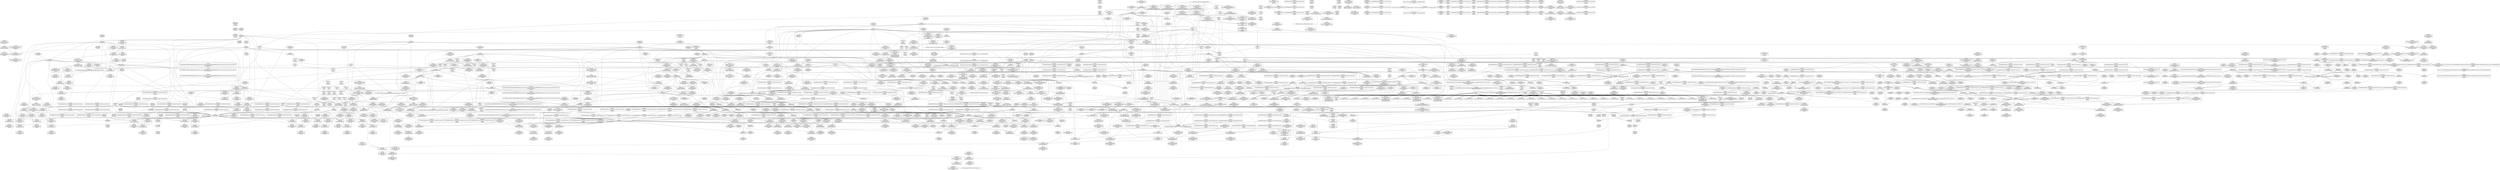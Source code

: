 digraph {
	CE0x5894750 [shape=record,shape=Mrecord,label="{CE0x5894750|i32_934|*Constant*}"]
	CE0x57def80 [shape=record,shape=Mrecord,label="{CE0x57def80|_call_void_rcu_read_lock()_#10,_!dbg_!27712|security/selinux/hooks.c,207|*SummSink*}"]
	CE0x588c280 [shape=record,shape=Mrecord,label="{CE0x588c280|_call_void_asm_sideeffect_,_memory_,_dirflag_,_fpsr_,_flags_()_#3,_!dbg_!27714,_!srcloc_!27715|include/linux/rcupdate.h,239|*SummSource*}"]
	CE0x584fd00 [shape=record,shape=Mrecord,label="{CE0x584fd00|GLOBAL:_lockdep_rcu_suspicious|*Constant*|*SummSink*}"]
	CE0x57c9050 [shape=record,shape=Mrecord,label="{CE0x57c9050|cred_sid:_security|security/selinux/hooks.c,196|*SummSource*}"]
	CE0x58029e0 [shape=record,shape=Mrecord,label="{CE0x58029e0|_call_void_mcount()_#3}"]
	CE0x5885dd0 [shape=record,shape=Mrecord,label="{CE0x5885dd0|rcu_read_unlock:_tobool1|include/linux/rcupdate.h,933|*SummSink*}"]
	CE0x5901990 [shape=record,shape=Mrecord,label="{CE0x5901990|i64*_getelementptr_inbounds_(_4_x_i64_,_4_x_i64_*___llvm_gcov_ctr129,_i64_0,_i64_2)|*Constant*|*SummSink*}"]
	CE0x57947f0 [shape=record,shape=Mrecord,label="{CE0x57947f0|i32_0|*Constant*}"]
	CE0x583f180 [shape=record,shape=Mrecord,label="{CE0x583f180|rcu_read_lock:_if.then|*SummSink*}"]
	CE0x57c7d60 [shape=record,shape=Mrecord,label="{CE0x57c7d60|cred_sid:_entry|*SummSource*}"]
	CE0x5896a80 [shape=record,shape=Mrecord,label="{CE0x5896a80|rcu_read_unlock:_tmp21|include/linux/rcupdate.h,935|*SummSink*}"]
	CE0x5881d40 [shape=record,shape=Mrecord,label="{CE0x5881d40|rcu_read_unlock:_tmp15|include/linux/rcupdate.h,933}"]
	CE0x587c260 [shape=record,shape=Mrecord,label="{CE0x587c260|i8*_getelementptr_inbounds_(_25_x_i8_,_25_x_i8_*_.str45,_i32_0,_i32_0)|*Constant*}"]
	CE0x57aac80 [shape=record,shape=Mrecord,label="{CE0x57aac80|i32_32768|*Constant*|*SummSource*}"]
	CE0x5888c00 [shape=record,shape=Mrecord,label="{CE0x5888c00|rcu_read_unlock:_tmp2|*SummSink*}"]
	CE0x5837fd0 [shape=record,shape=Mrecord,label="{CE0x5837fd0|sock_has_perm:_tmp16|security/selinux/hooks.c,3976|*SummSink*}"]
	CE0x5799f20 [shape=record,shape=Mrecord,label="{CE0x5799f20|selinux_socket_setsockopt:_tmp1}"]
	CE0x5898380 [shape=record,shape=Mrecord,label="{CE0x5898380|_call_void_mcount()_#3|*SummSource*}"]
	CE0x583eab0 [shape=record,shape=Mrecord,label="{CE0x583eab0|rcu_read_lock:_tmp}"]
	CE0x58fa810 [shape=record,shape=Mrecord,label="{CE0x58fa810|__preempt_count_sub:_do.body|*SummSink*}"]
	CE0x58ce7e0 [shape=record,shape=Mrecord,label="{CE0x58ce7e0|i8*_undef|*Constant*}"]
	CE0x57f4480 [shape=record,shape=Mrecord,label="{CE0x57f4480|sock_has_perm:_sid|security/selinux/hooks.c,3969}"]
	CE0x587acc0 [shape=record,shape=Mrecord,label="{CE0x587acc0|rcu_read_lock:_tmp15|include/linux/rcupdate.h,882|*SummSource*}"]
	CE0x57bafd0 [shape=record,shape=Mrecord,label="{CE0x57bafd0|32:_%struct.sock*,_:_CRE_4,6_|*MultipleSource*|security/selinux/hooks.c,4238|Function::selinux_socket_setsockopt&Arg::sock::}"]
	CE0x5890830 [shape=record,shape=Mrecord,label="{CE0x5890830|rcu_lock_release:_tmp|*SummSink*}"]
	CE0x58f7410 [shape=record,shape=Mrecord,label="{CE0x58f7410|__rcu_read_unlock:_do.end}"]
	CE0x588f9a0 [shape=record,shape=Mrecord,label="{CE0x588f9a0|i32_1|*Constant*}"]
	CE0x57dfae0 [shape=record,shape=Mrecord,label="{CE0x57dfae0|i64*_getelementptr_inbounds_(_2_x_i64_,_2_x_i64_*___llvm_gcov_ctr98,_i64_0,_i64_0)|*Constant*|*SummSink*}"]
	CE0x5870f50 [shape=record,shape=Mrecord,label="{CE0x5870f50|rcu_read_lock:_tobool|include/linux/rcupdate.h,882|*SummSource*}"]
	CE0x57b96f0 [shape=record,shape=Mrecord,label="{CE0x57b96f0|sock_has_perm:_perms|Function::sock_has_perm&Arg::perms::}"]
	CE0x5828530 [shape=record,shape=Mrecord,label="{CE0x5828530|sock_has_perm:_u2|security/selinux/hooks.c,3974}"]
	CE0x57dc7e0 [shape=record,shape=Mrecord,label="{CE0x57dc7e0|rcu_lock_acquire:_bb|*SummSource*}"]
	CE0x58b9120 [shape=record,shape=Mrecord,label="{CE0x58b9120|GLOBAL:___preempt_count|Global_var:__preempt_count|*SummSink*}"]
	CE0x57bd6d0 [shape=record,shape=Mrecord,label="{CE0x57bd6d0|get_current:_tmp4|./arch/x86/include/asm/current.h,14|*SummSource*}"]
	CE0x58d20d0 [shape=record,shape=Mrecord,label="{CE0x58d20d0|GLOBAL:_lock_release|*Constant*}"]
	CE0x58f70c0 [shape=record,shape=Mrecord,label="{CE0x58f70c0|__preempt_count_add:_tmp2}"]
	CE0x579c820 [shape=record,shape=Mrecord,label="{CE0x579c820|selinux_socket_setsockopt:_tmp6|security/selinux/hooks.c,4239|*SummSource*}"]
	CE0x58875b0 [shape=record,shape=Mrecord,label="{CE0x58875b0|rcu_read_unlock:_tmp10|include/linux/rcupdate.h,933|*SummSink*}"]
	CE0x57ffb20 [shape=record,shape=Mrecord,label="{CE0x57ffb20|GLOBAL:___llvm_gcov_ctr126|Global_var:__llvm_gcov_ctr126}"]
	CE0x5895540 [shape=record,shape=Mrecord,label="{CE0x5895540|i8*_getelementptr_inbounds_(_44_x_i8_,_44_x_i8_*_.str47,_i32_0,_i32_0)|*Constant*|*SummSink*}"]
	CE0x579ab10 [shape=record,shape=Mrecord,label="{CE0x579ab10|selinux_socket_setsockopt:_call|security/selinux/hooks.c,4238}"]
	CE0x58d1710 [shape=record,shape=Mrecord,label="{CE0x58d1710|__preempt_count_sub:_tmp6|./arch/x86/include/asm/preempt.h,78|*SummSink*}"]
	CE0x57a7380 [shape=record,shape=Mrecord,label="{CE0x57a7380|selinux_socket_setsockopt:_tmp4|security/selinux/hooks.c,4239}"]
	CE0x57c6a00 [shape=record,shape=Mrecord,label="{CE0x57c6a00|sock_has_perm:_tmp9|security/selinux/hooks.c,3969|*SummSink*}"]
	CE0x582ee70 [shape=record,shape=Mrecord,label="{CE0x582ee70|8:_%struct.sock*,_:_SCME_39,40_}"]
	CE0x584b470 [shape=record,shape=Mrecord,label="{CE0x584b470|i64_1|*Constant*}"]
	CE0x58ce850 [shape=record,shape=Mrecord,label="{CE0x58ce850|i8*_undef|*Constant*|*SummSink*}"]
	CE0x5895b60 [shape=record,shape=Mrecord,label="{CE0x5895b60|rcu_read_unlock:_tmp19|include/linux/rcupdate.h,933|*SummSink*}"]
	CE0x5836800 [shape=record,shape=Mrecord,label="{CE0x5836800|task_sid:_entry|*SummSink*}"]
	CE0x75679c0 [shape=record,shape=Mrecord,label="{CE0x75679c0|selinux_socket_setsockopt:_tmp2|*LoadInst*|security/selinux/hooks.c,4238|*SummSource*}"]
	CE0x5886ae0 [shape=record,shape=Mrecord,label="{CE0x5886ae0|_call_void_lock_acquire(%struct.lockdep_map*_%map,_i32_0,_i32_0,_i32_2,_i32_0,_%struct.lockdep_map*_null,_i64_ptrtoint_(i8*_blockaddress(_rcu_lock_acquire,_%__here)_to_i64))_#10,_!dbg_!27716|include/linux/rcupdate.h,418|*SummSource*}"]
	CE0x5837cc0 [shape=record,shape=Mrecord,label="{CE0x5837cc0|sock_has_perm:_sclass|security/selinux/hooks.c,3976|*SummSink*}"]
	CE0x583dd00 [shape=record,shape=Mrecord,label="{CE0x583dd00|GLOBAL:___llvm_gcov_ctr126|Global_var:__llvm_gcov_ctr126|*SummSource*}"]
	CE0x5839680 [shape=record,shape=Mrecord,label="{CE0x5839680|i32_(i32,_i32,_i16,_i32,_%struct.common_audit_data*)*_bitcast_(i32_(i32,_i32,_i16,_i32,_%struct.common_audit_data.495*)*_avc_has_perm_to_i32_(i32,_i32,_i16,_i32,_%struct.common_audit_data*)*)|*Constant*|*SummSink*}"]
	CE0x57cca90 [shape=record,shape=Mrecord,label="{CE0x57cca90|rcu_read_lock:_tmp8|include/linux/rcupdate.h,882}"]
	CE0x5872630 [shape=record,shape=Mrecord,label="{CE0x5872630|rcu_lock_acquire:_tmp3|*SummSource*}"]
	CE0x588e060 [shape=record,shape=Mrecord,label="{CE0x588e060|rcu_lock_acquire:_tmp5|include/linux/rcupdate.h,418|*SummSink*}"]
	CE0x58bc490 [shape=record,shape=Mrecord,label="{CE0x58bc490|__preempt_count_sub:_sub|./arch/x86/include/asm/preempt.h,77|*SummSource*}"]
	CE0x5891270 [shape=record,shape=Mrecord,label="{CE0x5891270|GLOBAL:_rcu_read_unlock.__warned|Global_var:rcu_read_unlock.__warned}"]
	CE0x57cc180 [shape=record,shape=Mrecord,label="{CE0x57cc180|sock_has_perm:_sid5|security/selinux/hooks.c,3976}"]
	CE0x57c7e40 [shape=record,shape=Mrecord,label="{CE0x57c7e40|cred_sid:_entry|*SummSink*}"]
	CE0x58560c0 [shape=record,shape=Mrecord,label="{CE0x58560c0|_ret_void,_!dbg_!27717|include/linux/rcupdate.h,424|*SummSink*}"]
	CE0x5854400 [shape=record,shape=Mrecord,label="{CE0x5854400|i64*_getelementptr_inbounds_(_13_x_i64_,_13_x_i64_*___llvm_gcov_ctr126,_i64_0,_i64_12)|*Constant*|*SummSource*}"]
	CE0x579bae0 [shape=record,shape=Mrecord,label="{CE0x579bae0|_call_void_mcount()_#3}"]
	CE0x58b8f30 [shape=record,shape=Mrecord,label="{CE0x58b8f30|__rcu_read_lock:_do.body|*SummSource*}"]
	CE0x57b7aa0 [shape=record,shape=Mrecord,label="{CE0x57b7aa0|selinux_socket_setsockopt:_retval.0}"]
	CE0x58748a0 [shape=record,shape=Mrecord,label="{CE0x58748a0|_call_void_asm_sideeffect_,_memory_,_dirflag_,_fpsr_,_flags_()_#3,_!dbg_!27711,_!srcloc_!27714|include/linux/rcupdate.h,244|*SummSink*}"]
	CE0x57c8e10 [shape=record,shape=Mrecord,label="{CE0x57c8e10|sock_has_perm:_tmp|*SummSource*}"]
	CE0x58cff40 [shape=record,shape=Mrecord,label="{CE0x58cff40|i64*_getelementptr_inbounds_(_4_x_i64_,_4_x_i64_*___llvm_gcov_ctr128,_i64_0,_i64_2)|*Constant*|*SummSink*}"]
	CE0x58faf50 [shape=record,shape=Mrecord,label="{CE0x58faf50|i64*_getelementptr_inbounds_(_4_x_i64_,_4_x_i64_*___llvm_gcov_ctr135,_i64_0,_i64_3)|*Constant*|*SummSink*}"]
	CE0x585a0f0 [shape=record,shape=Mrecord,label="{CE0x585a0f0|__rcu_read_lock:_tmp4|include/linux/rcupdate.h,239|*SummSink*}"]
	CE0x57cf740 [shape=record,shape=Mrecord,label="{CE0x57cf740|selinux_socket_setsockopt:_level|Function::selinux_socket_setsockopt&Arg::level::}"]
	CE0x5871a30 [shape=record,shape=Mrecord,label="{CE0x5871a30|rcu_read_lock:_tmp4|include/linux/rcupdate.h,882|*SummSink*}"]
	CE0x5871640 [shape=record,shape=Mrecord,label="{CE0x5871640|rcu_read_unlock:_tmp|*SummSink*}"]
	CE0x58344b0 [shape=record,shape=Mrecord,label="{CE0x58344b0|task_sid:_tmp16|security/selinux/hooks.c,208|*SummSink*}"]
	CE0x5794690 [shape=record,shape=Mrecord,label="{CE0x5794690|i32_5|*Constant*}"]
	CE0x57a9230 [shape=record,shape=Mrecord,label="{CE0x57a9230|i64*_getelementptr_inbounds_(_2_x_i64_,_2_x_i64_*___llvm_gcov_ctr98,_i64_0,_i64_1)|*Constant*|*SummSource*}"]
	CE0x585db50 [shape=record,shape=Mrecord,label="{CE0x585db50|rcu_lock_acquire:_tmp4|include/linux/rcupdate.h,418|*SummSource*}"]
	CE0x5883e50 [shape=record,shape=Mrecord,label="{CE0x5883e50|__rcu_read_unlock:_tmp3|*SummSink*}"]
	CE0x5830a70 [shape=record,shape=Mrecord,label="{CE0x5830a70|i32_8|*Constant*|*SummSource*}"]
	CE0x57f5cc0 [shape=record,shape=Mrecord,label="{CE0x57f5cc0|sock_has_perm:_cmp|security/selinux/hooks.c,3969}"]
	CE0x5879f00 [shape=record,shape=Mrecord,label="{CE0x5879f00|i64_6|*Constant*}"]
	CE0x5864690 [shape=record,shape=Mrecord,label="{CE0x5864690|void_(i32*,_i32,_i32*)*_asm_addl_$1,_%gs:$0_,_*m,ri,*m,_dirflag_,_fpsr_,_flags_|*SummSource*}"]
	CE0x583fe40 [shape=record,shape=Mrecord,label="{CE0x583fe40|cred_sid:_tmp5|security/selinux/hooks.c,196|*SummSource*}"]
	CE0x5830bb0 [shape=record,shape=Mrecord,label="{CE0x5830bb0|sock_has_perm:_call|security/selinux/hooks.c,3967}"]
	CE0x57c6c00 [shape=record,shape=Mrecord,label="{CE0x57c6c00|sock_has_perm:_tmp10|security/selinux/hooks.c,3969}"]
	CE0x5830d50 [shape=record,shape=Mrecord,label="{CE0x5830d50|sock_has_perm:_call|security/selinux/hooks.c,3967|*SummSink*}"]
	CE0x5819820 [shape=record,shape=Mrecord,label="{CE0x5819820|__rcu_read_unlock:_tmp7|include/linux/rcupdate.h,245}"]
	CE0x584ca10 [shape=record,shape=Mrecord,label="{CE0x584ca10|COLLAPSED:_GCMRE___llvm_gcov_ctr131_internal_global_2_x_i64_zeroinitializer:_elem_0:default:}"]
	CE0x587d9f0 [shape=record,shape=Mrecord,label="{CE0x587d9f0|i64*_getelementptr_inbounds_(_11_x_i64_,_11_x_i64_*___llvm_gcov_ctr127,_i64_0,_i64_9)|*Constant*|*SummSource*}"]
	CE0x58ba900 [shape=record,shape=Mrecord,label="{CE0x58ba900|i64*_getelementptr_inbounds_(_4_x_i64_,_4_x_i64_*___llvm_gcov_ctr133,_i64_0,_i64_3)|*Constant*|*SummSource*}"]
	CE0x588d240 [shape=record,shape=Mrecord,label="{CE0x588d240|__rcu_read_lock:_tmp5|include/linux/rcupdate.h,239|*SummSource*}"]
	CE0x585c890 [shape=record,shape=Mrecord,label="{CE0x585c890|_call_void_mcount()_#3|*SummSink*}"]
	CE0x57a3690 [shape=record,shape=Mrecord,label="{CE0x57a3690|i64_0|*Constant*}"]
	CE0x5844010 [shape=record,shape=Mrecord,label="{CE0x5844010|i32_77|*Constant*}"]
	CE0x585f550 [shape=record,shape=Mrecord,label="{CE0x585f550|%struct.lockdep_map*_null|*Constant*}"]
	CE0x581f810 [shape=record,shape=Mrecord,label="{CE0x581f810|i64*_getelementptr_inbounds_(_4_x_i64_,_4_x_i64_*___llvm_gcov_ctr135,_i64_0,_i64_1)|*Constant*|*SummSource*}"]
	CE0x58289e0 [shape=record,shape=Mrecord,label="{CE0x58289e0|sock_has_perm:_net1|security/selinux/hooks.c,3973}"]
	CE0x5878fc0 [shape=record,shape=Mrecord,label="{CE0x5878fc0|rcu_read_lock:_call3|include/linux/rcupdate.h,882|*SummSource*}"]
	CE0x57bc890 [shape=record,shape=Mrecord,label="{CE0x57bc890|sock_has_perm:_tmp12|security/selinux/hooks.c,3970|*SummSink*}"]
	CE0x57c5000 [shape=record,shape=Mrecord,label="{CE0x57c5000|sock_has_perm:_tmp7|security/selinux/hooks.c,3969}"]
	CE0x583a1b0 [shape=record,shape=Mrecord,label="{CE0x583a1b0|avc_has_perm:_tsid|Function::avc_has_perm&Arg::tsid::}"]
	CE0x58d23e0 [shape=record,shape=Mrecord,label="{CE0x58d23e0|i64*_getelementptr_inbounds_(_4_x_i64_,_4_x_i64_*___llvm_gcov_ctr133,_i64_0,_i64_3)|*Constant*}"]
	CE0x5857720 [shape=record,shape=Mrecord,label="{CE0x5857720|__rcu_read_unlock:_entry|*SummSink*}"]
	CE0x5895400 [shape=record,shape=Mrecord,label="{CE0x5895400|i8*_getelementptr_inbounds_(_44_x_i8_,_44_x_i8_*_.str47,_i32_0,_i32_0)|*Constant*}"]
	CE0x582d9c0 [shape=record,shape=Mrecord,label="{CE0x582d9c0|8:_%struct.sock*,_:_SCME_20,22_|*MultipleSource*|security/selinux/hooks.c, 3966|security/selinux/hooks.c,3966|security/selinux/hooks.c,3966}"]
	CE0x5839ef0 [shape=record,shape=Mrecord,label="{CE0x5839ef0|avc_has_perm:_ssid|Function::avc_has_perm&Arg::ssid::|*SummSource*}"]
	CE0x58795c0 [shape=record,shape=Mrecord,label="{CE0x58795c0|i64_7|*Constant*}"]
	CE0x58d28c0 [shape=record,shape=Mrecord,label="{CE0x58d28c0|GLOBAL:_lock_release|*Constant*|*SummSink*}"]
	CE0x5891a90 [shape=record,shape=Mrecord,label="{CE0x5891a90|rcu_read_unlock:_tobool1|include/linux/rcupdate.h,933}"]
	CE0x58867c0 [shape=record,shape=Mrecord,label="{CE0x58867c0|rcu_lock_release:_tmp}"]
	CE0x586c5c0 [shape=record,shape=Mrecord,label="{CE0x586c5c0|rcu_read_unlock:_entry}"]
	CE0x582df90 [shape=record,shape=Mrecord,label="{CE0x582df90|8:_%struct.sock*,_:_SCME_26,27_}"]
	CE0x5831df0 [shape=record,shape=Mrecord,label="{CE0x5831df0|task_sid:_tmp12|security/selinux/hooks.c,208|*SummSource*}"]
	CE0x5844650 [shape=record,shape=Mrecord,label="{CE0x5844650|cred_sid:_tmp6|security/selinux/hooks.c,197|*SummSource*}"]
	CE0x5910b30 [shape=record,shape=Mrecord,label="{CE0x5910b30|__preempt_count_add:_do.body}"]
	CE0x5890f80 [shape=record,shape=Mrecord,label="{CE0x5890f80|i64*_getelementptr_inbounds_(_4_x_i64_,_4_x_i64_*___llvm_gcov_ctr133,_i64_0,_i64_0)|*Constant*}"]
	CE0x58b8780 [shape=record,shape=Mrecord,label="{CE0x58b8780|GLOBAL:___preempt_count_sub|*Constant*|*SummSink*}"]
	CE0x5838300 [shape=record,shape=Mrecord,label="{CE0x5838300|i32_4|*Constant*|*SummSource*}"]
	CE0x723e690 [shape=record,shape=Mrecord,label="{CE0x723e690|GLOBAL:_sock_has_perm|*Constant*|*SummSource*}"]
	CE0x5839e50 [shape=record,shape=Mrecord,label="{CE0x5839e50|avc_has_perm:_ssid|Function::avc_has_perm&Arg::ssid::}"]
	CE0x5913fb0 [shape=record,shape=Mrecord,label="{CE0x5913fb0|__preempt_count_sub:_tmp1|*SummSource*}"]
	CE0x58964b0 [shape=record,shape=Mrecord,label="{CE0x58964b0|i64*_getelementptr_inbounds_(_11_x_i64_,_11_x_i64_*___llvm_gcov_ctr132,_i64_0,_i64_10)|*Constant*}"]
	CE0x586d0b0 [shape=record,shape=Mrecord,label="{CE0x586d0b0|rcu_read_lock:_land.lhs.true2|*SummSource*}"]
	CE0x58643f0 [shape=record,shape=Mrecord,label="{CE0x58643f0|_call_void_asm_addl_$1,_%gs:$0_,_*m,ri,*m,_dirflag_,_fpsr_,_flags_(i32*___preempt_count,_i32_%val,_i32*___preempt_count)_#3,_!dbg_!27714,_!srcloc_!27717|./arch/x86/include/asm/preempt.h,72|*SummSink*}"]
	CE0x5890220 [shape=record,shape=Mrecord,label="{CE0x5890220|__rcu_read_unlock:_tmp5|include/linux/rcupdate.h,244|*SummSource*}"]
	CE0x5794740 [shape=record,shape=Mrecord,label="{CE0x5794740|selinux_socket_setsockopt:_sock|Function::selinux_socket_setsockopt&Arg::sock::|*SummSource*}"]
	CE0x58735b0 [shape=record,shape=Mrecord,label="{CE0x58735b0|i64_2|*Constant*}"]
	CE0x57a37a0 [shape=record,shape=Mrecord,label="{CE0x57a37a0|i64_0|*Constant*|*SummSource*}"]
	CE0x5860350 [shape=record,shape=Mrecord,label="{CE0x5860350|i64_1|*Constant*}"]
	CE0x5885b30 [shape=record,shape=Mrecord,label="{CE0x5885b30|rcu_read_unlock:_tmp4|include/linux/rcupdate.h,933|*SummSource*}"]
	CE0x57ad030 [shape=record,shape=Mrecord,label="{CE0x57ad030|selinux_socket_setsockopt:_tmp10|security/selinux/hooks.c,4242|*SummSource*}"]
	CE0x585c6a0 [shape=record,shape=Mrecord,label="{CE0x585c6a0|_call_void_mcount()_#3}"]
	CE0x582ff10 [shape=record,shape=Mrecord,label="{CE0x582ff10|8:_%struct.sock*,_:_SCME_53,54_}"]
	CE0x579f4e0 [shape=record,shape=Mrecord,label="{CE0x579f4e0|_call_void_mcount()_#3}"]
	CE0x5880400 [shape=record,shape=Mrecord,label="{CE0x5880400|rcu_read_lock:_tmp21|include/linux/rcupdate.h,884}"]
	CE0x58cefb0 [shape=record,shape=Mrecord,label="{CE0x58cefb0|rcu_lock_release:_tmp3}"]
	CE0x57f5300 [shape=record,shape=Mrecord,label="{CE0x57f5300|sock_has_perm:_tmp6|security/selinux/hooks.c,3969}"]
	CE0x583c930 [shape=record,shape=Mrecord,label="{CE0x583c930|sock_has_perm:_tmp19|security/selinux/hooks.c,3977}"]
	CE0x57b3220 [shape=record,shape=Mrecord,label="{CE0x57b3220|i64*_getelementptr_inbounds_(_11_x_i64_,_11_x_i64_*___llvm_gcov_ctr132,_i64_0,_i64_1)|*Constant*|*SummSource*}"]
	CE0x5834d60 [shape=record,shape=Mrecord,label="{CE0x5834d60|i64*_getelementptr_inbounds_(_13_x_i64_,_13_x_i64_*___llvm_gcov_ctr126,_i64_0,_i64_8)|*Constant*|*SummSource*}"]
	CE0x5871ca0 [shape=record,shape=Mrecord,label="{CE0x5871ca0|i64_0|*Constant*}"]
	CE0x586e120 [shape=record,shape=Mrecord,label="{CE0x586e120|rcu_read_lock:_do.end|*SummSink*}"]
	CE0x57c24a0 [shape=record,shape=Mrecord,label="{CE0x57c24a0|task_sid:_call7|security/selinux/hooks.c,208|*SummSink*}"]
	CE0x5873a40 [shape=record,shape=Mrecord,label="{CE0x5873a40|rcu_read_lock:_tmp4|include/linux/rcupdate.h,882|*SummSource*}"]
	CE0x57f8f00 [shape=record,shape=Mrecord,label="{CE0x57f8f00|rcu_read_unlock:_do.body|*SummSource*}"]
	CE0x579ad20 [shape=record,shape=Mrecord,label="{CE0x579ad20|selinux_socket_setsockopt:_if.then|*SummSource*}"]
	CE0x5870220 [shape=record,shape=Mrecord,label="{CE0x5870220|COLLAPSED:_GCMRE___llvm_gcov_ctr132_internal_global_11_x_i64_zeroinitializer:_elem_0:default:}"]
	CE0x5879670 [shape=record,shape=Mrecord,label="{CE0x5879670|rcu_read_unlock:_tmp12|include/linux/rcupdate.h,933}"]
	CE0x57df460 [shape=record,shape=Mrecord,label="{CE0x57df460|rcu_read_lock:_tmp2|*SummSource*}"]
	CE0x582d6a0 [shape=record,shape=Mrecord,label="{CE0x582d6a0|__rcu_read_lock:_tmp1|*SummSource*}"]
	CE0x586bd30 [shape=record,shape=Mrecord,label="{CE0x586bd30|GLOBAL:_rcu_read_unlock|*Constant*}"]
	CE0x5828c90 [shape=record,shape=Mrecord,label="{CE0x5828c90|sock_has_perm:_net1|security/selinux/hooks.c,3973|*SummSink*}"]
	CE0x581c260 [shape=record,shape=Mrecord,label="{CE0x581c260|__preempt_count_sub:_tmp|*SummSource*}"]
	CE0x57ace10 [shape=record,shape=Mrecord,label="{CE0x57ace10|i32_5|*Constant*|*SummSink*}"]
	CE0x57e3ec0 [shape=record,shape=Mrecord,label="{CE0x57e3ec0|task_sid:_if.then|*SummSink*}"]
	CE0x587b5b0 [shape=record,shape=Mrecord,label="{CE0x587b5b0|rcu_read_lock:_tmp16|include/linux/rcupdate.h,882|*SummSource*}"]
	CE0x57f90c0 [shape=record,shape=Mrecord,label="{CE0x57f90c0|rcu_read_unlock:_if.then}"]
	CE0x579ca30 [shape=record,shape=Mrecord,label="{CE0x579ca30|selinux_socket_setsockopt:_tmp9|security/selinux/hooks.c,4242|*SummSink*}"]
	CE0x5824360 [shape=record,shape=Mrecord,label="{CE0x5824360|sock_has_perm:_type|security/selinux/hooks.c,3972}"]
	CE0x57cff00 [shape=record,shape=Mrecord,label="{CE0x57cff00|i64*_getelementptr_inbounds_(_4_x_i64_,_4_x_i64_*___llvm_gcov_ctr130,_i64_0,_i64_1)|*Constant*|*SummSink*}"]
	CE0x5837b80 [shape=record,shape=Mrecord,label="{CE0x5837b80|i8_0|*Constant*|*SummSink*}"]
	CE0x58190b0 [shape=record,shape=Mrecord,label="{CE0x58190b0|sock_has_perm:_tmp2|*LoadInst*|security/selinux/hooks.c,3964|*SummSource*}"]
	CE0x58f84b0 [shape=record,shape=Mrecord,label="{CE0x58f84b0|__preempt_count_add:_tmp5|./arch/x86/include/asm/preempt.h,72|*SummSource*}"]
	CE0x581b840 [shape=record,shape=Mrecord,label="{CE0x581b840|__rcu_read_unlock:_do.body}"]
	CE0x5871dd0 [shape=record,shape=Mrecord,label="{CE0x5871dd0|GLOBAL:___llvm_gcov_ctr127|Global_var:__llvm_gcov_ctr127}"]
	CE0x581ab30 [shape=record,shape=Mrecord,label="{CE0x581ab30|i64_1|*Constant*}"]
	CE0x5858eb0 [shape=record,shape=Mrecord,label="{CE0x5858eb0|i64*_getelementptr_inbounds_(_4_x_i64_,_4_x_i64_*___llvm_gcov_ctr133,_i64_0,_i64_0)|*Constant*|*SummSink*}"]
	CE0x582ed40 [shape=record,shape=Mrecord,label="{CE0x582ed40|8:_%struct.sock*,_:_SCME_38,39_}"]
	CE0x5837170 [shape=record,shape=Mrecord,label="{CE0x5837170|sock_has_perm:_tmp4|security/selinux/hooks.c,3966|*SummSource*}"]
	CE0x5858bc0 [shape=record,shape=Mrecord,label="{CE0x5858bc0|rcu_lock_acquire:_tmp6|*SummSource*}"]
	CE0x586b4b0 [shape=record,shape=Mrecord,label="{CE0x586b4b0|COLLAPSED:_GCMRE___llvm_gcov_ctr135_internal_global_4_x_i64_zeroinitializer:_elem_0:default:}"]
	CE0x57a0310 [shape=record,shape=Mrecord,label="{CE0x57a0310|sock_has_perm:_net|security/selinux/hooks.c, 3966|*SummSource*}"]
	CE0x5845b80 [shape=record,shape=Mrecord,label="{CE0x5845b80|task_sid:_tmp8|security/selinux/hooks.c,208|*SummSource*}"]
	CE0x57a5c40 [shape=record,shape=Mrecord,label="{CE0x57a5c40|selinux_socket_setsockopt:_tmp7|security/selinux/hooks.c,4240}"]
	CE0x5886830 [shape=record,shape=Mrecord,label="{CE0x5886830|COLLAPSED:_GCMRE___llvm_gcov_ctr133_internal_global_4_x_i64_zeroinitializer:_elem_0:default:}"]
	CE0x5859270 [shape=record,shape=Mrecord,label="{CE0x5859270|rcu_lock_release:_bb|*SummSink*}"]
	CE0x579ef70 [shape=record,shape=Mrecord,label="{CE0x579ef70|selinux_socket_setsockopt:_tmp8|security/selinux/hooks.c,4240}"]
	CE0x581ff30 [shape=record,shape=Mrecord,label="{CE0x581ff30|i64*_getelementptr_inbounds_(_4_x_i64_,_4_x_i64_*___llvm_gcov_ctr135,_i64_0,_i64_2)|*Constant*}"]
	CE0x57e4270 [shape=record,shape=Mrecord,label="{CE0x57e4270|8:_%struct.sock*,_:_SCME_16,18_|*MultipleSource*|security/selinux/hooks.c, 3966|security/selinux/hooks.c,3966|security/selinux/hooks.c,3966}"]
	CE0x57f7770 [shape=record,shape=Mrecord,label="{CE0x57f7770|i32_1|*Constant*}"]
	CE0x57f6cf0 [shape=record,shape=Mrecord,label="{CE0x57f6cf0|sock_has_perm:_tmp17|security/selinux/hooks.c,3976}"]
	CE0x58337b0 [shape=record,shape=Mrecord,label="{CE0x58337b0|task_sid:_tmp14|security/selinux/hooks.c,208}"]
	CE0x5874170 [shape=record,shape=Mrecord,label="{CE0x5874170|rcu_lock_acquire:_entry|*SummSource*}"]
	CE0x57c27c0 [shape=record,shape=Mrecord,label="{CE0x57c27c0|GLOBAL:_cred_sid|*Constant*}"]
	CE0x57e4030 [shape=record,shape=Mrecord,label="{CE0x57e4030|task_sid:_do.body}"]
	CE0x5855c00 [shape=record,shape=Mrecord,label="{CE0x5855c00|GLOBAL:_rcu_lock_release|*Constant*|*SummSink*}"]
	CE0x58705f0 [shape=record,shape=Mrecord,label="{CE0x58705f0|__rcu_read_lock:_tmp6|include/linux/rcupdate.h,240|*SummSource*}"]
	CE0x5847b60 [shape=record,shape=Mrecord,label="{CE0x5847b60|rcu_read_lock:_bb|*SummSink*}"]
	CE0x5802e60 [shape=record,shape=Mrecord,label="{CE0x5802e60|_call_void_mcount()_#3|*SummSource*}"]
	CE0x583c380 [shape=record,shape=Mrecord,label="{CE0x583c380|sock_has_perm:_tmp18|security/selinux/hooks.c,3977|*SummSink*}"]
	CE0x57e3b60 [shape=record,shape=Mrecord,label="{CE0x57e3b60|cred_sid:_tmp5|security/selinux/hooks.c,196}"]
	CE0x5884e00 [shape=record,shape=Mrecord,label="{CE0x5884e00|rcu_read_unlock:_call3|include/linux/rcupdate.h,933|*SummSource*}"]
	CE0x57b80d0 [shape=record,shape=Mrecord,label="{CE0x57b80d0|selinux_socket_setsockopt:_optname|Function::selinux_socket_setsockopt&Arg::optname::|*SummSink*}"]
	CE0x5846df0 [shape=record,shape=Mrecord,label="{CE0x5846df0|i64*_getelementptr_inbounds_(_4_x_i64_,_4_x_i64_*___llvm_gcov_ctr128,_i64_0,_i64_1)|*Constant*|*SummSink*}"]
	CE0x58502b0 [shape=record,shape=Mrecord,label="{CE0x58502b0|i32_208|*Constant*}"]
	CE0x5849890 [shape=record,shape=Mrecord,label="{CE0x5849890|i32_0|*Constant*}"]
	CE0x5839010 [shape=record,shape=Mrecord,label="{CE0x5839010|sock_has_perm:_call6|security/selinux/hooks.c,3976|*SummSource*}"]
	CE0x5860990 [shape=record,shape=Mrecord,label="{CE0x5860990|i64*_getelementptr_inbounds_(_4_x_i64_,_4_x_i64_*___llvm_gcov_ctr130,_i64_0,_i64_0)|*Constant*}"]
	CE0x582e620 [shape=record,shape=Mrecord,label="{CE0x582e620|8:_%struct.sock*,_:_SCME_32,33_}"]
	CE0x57ac6c0 [shape=record,shape=Mrecord,label="{CE0x57ac6c0|sock_has_perm:_sk|Function::sock_has_perm&Arg::sk::|*SummSink*}"]
	CE0x5802970 [shape=record,shape=Mrecord,label="{CE0x5802970|rcu_read_lock:_entry|*SummSource*}"]
	CE0x5846c20 [shape=record,shape=Mrecord,label="{CE0x5846c20|i64*_getelementptr_inbounds_(_4_x_i64_,_4_x_i64_*___llvm_gcov_ctr128,_i64_0,_i64_0)|*Constant*|*SummSink*}"]
	CE0x5844cd0 [shape=record,shape=Mrecord,label="{CE0x5844cd0|rcu_read_lock:_tmp|*SummSink*}"]
	CE0x58471b0 [shape=record,shape=Mrecord,label="{CE0x58471b0|task_sid:_tmp7|security/selinux/hooks.c,208|*SummSource*}"]
	CE0x5819ca0 [shape=record,shape=Mrecord,label="{CE0x5819ca0|__preempt_count_add:_do.end}"]
	CE0x5883120 [shape=record,shape=Mrecord,label="{CE0x5883120|rcu_read_unlock:_tmp14|include/linux/rcupdate.h,933|*SummSource*}"]
	CE0x5871230 [shape=record,shape=Mrecord,label="{CE0x5871230|rcu_lock_release:_tmp1|*SummSource*}"]
	CE0x58910b0 [shape=record,shape=Mrecord,label="{CE0x58910b0|i64*_getelementptr_inbounds_(_4_x_i64_,_4_x_i64_*___llvm_gcov_ctr133,_i64_0,_i64_0)|*Constant*|*SummSource*}"]
	CE0x584ee80 [shape=record,shape=Mrecord,label="{CE0x584ee80|i8_1|*Constant*|*SummSource*}"]
	CE0x57bb120 [shape=record,shape=Mrecord,label="{CE0x57bb120|i64*_getelementptr_inbounds_(_6_x_i64_,_6_x_i64_*___llvm_gcov_ctr366,_i64_0,_i64_0)|*Constant*}"]
	CE0x57e37d0 [shape=record,shape=Mrecord,label="{CE0x57e37d0|task_sid:_tmp10|security/selinux/hooks.c,208|*SummSink*}"]
	CE0x583f2b0 [shape=record,shape=Mrecord,label="{CE0x583f2b0|i64*_getelementptr_inbounds_(_11_x_i64_,_11_x_i64_*___llvm_gcov_ctr127,_i64_0,_i64_0)|*Constant*}"]
	CE0x584bf30 [shape=record,shape=Mrecord,label="{CE0x584bf30|cred_sid:_tmp|*SummSink*}"]
	CE0x58d1dc0 [shape=record,shape=Mrecord,label="{CE0x58d1dc0|rcu_lock_release:_tmp5|include/linux/rcupdate.h,423|*SummSource*}"]
	CE0x588ff20 [shape=record,shape=Mrecord,label="{CE0x588ff20|rcu_read_unlock:_bb|*SummSink*}"]
	CE0x57a6080 [shape=record,shape=Mrecord,label="{CE0x57a6080|i32_1|*Constant*|*SummSink*}"]
	CE0x57c1b70 [shape=record,shape=Mrecord,label="{CE0x57c1b70|task_sid:_tmp27|security/selinux/hooks.c,208|*SummSource*}"]
	CE0x5799870 [shape=record,shape=Mrecord,label="{CE0x5799870|selinux_socket_setsockopt:_bb}"]
	CE0x5872ad0 [shape=record,shape=Mrecord,label="{CE0x5872ad0|__rcu_read_lock:_tmp3|*SummSink*}"]
	CE0x58026f0 [shape=record,shape=Mrecord,label="{CE0x58026f0|GLOBAL:_rcu_read_lock|*Constant*|*SummSink*}"]
	CE0x57df950 [shape=record,shape=Mrecord,label="{CE0x57df950|task_sid:_tmp2|*SummSink*}"]
	CE0x5835290 [shape=record,shape=Mrecord,label="{CE0x5835290|task_sid:_tmp18|security/selinux/hooks.c,208}"]
	CE0x5885ed0 [shape=record,shape=Mrecord,label="{CE0x5885ed0|i64*_getelementptr_inbounds_(_4_x_i64_,_4_x_i64_*___llvm_gcov_ctr128,_i64_0,_i64_3)|*Constant*}"]
	CE0x584f450 [shape=record,shape=Mrecord,label="{CE0x584f450|_call_void_lockdep_rcu_suspicious(i8*_getelementptr_inbounds_(_25_x_i8_,_25_x_i8_*_.str3,_i32_0,_i32_0),_i32_208,_i8*_getelementptr_inbounds_(_41_x_i8_,_41_x_i8_*_.str44,_i32_0,_i32_0))_#10,_!dbg_!27732|security/selinux/hooks.c,208|*SummSink*}"]
	CE0x588ad20 [shape=record,shape=Mrecord,label="{CE0x588ad20|rcu_read_unlock:_tmp4|include/linux/rcupdate.h,933}"]
	CE0x5840500 [shape=record,shape=Mrecord,label="{CE0x5840500|task_sid:_tmp|*SummSink*}"]
	CE0x57f42b0 [shape=record,shape=Mrecord,label="{CE0x57f42b0|i32_2|*Constant*|*SummSink*}"]
	CE0x58bad40 [shape=record,shape=Mrecord,label="{CE0x58bad40|rcu_lock_release:_tmp6|*SummSink*}"]
	CE0x58d0c70 [shape=record,shape=Mrecord,label="{CE0x58d0c70|i64*_getelementptr_inbounds_(_4_x_i64_,_4_x_i64_*___llvm_gcov_ctr128,_i64_0,_i64_2)|*Constant*}"]
	CE0x5843930 [shape=record,shape=Mrecord,label="{CE0x5843930|task_sid:_tmp}"]
	CE0x58219c0 [shape=record,shape=Mrecord,label="{CE0x58219c0|__preempt_count_sub:_tmp5|./arch/x86/include/asm/preempt.h,77|*SummSource*}"]
	CE0x58be0c0 [shape=record,shape=Mrecord,label="{CE0x58be0c0|__preempt_count_add:_tmp6|./arch/x86/include/asm/preempt.h,73|*SummSink*}"]
	CE0x57c80b0 [shape=record,shape=Mrecord,label="{CE0x57c80b0|cred_sid:_cred|Function::cred_sid&Arg::cred::|*SummSource*}"]
	"CONST[source:0(mediator),value:2(dynamic)][purpose:{subject}]"
	CE0x582e750 [shape=record,shape=Mrecord,label="{CE0x582e750|8:_%struct.sock*,_:_SCME_33,34_}"]
	CE0x5834220 [shape=record,shape=Mrecord,label="{CE0x5834220|task_sid:_tmp16|security/selinux/hooks.c,208}"]
	CE0x57ad480 [shape=record,shape=Mrecord,label="{CE0x57ad480|selinux_socket_setsockopt:_if.end|*SummSink*}"]
	CE0x57f9e40 [shape=record,shape=Mrecord,label="{CE0x57f9e40|sock_has_perm:_if.then}"]
	CE0x57fffb0 [shape=record,shape=Mrecord,label="{CE0x57fffb0|_call_void___rcu_read_lock()_#10,_!dbg_!27710|include/linux/rcupdate.h,879}"]
	CE0x5891680 [shape=record,shape=Mrecord,label="{CE0x5891680|GLOBAL:___preempt_count_add|*Constant*}"]
	CE0x582f7f0 [shape=record,shape=Mrecord,label="{CE0x582f7f0|8:_%struct.sock*,_:_SCME_47,48_}"]
	CE0x58336b0 [shape=record,shape=Mrecord,label="{CE0x58336b0|i64_6|*Constant*|*SummSink*}"]
	CE0x5850450 [shape=record,shape=Mrecord,label="{CE0x5850450|i32_208|*Constant*|*SummSource*}"]
	CE0x5831530 [shape=record,shape=Mrecord,label="{CE0x5831530|i32_2|*Constant*|*SummSource*}"]
	CE0x57bad60 [shape=record,shape=Mrecord,label="{CE0x57bad60|get_current:_bb|*SummSink*}"]
	CE0x582fcb0 [shape=record,shape=Mrecord,label="{CE0x582fcb0|8:_%struct.sock*,_:_SCME_51,52_}"]
	CE0x583a2e0 [shape=record,shape=Mrecord,label="{CE0x583a2e0|avc_has_perm:_tsid|Function::avc_has_perm&Arg::tsid::|*SummSource*}"]
	CE0x5852400 [shape=record,shape=Mrecord,label="{CE0x5852400|task_sid:_tmp22|security/selinux/hooks.c,208}"]
	CE0x587a070 [shape=record,shape=Mrecord,label="{CE0x587a070|rcu_read_lock:_tmp13|include/linux/rcupdate.h,882}"]
	CE0x5886d80 [shape=record,shape=Mrecord,label="{CE0x5886d80|i64*_getelementptr_inbounds_(_4_x_i64_,_4_x_i64_*___llvm_gcov_ctr130,_i64_0,_i64_3)|*Constant*}"]
	CE0x58327d0 [shape=record,shape=Mrecord,label="{CE0x58327d0|task_sid:_call3|security/selinux/hooks.c,208|*SummSource*}"]
	CE0x5853a90 [shape=record,shape=Mrecord,label="{CE0x5853a90|i64*_getelementptr_inbounds_(_13_x_i64_,_13_x_i64_*___llvm_gcov_ctr126,_i64_0,_i64_11)|*Constant*|*SummSource*}"]
	CE0x58f74d0 [shape=record,shape=Mrecord,label="{CE0x58f74d0|__preempt_count_add:_tmp1}"]
	CE0x5818ea0 [shape=record,shape=Mrecord,label="{CE0x5818ea0|sock_has_perm:_tmp2|*LoadInst*|security/selinux/hooks.c,3964}"]
	CE0x5872570 [shape=record,shape=Mrecord,label="{CE0x5872570|rcu_lock_acquire:_tmp3}"]
	CE0x58cd0f0 [shape=record,shape=Mrecord,label="{CE0x58cd0f0|__rcu_read_lock:_bb|*SummSource*}"]
	CE0x57f5100 [shape=record,shape=Mrecord,label="{CE0x57f5100|16:_i32,_24:_i16,_:_CRE_24,26_|*MultipleSource*|*LoadInst*|security/selinux/hooks.c,3964|security/selinux/hooks.c,3964|security/selinux/hooks.c,3969}"]
	CE0x586bf50 [shape=record,shape=Mrecord,label="{CE0x586bf50|_call_void_rcu_read_unlock()_#10,_!dbg_!27748|security/selinux/hooks.c,209|*SummSource*}"]
	CE0x5886250 [shape=record,shape=Mrecord,label="{CE0x5886250|rcu_lock_acquire:_tmp2|*SummSource*}"]
	CE0x586f230 [shape=record,shape=Mrecord,label="{CE0x586f230|rcu_read_lock:_tmp7|include/linux/rcupdate.h,882|*SummSink*}"]
	CE0x57a7790 [shape=record,shape=Mrecord,label="{CE0x57a7790|_ret_%struct.task_struct*_%tmp4,_!dbg_!27714|./arch/x86/include/asm/current.h,14}"]
	CE0x58738a0 [shape=record,shape=Mrecord,label="{CE0x58738a0|rcu_read_lock:_tmp4|include/linux/rcupdate.h,882}"]
	CE0x582fb80 [shape=record,shape=Mrecord,label="{CE0x582fb80|8:_%struct.sock*,_:_SCME_50,51_}"]
	CE0x586cba0 [shape=record,shape=Mrecord,label="{CE0x586cba0|_ret_void,_!dbg_!27735|include/linux/rcupdate.h,938}"]
	CE0x5837e60 [shape=record,shape=Mrecord,label="{CE0x5837e60|sock_has_perm:_tmp16|security/selinux/hooks.c,3976|*SummSource*}"]
	CE0x579ec60 [shape=record,shape=Mrecord,label="{CE0x579ec60|GLOBAL:_get_current|*Constant*}"]
	CE0x57a7890 [shape=record,shape=Mrecord,label="{CE0x57a7890|get_current:_tmp1|*SummSink*}"]
	CE0x57d0210 [shape=record,shape=Mrecord,label="{CE0x57d0210|rcu_lock_acquire:_tmp1|*SummSink*}"]
	CE0x584cee0 [shape=record,shape=Mrecord,label="{CE0x584cee0|task_sid:_do.end}"]
	CE0x58375b0 [shape=record,shape=Mrecord,label="{CE0x58375b0|sock_has_perm:_tmp5|security/selinux/hooks.c,3966|*SummSource*}"]
	CE0x582eae0 [shape=record,shape=Mrecord,label="{CE0x582eae0|8:_%struct.sock*,_:_SCME_36,37_}"]
	CE0x5863f60 [shape=record,shape=Mrecord,label="{CE0x5863f60|rcu_lock_release:_tmp3|*SummSink*}"]
	CE0x587a880 [shape=record,shape=Mrecord,label="{CE0x587a880|rcu_read_lock:_tmp14|include/linux/rcupdate.h,882|*SummSink*}"]
	CE0x58806a0 [shape=record,shape=Mrecord,label="{CE0x58806a0|i64*_getelementptr_inbounds_(_11_x_i64_,_11_x_i64_*___llvm_gcov_ctr127,_i64_0,_i64_10)|*Constant*}"]
	CE0x5889a20 [shape=record,shape=Mrecord,label="{CE0x5889a20|_call_void_asm_addl_$1,_%gs:$0_,_*m,ri,*m,_dirflag_,_fpsr_,_flags_(i32*___preempt_count,_i32_%sub,_i32*___preempt_count)_#3,_!dbg_!27717,_!srcloc_!27718|./arch/x86/include/asm/preempt.h,77}"]
	CE0x58567b0 [shape=record,shape=Mrecord,label="{CE0x58567b0|GLOBAL:___rcu_read_unlock|*Constant*}"]
	CE0x57cfd00 [shape=record,shape=Mrecord,label="{CE0x57cfd00|sock_has_perm:_net|security/selinux/hooks.c, 3966|*SummSink*}"]
	CE0x585a010 [shape=record,shape=Mrecord,label="{CE0x585a010|__rcu_read_lock:_tmp4|include/linux/rcupdate.h,239}"]
	CE0x5828b60 [shape=record,shape=Mrecord,label="{CE0x5828b60|sock_has_perm:_net1|security/selinux/hooks.c,3973|*SummSource*}"]
	CE0x58638a0 [shape=record,shape=Mrecord,label="{CE0x58638a0|rcu_lock_release:_tmp4|include/linux/rcupdate.h,423|*SummSink*}"]
	CE0x582f460 [shape=record,shape=Mrecord,label="{CE0x582f460|8:_%struct.sock*,_:_SCME_44,45_}"]
	CE0x5854130 [shape=record,shape=Mrecord,label="{CE0x5854130|i64*_getelementptr_inbounds_(_13_x_i64_,_13_x_i64_*___llvm_gcov_ctr126,_i64_0,_i64_12)|*Constant*}"]
	CE0x5882350 [shape=record,shape=Mrecord,label="{CE0x5882350|rcu_read_unlock:_tmp16|include/linux/rcupdate.h,933|*SummSource*}"]
	CE0x579f6e0 [shape=record,shape=Mrecord,label="{CE0x579f6e0|i64_1|*Constant*}"]
	CE0x5880aa0 [shape=record,shape=Mrecord,label="{CE0x5880aa0|rcu_read_lock:_tmp21|include/linux/rcupdate.h,884|*SummSink*}"]
	CE0x588b4a0 [shape=record,shape=Mrecord,label="{CE0x588b4a0|rcu_read_unlock:_if.end}"]
	CE0x5847d10 [shape=record,shape=Mrecord,label="{CE0x5847d10|0:_i8,_:_GCMR_task_sid.__warned_internal_global_i8_0,_section_.data.unlikely_,_align_1:_elem_0:default:}"]
	CE0x579e840 [shape=record,shape=Mrecord,label="{CE0x579e840|i64_1|*Constant*|*SummSink*}"]
	CE0x5881e70 [shape=record,shape=Mrecord,label="{CE0x5881e70|rcu_read_unlock:_tmp15|include/linux/rcupdate.h,933|*SummSource*}"]
	CE0x57c5170 [shape=record,shape=Mrecord,label="{CE0x57c5170|sock_has_perm:_tmp7|security/selinux/hooks.c,3969|*SummSource*}"]
	CE0x58d0750 [shape=record,shape=Mrecord,label="{CE0x58d0750|__rcu_read_lock:_do.body|*SummSink*}"]
	CE0x5838b40 [shape=record,shape=Mrecord,label="{CE0x5838b40|sock_has_perm:_tmp17|security/selinux/hooks.c,3976|*SummSink*}"]
	CE0x57f9a90 [shape=record,shape=Mrecord,label="{CE0x57f9a90|rcu_read_lock:_if.end}"]
	CE0x57ccec0 [shape=record,shape=Mrecord,label="{CE0x57ccec0|rcu_read_lock:_tmp8|include/linux/rcupdate.h,882|*SummSource*}"]
	CE0x5828970 [shape=record,shape=Mrecord,label="{CE0x5828970|sock_has_perm:_u2|security/selinux/hooks.c,3974|*SummSink*}"]
	CE0x588b7b0 [shape=record,shape=Mrecord,label="{CE0x588b7b0|i64*_getelementptr_inbounds_(_4_x_i64_,_4_x_i64_*___llvm_gcov_ctr133,_i64_0,_i64_1)|*Constant*|*SummSource*}"]
	CE0x581fdf0 [shape=record,shape=Mrecord,label="{CE0x581fdf0|__preempt_count_sub:_tmp2|*SummSource*}"]
	CE0x5823f80 [shape=record,shape=Mrecord,label="{CE0x5823f80|sock_has_perm:_tmp14|security/selinux/hooks.c,3972|*SummSource*}"]
	CE0x5793830 [shape=record,shape=Mrecord,label="{CE0x5793830|i64*_getelementptr_inbounds_(_11_x_i64_,_11_x_i64_*___llvm_gcov_ctr127,_i64_0,_i64_0)|*Constant*|*SummSink*}"]
	CE0x5900d40 [shape=record,shape=Mrecord,label="{CE0x5900d40|COLLAPSED:_GCMRE___llvm_gcov_ctr129_internal_global_4_x_i64_zeroinitializer:_elem_0:default:}"]
	CE0x5801220 [shape=record,shape=Mrecord,label="{CE0x5801220|task_sid:_bb|*SummSink*}"]
	CE0x5852a80 [shape=record,shape=Mrecord,label="{CE0x5852a80|task_sid:_tmp22|security/selinux/hooks.c,208|*SummSink*}"]
	CE0x57bb040 [shape=record,shape=Mrecord,label="{CE0x57bb040|32:_%struct.sock*,_:_CRE_0,4_|*MultipleSource*|security/selinux/hooks.c,4238|Function::selinux_socket_setsockopt&Arg::sock::}"]
	CE0x57a91c0 [shape=record,shape=Mrecord,label="{CE0x57a91c0|get_current:_tmp3}"]
	CE0x57c1260 [shape=record,shape=Mrecord,label="{CE0x57c1260|task_sid:_if.end|*SummSource*}"]
	CE0x58bdb90 [shape=record,shape=Mrecord,label="{CE0x58bdb90|__rcu_read_unlock:_tmp3}"]
	CE0x57c2370 [shape=record,shape=Mrecord,label="{CE0x57c2370|task_sid:_call7|security/selinux/hooks.c,208|*SummSource*}"]
	CE0x58bdc50 [shape=record,shape=Mrecord,label="{CE0x58bdc50|__rcu_read_unlock:_tmp3|*SummSource*}"]
	CE0x57f4570 [shape=record,shape=Mrecord,label="{CE0x57f4570|sock_has_perm:_sid|security/selinux/hooks.c,3969|*SummSource*}"]
	CE0x58d05a0 [shape=record,shape=Mrecord,label="{CE0x58d05a0|_call_void_mcount()_#3|*SummSource*}"]
	CE0x58bb590 [shape=record,shape=Mrecord,label="{CE0x58bb590|i8*_undef|*Constant*}"]
	CE0x587fa80 [shape=record,shape=Mrecord,label="{CE0x587fa80|rcu_read_lock:_tmp19|include/linux/rcupdate.h,882|*SummSink*}"]
	CE0x584e980 [shape=record,shape=Mrecord,label="{CE0x584e980|rcu_read_unlock:_tmp8|include/linux/rcupdate.h,933|*SummSink*}"]
	CE0x58bc750 [shape=record,shape=Mrecord,label="{CE0x58bc750|i64*_getelementptr_inbounds_(_4_x_i64_,_4_x_i64_*___llvm_gcov_ctr134,_i64_0,_i64_0)|*Constant*|*SummSource*}"]
	CE0x57a6660 [shape=record,shape=Mrecord,label="{CE0x57a6660|selinux_socket_setsockopt:_return|*SummSink*}"]
	CE0x586aa90 [shape=record,shape=Mrecord,label="{CE0x586aa90|__rcu_read_unlock:_tmp2|*SummSource*}"]
	CE0x57ff510 [shape=record,shape=Mrecord,label="{CE0x57ff510|GLOBAL:_rcu_read_lock|*Constant*}"]
	CE0x58579f0 [shape=record,shape=Mrecord,label="{CE0x58579f0|_ret_void,_!dbg_!27717|include/linux/rcupdate.h,245}"]
	CE0x57c2d90 [shape=record,shape=Mrecord,label="{CE0x57c2d90|sock_has_perm:_tmp12|security/selinux/hooks.c,3970|*SummSource*}"]
	CE0x58d2270 [shape=record,shape=Mrecord,label="{CE0x58d2270|_call_void_lock_release(%struct.lockdep_map*_%map,_i32_1,_i64_ptrtoint_(i8*_blockaddress(_rcu_lock_release,_%__here)_to_i64))_#10,_!dbg_!27716|include/linux/rcupdate.h,423|*SummSink*}"]
	CE0x57dc8c0 [shape=record,shape=Mrecord,label="{CE0x57dc8c0|rcu_lock_acquire:_bb|*SummSink*}"]
	CE0x58500c0 [shape=record,shape=Mrecord,label="{CE0x58500c0|i8*_getelementptr_inbounds_(_25_x_i8_,_25_x_i8_*_.str3,_i32_0,_i32_0)|*Constant*|*SummSink*}"]
	CE0x58812d0 [shape=record,shape=Mrecord,label="{CE0x58812d0|rcu_read_lock:_tmp22|include/linux/rcupdate.h,884|*SummSource*}"]
	CE0x5840aa0 [shape=record,shape=Mrecord,label="{CE0x5840aa0|cred_sid:_tmp2|*SummSource*}"]
	CE0x57ac730 [shape=record,shape=Mrecord,label="{CE0x57ac730|sock_has_perm:_sk|Function::sock_has_perm&Arg::sk::|*SummSource*}"]
	CE0x57f8d20 [shape=record,shape=Mrecord,label="{CE0x57f8d20|_call_void_mcount()_#3|*SummSink*}"]
	CE0x5851260 [shape=record,shape=Mrecord,label="{CE0x5851260|i64*_getelementptr_inbounds_(_13_x_i64_,_13_x_i64_*___llvm_gcov_ctr126,_i64_0,_i64_9)|*Constant*|*SummSource*}"]
	CE0x584b810 [shape=record,shape=Mrecord,label="{CE0x584b810|i64*_getelementptr_inbounds_(_13_x_i64_,_13_x_i64_*___llvm_gcov_ctr126,_i64_0,_i64_0)|*Constant*|*SummSink*}"]
	CE0x5870580 [shape=record,shape=Mrecord,label="{CE0x5870580|__rcu_read_lock:_tmp6|include/linux/rcupdate.h,240}"]
	CE0x5874830 [shape=record,shape=Mrecord,label="{CE0x5874830|_call_void___preempt_count_sub(i32_1)_#10,_!dbg_!27715|include/linux/rcupdate.h,244|*SummSink*}"]
	CE0x58454f0 [shape=record,shape=Mrecord,label="{CE0x58454f0|cred_sid:_tmp1}"]
	CE0x58381d0 [shape=record,shape=Mrecord,label="{CE0x58381d0|i32_4|*Constant*}"]
	CE0x581ea40 [shape=record,shape=Mrecord,label="{CE0x581ea40|__preempt_count_add:_tmp4|./arch/x86/include/asm/preempt.h,72}"]
	CE0x57a6840 [shape=record,shape=Mrecord,label="{CE0x57a6840|sock_has_perm:_task|Function::sock_has_perm&Arg::task::|*SummSource*}"]
	CE0x586c2d0 [shape=record,shape=Mrecord,label="{CE0x586c2d0|GLOBAL:_rcu_read_unlock|*Constant*|*SummSink*}"]
	CE0x57cb860 [shape=record,shape=Mrecord,label="{CE0x57cb860|sock_has_perm:_tmp15|security/selinux/hooks.c,3974|*SummSink*}"]
	CE0x58d2ce0 [shape=record,shape=Mrecord,label="{CE0x58d2ce0|_call_void_asm_addl_$1,_%gs:$0_,_*m,ri,*m,_dirflag_,_fpsr_,_flags_(i32*___preempt_count,_i32_%val,_i32*___preempt_count)_#3,_!dbg_!27714,_!srcloc_!27717|./arch/x86/include/asm/preempt.h,72}"]
	CE0x58d7aa0 [shape=record,shape=Mrecord,label="{CE0x58d7aa0|__rcu_read_unlock:_bb|*SummSource*}"]
	CE0x57f40a0 [shape=record,shape=Mrecord,label="{CE0x57f40a0|_ret_i32_%call7,_!dbg_!27749|security/selinux/hooks.c,210|*SummSource*}"]
	CE0x58bb1a0 [shape=record,shape=Mrecord,label="{CE0x58bb1a0|rcu_lock_release:_tmp7}"]
	CE0x588a710 [shape=record,shape=Mrecord,label="{CE0x588a710|rcu_read_unlock:_do.end}"]
	CE0x5863e40 [shape=record,shape=Mrecord,label="{CE0x5863e40|i64*_getelementptr_inbounds_(_4_x_i64_,_4_x_i64_*___llvm_gcov_ctr133,_i64_0,_i64_2)|*Constant*}"]
	CE0x5884bd0 [shape=record,shape=Mrecord,label="{CE0x5884bd0|__rcu_read_lock:_tmp7|include/linux/rcupdate.h,240}"]
	CE0x57d49e0 [shape=record,shape=Mrecord,label="{CE0x57d49e0|selinux_socket_setsockopt:_tmp3|security/selinux/hooks.c,4239}"]
	CE0x58819b0 [shape=record,shape=Mrecord,label="{CE0x58819b0|cred_sid:_bb|*SummSink*}"]
	CE0x5835ac0 [shape=record,shape=Mrecord,label="{CE0x5835ac0|task_sid:_tmp19|security/selinux/hooks.c,208|*SummSink*}"]
	CE0x57cd060 [shape=record,shape=Mrecord,label="{CE0x57cd060|rcu_read_lock:_tmp8|include/linux/rcupdate.h,882|*SummSink*}"]
	CE0x5884d40 [shape=record,shape=Mrecord,label="{CE0x5884d40|__rcu_read_lock:_tmp7|include/linux/rcupdate.h,240|*SummSource*}"]
	CE0x58418d0 [shape=record,shape=Mrecord,label="{CE0x58418d0|task_sid:_call|security/selinux/hooks.c,208|*SummSink*}"]
	CE0x58853a0 [shape=record,shape=Mrecord,label="{CE0x58853a0|rcu_read_unlock:_tmp13|include/linux/rcupdate.h,933}"]
	CE0x58d38b0 [shape=record,shape=Mrecord,label="{CE0x58d38b0|i64*_getelementptr_inbounds_(_4_x_i64_,_4_x_i64_*___llvm_gcov_ctr134,_i64_0,_i64_1)|*Constant*|*SummSource*}"]
	CE0x5863da0 [shape=record,shape=Mrecord,label="{CE0x5863da0|_call_void_asm_sideeffect_,_memory_,_dirflag_,_fpsr_,_flags_()_#3,_!dbg_!27711,_!srcloc_!27714|include/linux/rcupdate.h,244}"]
	CE0x584a850 [shape=record,shape=Mrecord,label="{CE0x584a850|COLLAPSED:_GCMRE___llvm_gcov_ctr130_internal_global_4_x_i64_zeroinitializer:_elem_0:default:}"]
	CE0x57e2bd0 [shape=record,shape=Mrecord,label="{CE0x57e2bd0|i32_22|*Constant*|*SummSink*}"]
	CE0x57a8ba0 [shape=record,shape=Mrecord,label="{CE0x57a8ba0|sock_has_perm:_tmp14|security/selinux/hooks.c,3972|*SummSink*}"]
	CE0x57e34c0 [shape=record,shape=Mrecord,label="{CE0x57e34c0|i64_4|*Constant*|*SummSink*}"]
	CE0x58837c0 [shape=record,shape=Mrecord,label="{CE0x58837c0|rcu_lock_release:_indirectgoto|*SummSource*}"]
	CE0x5894270 [shape=record,shape=Mrecord,label="{CE0x5894270|rcu_read_unlock:_tmp17|include/linux/rcupdate.h,933|*SummSource*}"]
	CE0x5847240 [shape=record,shape=Mrecord,label="{CE0x5847240|task_sid:_tmp9|security/selinux/hooks.c,208}"]
	CE0x57a7210 [shape=record,shape=Mrecord,label="{CE0x57a7210|GLOBAL:___llvm_gcov_ctr366|Global_var:__llvm_gcov_ctr366|*SummSource*}"]
	CE0x5853bb0 [shape=record,shape=Mrecord,label="{CE0x5853bb0|task_sid:_tmp24|security/selinux/hooks.c,208|*SummSink*}"]
	CE0x583f6f0 [shape=record,shape=Mrecord,label="{CE0x583f6f0|i64_5|*Constant*}"]
	CE0x57df8e0 [shape=record,shape=Mrecord,label="{CE0x57df8e0|task_sid:_tmp2}"]
	CE0x5848040 [shape=record,shape=Mrecord,label="{CE0x5848040|task_sid:_tobool1|security/selinux/hooks.c,208|*SummSource*}"]
	CE0x57f6a80 [shape=record,shape=Mrecord,label="{CE0x57f6a80|sock_has_perm:_sk_security|security/selinux/hooks.c,3964|*SummSource*}"]
	CE0x583e3d0 [shape=record,shape=Mrecord,label="{CE0x583e3d0|_call_void_mcount()_#3|*SummSource*}"]
	CE0x587cb70 [shape=record,shape=Mrecord,label="{CE0x587cb70|i32_883|*Constant*}"]
	CE0x588fd50 [shape=record,shape=Mrecord,label="{CE0x588fd50|rcu_read_unlock:_bb}"]
	CE0x582e3c0 [shape=record,shape=Mrecord,label="{CE0x582e3c0|8:_%struct.sock*,_:_SCME_30,31_}"]
	CE0x58d3810 [shape=record,shape=Mrecord,label="{CE0x58d3810|i64*_getelementptr_inbounds_(_4_x_i64_,_4_x_i64_*___llvm_gcov_ctr134,_i64_0,_i64_1)|*Constant*}"]
	CE0x57f5500 [shape=record,shape=Mrecord,label="{CE0x57f5500|sock_has_perm:_tmp6|security/selinux/hooks.c,3969|*SummSource*}"]
	CE0x579fcc0 [shape=record,shape=Mrecord,label="{CE0x579fcc0|GLOBAL:_current_task|Global_var:current_task|*SummSink*}"]
	CE0x5847030 [shape=record,shape=Mrecord,label="{CE0x5847030|task_sid:_tmp6|security/selinux/hooks.c,208|*SummSink*}"]
	CE0x58be130 [shape=record,shape=Mrecord,label="{CE0x58be130|__rcu_read_unlock:_tmp1|*SummSource*}"]
	CE0x57f74b0 [shape=record,shape=Mrecord,label="{CE0x57f74b0|sock_has_perm:_tmp1|*SummSink*}"]
	CE0x583a890 [shape=record,shape=Mrecord,label="{CE0x583a890|avc_has_perm:_tclass|Function::avc_has_perm&Arg::tclass::|*SummSink*}"]
	CE0x5837290 [shape=record,shape=Mrecord,label="{CE0x5837290|sock_has_perm:_tmp4|security/selinux/hooks.c,3966|*SummSink*}"]
	CE0x57bb250 [shape=record,shape=Mrecord,label="{CE0x57bb250|i64_1|*Constant*|*SummSource*}"]
	CE0x5841650 [shape=record,shape=Mrecord,label="{CE0x5841650|cred_sid:_tmp3}"]
	CE0x5855fa0 [shape=record,shape=Mrecord,label="{CE0x5855fa0|rcu_lock_release:_entry}"]
	CE0x583eb90 [shape=record,shape=Mrecord,label="{CE0x583eb90|rcu_read_lock:_tmp|*SummSource*}"]
	CE0x58f71b0 [shape=record,shape=Mrecord,label="{CE0x58f71b0|i64*_getelementptr_inbounds_(_4_x_i64_,_4_x_i64_*___llvm_gcov_ctr134,_i64_0,_i64_0)|*Constant*|*SummSink*}"]
	CE0x587d570 [shape=record,shape=Mrecord,label="{CE0x587d570|i8*_getelementptr_inbounds_(_42_x_i8_,_42_x_i8_*_.str46,_i32_0,_i32_0)|*Constant*|*SummSink*}"]
	CE0x5853ea0 [shape=record,shape=Mrecord,label="{CE0x5853ea0|task_sid:_tmp26|security/selinux/hooks.c,208}"]
	CE0x584b4e0 [shape=record,shape=Mrecord,label="{CE0x584b4e0|rcu_read_lock:_tmp1}"]
	CE0x5846d60 [shape=record,shape=Mrecord,label="{CE0x5846d60|__rcu_read_lock:_tmp|*SummSink*}"]
	CE0x57c44f0 [shape=record,shape=Mrecord,label="{CE0x57c44f0|i64*_getelementptr_inbounds_(_13_x_i64_,_13_x_i64_*___llvm_gcov_ctr126,_i64_0,_i64_1)|*Constant*}"]
	CE0x587ed20 [shape=record,shape=Mrecord,label="{CE0x587ed20|i8_1|*Constant*}"]
	CE0x584a420 [shape=record,shape=Mrecord,label="{CE0x584a420|i64*_getelementptr_inbounds_(_11_x_i64_,_11_x_i64_*___llvm_gcov_ctr127,_i64_0,_i64_1)|*Constant*}"]
	CE0x5851c10 [shape=record,shape=Mrecord,label="{CE0x5851c10|task_sid:_tmp20|security/selinux/hooks.c,208|*SummSink*}"]
	CE0x586adc0 [shape=record,shape=Mrecord,label="{CE0x586adc0|__preempt_count_sub:_bb}"]
	CE0x5890490 [shape=record,shape=Mrecord,label="{CE0x5890490|rcu_read_unlock:_tmp7|include/linux/rcupdate.h,933|*SummSink*}"]
	CE0x5844080 [shape=record,shape=Mrecord,label="{CE0x5844080|_ret_void,_!dbg_!27735|include/linux/rcupdate.h,884}"]
	CE0x58777f0 [shape=record,shape=Mrecord,label="{CE0x58777f0|i64*_getelementptr_inbounds_(_11_x_i64_,_11_x_i64_*___llvm_gcov_ctr127,_i64_0,_i64_8)|*Constant*|*SummSink*}"]
	CE0x5819460 [shape=record,shape=Mrecord,label="{CE0x5819460|__preempt_count_add:_tmp2|*SummSource*}"]
	CE0x57c8d30 [shape=record,shape=Mrecord,label="{CE0x57c8d30|sock_has_perm:_tmp}"]
	CE0x5885a50 [shape=record,shape=Mrecord,label="{CE0x5885a50|rcu_read_unlock:_tobool|include/linux/rcupdate.h,933|*SummSink*}"]
	CE0x588fc00 [shape=record,shape=Mrecord,label="{CE0x588fc00|rcu_read_unlock:_if.end|*SummSink*}"]
	CE0x579f810 [shape=record,shape=Mrecord,label="{CE0x579f810|task_sid:_tmp1}"]
	CE0x57f4960 [shape=record,shape=Mrecord,label="{CE0x57f4960|i64*_getelementptr_inbounds_(_6_x_i64_,_6_x_i64_*___llvm_gcov_ctr327,_i64_0,_i64_3)|*Constant*|*SummSink*}"]
	CE0x5842110 [shape=record,shape=Mrecord,label="{CE0x5842110|i64_3|*Constant*|*SummSink*}"]
	CE0x5843db0 [shape=record,shape=Mrecord,label="{CE0x5843db0|GLOBAL:___rcu_read_lock|*Constant*}"]
	CE0x587efc0 [shape=record,shape=Mrecord,label="{CE0x587efc0|_call_void_lockdep_rcu_suspicious(i8*_getelementptr_inbounds_(_25_x_i8_,_25_x_i8_*_.str45,_i32_0,_i32_0),_i32_883,_i8*_getelementptr_inbounds_(_42_x_i8_,_42_x_i8_*_.str46,_i32_0,_i32_0))_#10,_!dbg_!27728|include/linux/rcupdate.h,882|*SummSource*}"]
	CE0x57e36c0 [shape=record,shape=Mrecord,label="{CE0x57e36c0|task_sid:_tmp10|security/selinux/hooks.c,208|*SummSource*}"]
	CE0x5855230 [shape=record,shape=Mrecord,label="{CE0x5855230|i64*_getelementptr_inbounds_(_11_x_i64_,_11_x_i64_*___llvm_gcov_ctr132,_i64_0,_i64_9)|*Constant*|*SummSink*}"]
	CE0x5852c70 [shape=record,shape=Mrecord,label="{CE0x5852c70|task_sid:_tmp23|security/selinux/hooks.c,208}"]
	CE0x57ba650 [shape=record,shape=Mrecord,label="{CE0x57ba650|selinux_socket_setsockopt:_tmp12|security/selinux/hooks.c,4243|*SummSink*}"]
	CE0x58f75e0 [shape=record,shape=Mrecord,label="{CE0x58f75e0|__rcu_read_unlock:_do.end|*SummSource*}"]
	CE0x579e120 [shape=record,shape=Mrecord,label="{CE0x579e120|GLOBAL:_selinux_netlbl_socket_setsockopt|*Constant*}"]
	CE0x5834660 [shape=record,shape=Mrecord,label="{CE0x5834660|task_sid:_tmp17|security/selinux/hooks.c,208}"]
	CE0x582ec10 [shape=record,shape=Mrecord,label="{CE0x582ec10|8:_%struct.sock*,_:_SCME_37,38_}"]
	CE0x5871f40 [shape=record,shape=Mrecord,label="{CE0x5871f40|GLOBAL:___llvm_gcov_ctr127|Global_var:__llvm_gcov_ctr127|*SummSource*}"]
	CE0x5888440 [shape=record,shape=Mrecord,label="{CE0x5888440|rcu_read_unlock:_do.end|*SummSink*}"]
	CE0x5830500 [shape=record,shape=Mrecord,label="{CE0x5830500|i64_56|*Constant*|*SummSink*}"]
	CE0x583d0e0 [shape=record,shape=Mrecord,label="{CE0x583d0e0|sock_has_perm:_tmp20|security/selinux/hooks.c,3977|*SummSink*}"]
	CE0x57ff990 [shape=record,shape=Mrecord,label="{CE0x57ff990|cred_sid:_tmp6|security/selinux/hooks.c,197|*SummSink*}"]
	CE0x5830170 [shape=record,shape=Mrecord,label="{CE0x5830170|8:_%struct.sock*,_:_SCME_55,56_}"]
	CE0x57c5a10 [shape=record,shape=Mrecord,label="{CE0x57c5a10|sock_has_perm:_tmp8|security/selinux/hooks.c,3969}"]
	CE0x58868a0 [shape=record,shape=Mrecord,label="{CE0x58868a0|rcu_lock_release:_tmp|*SummSource*}"]
	CE0x58d8000 [shape=record,shape=Mrecord,label="{CE0x58d8000|_call_void_mcount()_#3|*SummSource*}"]
	CE0x585a080 [shape=record,shape=Mrecord,label="{CE0x585a080|__rcu_read_lock:_tmp4|include/linux/rcupdate.h,239|*SummSource*}"]
	CE0x583b000 [shape=record,shape=Mrecord,label="{CE0x583b000|avc_has_perm:_auditdata|Function::avc_has_perm&Arg::auditdata::}"]
	CE0x57b5500 [shape=record,shape=Mrecord,label="{CE0x57b5500|i64*_getelementptr_inbounds_(_2_x_i64_,_2_x_i64_*___llvm_gcov_ctr98,_i64_0,_i64_0)|*Constant*|*SummSource*}"]
	CE0x58d2ed0 [shape=record,shape=Mrecord,label="{CE0x58d2ed0|_call_void_asm_addl_$1,_%gs:$0_,_*m,ri,*m,_dirflag_,_fpsr_,_flags_(i32*___preempt_count,_i32_%val,_i32*___preempt_count)_#3,_!dbg_!27714,_!srcloc_!27717|./arch/x86/include/asm/preempt.h,72|*SummSource*}"]
	CE0x5893b70 [shape=record,shape=Mrecord,label="{CE0x5893b70|i64*_getelementptr_inbounds_(_11_x_i64_,_11_x_i64_*___llvm_gcov_ctr132,_i64_0,_i64_8)|*Constant*|*SummSource*}"]
	CE0x57c8510 [shape=record,shape=Mrecord,label="{CE0x57c8510|_ret_i32_%tmp6,_!dbg_!27716|security/selinux/hooks.c,197|*SummSource*}"]
	CE0x57a49a0 [shape=record,shape=Mrecord,label="{CE0x57a49a0|i64*_getelementptr_inbounds_(_6_x_i64_,_6_x_i64_*___llvm_gcov_ctr366,_i64_0,_i64_5)|*Constant*}"]
	CE0x58378b0 [shape=record,shape=Mrecord,label="{CE0x58378b0|i8_0|*Constant*}"]
	CE0x587c4e0 [shape=record,shape=Mrecord,label="{CE0x587c4e0|i8*_getelementptr_inbounds_(_25_x_i8_,_25_x_i8_*_.str45,_i32_0,_i32_0)|*Constant*|*SummSource*}"]
	CE0x588dae0 [shape=record,shape=Mrecord,label="{CE0x588dae0|i64*_getelementptr_inbounds_(_4_x_i64_,_4_x_i64_*___llvm_gcov_ctr128,_i64_0,_i64_0)|*Constant*}"]
	CE0x5889890 [shape=record,shape=Mrecord,label="{CE0x5889890|__preempt_count_sub:_sub|./arch/x86/include/asm/preempt.h,77|*SummSink*}"]
	CE0x57a5aa0 [shape=record,shape=Mrecord,label="{CE0x57a5aa0|GLOBAL:_get_current|*Constant*|*SummSource*}"]
	CE0x58fb6b0 [shape=record,shape=Mrecord,label="{CE0x58fb6b0|__preempt_count_sub:_do.end|*SummSource*}"]
	CE0x57a2a80 [shape=record,shape=Mrecord,label="{CE0x57a2a80|%struct.task_struct*_(%struct.task_struct**)*_asm_movq_%gs:$_1:P_,$0_,_r,im,_dirflag_,_fpsr_,_flags_}"]
	CE0x5890d60 [shape=record,shape=Mrecord,label="{CE0x5890d60|rcu_read_unlock:_if.then|*SummSink*}"]
	CE0x5873c30 [shape=record,shape=Mrecord,label="{CE0x5873c30|cred_sid:_tmp5|security/selinux/hooks.c,196|*SummSink*}"]
	CE0x57c1f00 [shape=record,shape=Mrecord,label="{CE0x57c1f00|task_sid:_tmp27|security/selinux/hooks.c,208|*SummSink*}"]
	CE0x5872740 [shape=record,shape=Mrecord,label="{CE0x5872740|rcu_lock_acquire:_tmp3|*SummSink*}"]
	CE0x579e190 [shape=record,shape=Mrecord,label="{CE0x579e190|selinux_socket_setsockopt:_call2|security/selinux/hooks.c,4242|*SummSource*}"]
	CE0x5842450 [shape=record,shape=Mrecord,label="{CE0x5842450|i64*_getelementptr_inbounds_(_2_x_i64_,_2_x_i64_*___llvm_gcov_ctr131,_i64_0,_i64_1)|*Constant*|*SummSource*}"]
	CE0x584d270 [shape=record,shape=Mrecord,label="{CE0x584d270|rcu_read_lock:_tmp3|*SummSink*}"]
	CE0x584aff0 [shape=record,shape=Mrecord,label="{CE0x584aff0|task_sid:_real_cred|security/selinux/hooks.c,208|*SummSource*}"]
	CE0x585f890 [shape=record,shape=Mrecord,label="{CE0x585f890|%struct.lockdep_map*_null|*Constant*|*SummSource*}"]
	CE0x57a5e10 [shape=record,shape=Mrecord,label="{CE0x57a5e10|selinux_socket_setsockopt:_tmp8|security/selinux/hooks.c,4240|*SummSink*}"]
	CE0x5856a10 [shape=record,shape=Mrecord,label="{CE0x5856a10|_ret_void,_!dbg_!27717|include/linux/rcupdate.h,424|*SummSource*}"]
	CE0x57ba9a0 [shape=record,shape=Mrecord,label="{CE0x57ba9a0|selinux_socket_setsockopt:_tmp12|security/selinux/hooks.c,4243}"]
	CE0x5863700 [shape=record,shape=Mrecord,label="{CE0x5863700|rcu_lock_release:_tmp4|include/linux/rcupdate.h,423|*SummSource*}"]
	CE0x581e480 [shape=record,shape=Mrecord,label="{CE0x581e480|i64*_getelementptr_inbounds_(_4_x_i64_,_4_x_i64_*___llvm_gcov_ctr135,_i64_0,_i64_3)|*Constant*}"]
	CE0x5850c60 [shape=record,shape=Mrecord,label="{CE0x5850c60|i8*_getelementptr_inbounds_(_41_x_i8_,_41_x_i8_*_.str44,_i32_0,_i32_0)|*Constant*}"]
	CE0x5870e80 [shape=record,shape=Mrecord,label="{CE0x5870e80|rcu_read_lock:_tobool|include/linux/rcupdate.h,882}"]
	CE0x57c5770 [shape=record,shape=Mrecord,label="{CE0x57c5770|GLOBAL:___llvm_gcov_ctr327|Global_var:__llvm_gcov_ctr327|*SummSource*}"]
	CE0x57cb280 [shape=record,shape=Mrecord,label="{CE0x57cb280|sock_has_perm:_net3|security/selinux/hooks.c,3974|*SummSource*}"]
	CE0x586ccb0 [shape=record,shape=Mrecord,label="{CE0x586ccb0|_ret_void,_!dbg_!27735|include/linux/rcupdate.h,938|*SummSource*}"]
	CE0x5889710 [shape=record,shape=Mrecord,label="{CE0x5889710|rcu_read_unlock:_tmp8|include/linux/rcupdate.h,933}"]
	CE0x57be050 [shape=record,shape=Mrecord,label="{CE0x57be050|i64*_getelementptr_inbounds_(_6_x_i64_,_6_x_i64_*___llvm_gcov_ctr366,_i64_0,_i64_3)|*Constant*|*SummSink*}"]
	CE0x588b1d0 [shape=record,shape=Mrecord,label="{CE0x588b1d0|__preempt_count_add:_val|Function::__preempt_count_add&Arg::val::|*SummSink*}"]
	CE0x5801790 [shape=record,shape=Mrecord,label="{CE0x5801790|rcu_read_unlock:_tmp1}"]
	CE0x586b0e0 [shape=record,shape=Mrecord,label="{CE0x586b0e0|__preempt_count_sub:_tmp4|./arch/x86/include/asm/preempt.h,77|*SummSink*}"]
	CE0x58bbf50 [shape=record,shape=Mrecord,label="{CE0x58bbf50|i64*_getelementptr_inbounds_(_4_x_i64_,_4_x_i64_*___llvm_gcov_ctr134,_i64_0,_i64_2)|*Constant*|*SummSink*}"]
	CE0x57b3df0 [shape=record,shape=Mrecord,label="{CE0x57b3df0|selinux_socket_setsockopt:_tmp5|security/selinux/hooks.c,4239|*SummSink*}"]
	CE0x5853c20 [shape=record,shape=Mrecord,label="{CE0x5853c20|task_sid:_tmp26|security/selinux/hooks.c,208|*SummSource*}"]
	CE0x57a8820 [shape=record,shape=Mrecord,label="{CE0x57a8820|sock_has_perm:_tmp13|security/selinux/hooks.c,3972|*SummSource*}"]
	CE0x57d7fd0 [shape=record,shape=Mrecord,label="{CE0x57d7fd0|_ret_i32_%retval.0,_!dbg_!27740|security/selinux/hooks.c,3977}"]
	CE0x579fe50 [shape=record,shape=Mrecord,label="{CE0x579fe50|sock_has_perm:_if.end|*SummSink*}"]
	CE0x584db00 [shape=record,shape=Mrecord,label="{CE0x584db00|i64*_getelementptr_inbounds_(_2_x_i64_,_2_x_i64_*___llvm_gcov_ctr131,_i64_0,_i64_0)|*Constant*|*SummSource*}"]
	CE0x5882440 [shape=record,shape=Mrecord,label="{CE0x5882440|__rcu_read_lock:_tmp|*SummSource*}"]
	CE0x57ddcb0 [shape=record,shape=Mrecord,label="{CE0x57ddcb0|task_sid:_tmp12|security/selinux/hooks.c,208}"]
	CE0x5833590 [shape=record,shape=Mrecord,label="{CE0x5833590|i64_6|*Constant*}"]
	CE0x586dfa0 [shape=record,shape=Mrecord,label="{CE0x586dfa0|rcu_read_lock:_do.end}"]
	CE0x57be210 [shape=record,shape=Mrecord,label="{CE0x57be210|i64*_getelementptr_inbounds_(_6_x_i64_,_6_x_i64_*___llvm_gcov_ctr366,_i64_0,_i64_3)|*Constant*|*SummSource*}"]
	CE0x585fd10 [shape=record,shape=Mrecord,label="{CE0x585fd10|i64_ptrtoint_(i8*_blockaddress(_rcu_lock_acquire,_%__here)_to_i64)|*Constant*|*SummSource*}"]
	CE0x5794990 [shape=record,shape=Mrecord,label="{CE0x5794990|sock_has_perm:_entry|*SummSource*}"]
	CE0x583e360 [shape=record,shape=Mrecord,label="{CE0x583e360|_call_void_mcount()_#3}"]
	CE0x587bbf0 [shape=record,shape=Mrecord,label="{CE0x587bbf0|i64*_getelementptr_inbounds_(_11_x_i64_,_11_x_i64_*___llvm_gcov_ctr127,_i64_0,_i64_8)|*Constant*|*SummSource*}"]
	CE0x579a430 [shape=record,shape=Mrecord,label="{CE0x579a430|sock_has_perm:_entry|*SummSink*}"]
	CE0x5849fb0 [shape=record,shape=Mrecord,label="{CE0x5849fb0|task_sid:_do.body|*SummSource*}"]
	CE0x57bcc40 [shape=record,shape=Mrecord,label="{CE0x57bcc40|i64*_getelementptr_inbounds_(_6_x_i64_,_6_x_i64_*___llvm_gcov_ctr327,_i64_0,_i64_4)|*Constant*|*SummSink*}"]
	CE0x57f41d0 [shape=record,shape=Mrecord,label="{CE0x57f41d0|_ret_i32_%call7,_!dbg_!27749|security/selinux/hooks.c,210|*SummSink*}"]
	CE0x57dd7a0 [shape=record,shape=Mrecord,label="{CE0x57dd7a0|task_sid:_tmp11|security/selinux/hooks.c,208}"]
	CE0x58854d0 [shape=record,shape=Mrecord,label="{CE0x58854d0|rcu_read_unlock:_tmp13|include/linux/rcupdate.h,933|*SummSource*}"]
	CE0x58b9350 [shape=record,shape=Mrecord,label="{CE0x58b9350|i64*_getelementptr_inbounds_(_4_x_i64_,_4_x_i64_*___llvm_gcov_ctr129,_i64_0,_i64_3)|*Constant*|*SummSource*}"]
	CE0x583e0c0 [shape=record,shape=Mrecord,label="{CE0x583e0c0|cred_sid:_tmp3|*SummSink*}"]
	CE0x5869e30 [shape=record,shape=Mrecord,label="{CE0x5869e30|__preempt_count_add:_tmp4|./arch/x86/include/asm/preempt.h,72|*SummSource*}"]
	CE0x587cbe0 [shape=record,shape=Mrecord,label="{CE0x587cbe0|i32_883|*Constant*|*SummSource*}"]
	CE0x584ba00 [shape=record,shape=Mrecord,label="{CE0x584ba00|task_sid:_land.lhs.true|*SummSource*}"]
	CE0x57cf890 [shape=record,shape=Mrecord,label="{CE0x57cf890|selinux_socket_setsockopt:_level|Function::selinux_socket_setsockopt&Arg::level::|*SummSink*}"]
	CE0x579fbc0 [shape=record,shape=Mrecord,label="{CE0x579fbc0|sock_has_perm:_cleanup|*SummSource*}"]
	CE0x586e8d0 [shape=record,shape=Mrecord,label="{CE0x586e8d0|0:_i8,_:_GCMR_rcu_read_unlock.__warned_internal_global_i8_0,_section_.data.unlikely_,_align_1:_elem_0:default:}"]
	CE0x5848f70 [shape=record,shape=Mrecord,label="{CE0x5848f70|rcu_read_lock:_tobool1|include/linux/rcupdate.h,882|*SummSink*}"]
	CE0x5851480 [shape=record,shape=Mrecord,label="{CE0x5851480|i64*_getelementptr_inbounds_(_13_x_i64_,_13_x_i64_*___llvm_gcov_ctr126,_i64_0,_i64_9)|*Constant*|*SummSink*}"]
	CE0x586e230 [shape=record,shape=Mrecord,label="{CE0x586e230|rcu_read_lock:_land.lhs.true}"]
	CE0x584e400 [shape=record,shape=Mrecord,label="{CE0x584e400|rcu_lock_acquire:_entry}"]
	CE0x58431d0 [shape=record,shape=Mrecord,label="{CE0x58431d0|rcu_read_lock:_entry|*SummSink*}"]
	CE0x587e870 [shape=record,shape=Mrecord,label="{CE0x587e870|rcu_read_lock:_tmp18|include/linux/rcupdate.h,882|*SummSource*}"]
	CE0x583aad0 [shape=record,shape=Mrecord,label="{CE0x583aad0|_ret_i32_%retval.0,_!dbg_!27728|security/selinux/avc.c,775}"]
	CE0x5794310 [shape=record,shape=Mrecord,label="{CE0x5794310|get_current:_entry|*SummSource*}"]
	CE0x587e740 [shape=record,shape=Mrecord,label="{CE0x587e740|rcu_read_lock:_tmp18|include/linux/rcupdate.h,882}"]
	CE0x58397a0 [shape=record,shape=Mrecord,label="{CE0x58397a0|avc_has_perm:_entry|*SummSource*}"]
	CE0x5857210 [shape=record,shape=Mrecord,label="{CE0x5857210|GLOBAL:___rcu_read_unlock|*Constant*|*SummSink*}"]
	CE0x58745f0 [shape=record,shape=Mrecord,label="{CE0x58745f0|_call_void___preempt_count_add(i32_1)_#10,_!dbg_!27711|include/linux/rcupdate.h,239}"]
	CE0x586a650 [shape=record,shape=Mrecord,label="{CE0x586a650|void_(i32*,_i32,_i32*)*_asm_addl_$1,_%gs:$0_,_*m,ri,*m,_dirflag_,_fpsr_,_flags_|*SummSink*}"]
	CE0x5841490 [shape=record,shape=Mrecord,label="{CE0x5841490|i32_22|*Constant*}"]
	CE0x588fab0 [shape=record,shape=Mrecord,label="{CE0x588fab0|_ret_void,_!dbg_!27719|./arch/x86/include/asm/preempt.h,73}"]
	CE0x588d0d0 [shape=record,shape=Mrecord,label="{CE0x588d0d0|__rcu_read_lock:_tmp5|include/linux/rcupdate.h,239}"]
	CE0x57f3c50 [shape=record,shape=Mrecord,label="{CE0x57f3c50|get_current:_tmp4|./arch/x86/include/asm/current.h,14|*SummSink*}"]
	CE0x58192c0 [shape=record,shape=Mrecord,label="{CE0x58192c0|sock_has_perm:_tmp2|*LoadInst*|security/selinux/hooks.c,3964|*SummSink*}"]
	CE0x583c310 [shape=record,shape=Mrecord,label="{CE0x583c310|sock_has_perm:_tmp18|security/selinux/hooks.c,3977|*SummSource*}"]
	CE0x58cec20 [shape=record,shape=Mrecord,label="{CE0x58cec20|rcu_lock_release:_bb|*SummSource*}"]
	CE0x587db50 [shape=record,shape=Mrecord,label="{CE0x587db50|i64*_getelementptr_inbounds_(_11_x_i64_,_11_x_i64_*___llvm_gcov_ctr127,_i64_0,_i64_9)|*Constant*|*SummSink*}"]
	CE0x5839180 [shape=record,shape=Mrecord,label="{CE0x5839180|sock_has_perm:_call6|security/selinux/hooks.c,3976|*SummSink*}"]
	CE0x58b8d80 [shape=record,shape=Mrecord,label="{CE0x58b8d80|_ret_void,_!dbg_!27720|./arch/x86/include/asm/preempt.h,78}"]
	CE0x5878610 [shape=record,shape=Mrecord,label="{CE0x5878610|rcu_read_lock:_tmp11|include/linux/rcupdate.h,882|*SummSink*}"]
	CE0x57d6d50 [shape=record,shape=Mrecord,label="{CE0x57d6d50|selinux_socket_setsockopt:_tobool|security/selinux/hooks.c,4239}"]
	CE0x5838470 [shape=record,shape=Mrecord,label="{CE0x5838470|i32_4|*Constant*|*SummSink*}"]
	CE0x57a9b80 [shape=record,shape=Mrecord,label="{CE0x57a9b80|32:_%struct.sock*,_:_CRE_32,40_|*MultipleSource*|security/selinux/hooks.c,4238|Function::selinux_socket_setsockopt&Arg::sock::}"]
	CE0x5850d80 [shape=record,shape=Mrecord,label="{CE0x5850d80|i8*_getelementptr_inbounds_(_41_x_i8_,_41_x_i8_*_.str44,_i32_0,_i32_0)|*Constant*|*SummSink*}"]
	CE0x57dd900 [shape=record,shape=Mrecord,label="{CE0x57dd900|task_sid:_tmp11|security/selinux/hooks.c,208|*SummSource*}"]
	CE0x5802f40 [shape=record,shape=Mrecord,label="{CE0x5802f40|_call_void_mcount()_#3|*SummSink*}"]
	CE0x586b070 [shape=record,shape=Mrecord,label="{CE0x586b070|__preempt_count_sub:_tmp4|./arch/x86/include/asm/preempt.h,77|*SummSource*}"]
	CE0x58365b0 [shape=record,shape=Mrecord,label="{CE0x58365b0|GLOBAL:_task_sid|*Constant*|*SummSink*}"]
	CE0x584cd10 [shape=record,shape=Mrecord,label="{CE0x584cd10|task_sid:_do.end6|*SummSource*}"]
	CE0x586c460 [shape=record,shape=Mrecord,label="{CE0x586c460|rcu_read_unlock:_entry|*SummSource*}"]
	CE0x5835300 [shape=record,shape=Mrecord,label="{CE0x5835300|task_sid:_tmp18|security/selinux/hooks.c,208|*SummSource*}"]
	CE0x57b9990 [shape=record,shape=Mrecord,label="{CE0x57b9990|selinux_socket_setsockopt:_tmp4|security/selinux/hooks.c,4239|*SummSource*}"]
	CE0x583ad20 [shape=record,shape=Mrecord,label="{CE0x583ad20|avc_has_perm:_requested|Function::avc_has_perm&Arg::requested::|*SummSource*}"]
	CE0x5827940 [shape=record,shape=Mrecord,label="{CE0x5827940|sock_has_perm:_u|security/selinux/hooks.c,3973}"]
	CE0x57c8180 [shape=record,shape=Mrecord,label="{CE0x57c8180|cred_sid:_cred|Function::cred_sid&Arg::cred::|*SummSink*}"]
	CE0x5858000 [shape=record,shape=Mrecord,label="{CE0x5858000|__rcu_read_lock:_do.end|*SummSource*}"]
	CE0x57a7a70 [shape=record,shape=Mrecord,label="{CE0x57a7a70|get_current:_tmp1|*SummSource*}"]
	CE0x57e35c0 [shape=record,shape=Mrecord,label="{CE0x57e35c0|task_sid:_tmp10|security/selinux/hooks.c,208}"]
	CE0x5855840 [shape=record,shape=Mrecord,label="{CE0x5855840|rcu_lock_release:_entry|*SummSource*}"]
	CE0x57b8460 [shape=record,shape=Mrecord,label="{CE0x57b8460|GLOBAL:_selinux_netlbl_socket_setsockopt|*Constant*|*SummSource*}"]
	CE0x588c0a0 [shape=record,shape=Mrecord,label="{CE0x588c0a0|__preempt_count_add:_val|Function::__preempt_count_add&Arg::val::|*SummSource*}"]
	CE0x58b9b80 [shape=record,shape=Mrecord,label="{CE0x58b9b80|i64*_getelementptr_inbounds_(_4_x_i64_,_4_x_i64_*___llvm_gcov_ctr129,_i64_0,_i64_3)|*Constant*|*SummSink*}"]
	CE0x579c530 [shape=record,shape=Mrecord,label="{CE0x579c530|get_current:_entry|*SummSink*}"]
	CE0x57f8d90 [shape=record,shape=Mrecord,label="{CE0x57f8d90|i32_59|*Constant*|*SummSource*}"]
	CE0x5836ae0 [shape=record,shape=Mrecord,label="{CE0x5836ae0|task_sid:_task|Function::task_sid&Arg::task::|*SummSink*}"]
	CE0x5802df0 [shape=record,shape=Mrecord,label="{CE0x5802df0|_call_void_mcount()_#3}"]
	CE0x58587f0 [shape=record,shape=Mrecord,label="{CE0x58587f0|i64*_getelementptr_inbounds_(_4_x_i64_,_4_x_i64_*___llvm_gcov_ctr130,_i64_0,_i64_3)|*Constant*|*SummSource*}"]
	CE0x57bd100 [shape=record,shape=Mrecord,label="{CE0x57bd100|_ret_i32_%retval.0,_!dbg_!27726|security/selinux/hooks.c,4243}"]
	CE0x57a7000 [shape=record,shape=Mrecord,label="{CE0x57a7000|i64_1|*Constant*}"]
	CE0x588a520 [shape=record,shape=Mrecord,label="{CE0x588a520|rcu_read_unlock:_land.lhs.true|*SummSource*}"]
	CE0x579dd80 [shape=record,shape=Mrecord,label="{CE0x579dd80|sock_has_perm:_if.end|*SummSource*}"]
	CE0x5873d40 [shape=record,shape=Mrecord,label="{CE0x5873d40|cred_sid:_sid|security/selinux/hooks.c,197|*SummSource*}"]
	CE0x5840f30 [shape=record,shape=Mrecord,label="{CE0x5840f30|GLOBAL:_task_sid.__warned|Global_var:task_sid.__warned|*SummSource*}"]
	CE0x5853220 [shape=record,shape=Mrecord,label="{CE0x5853220|task_sid:_tmp23|security/selinux/hooks.c,208|*SummSink*}"]
	CE0x57c71c0 [shape=record,shape=Mrecord,label="{CE0x57c71c0|i64*_getelementptr_inbounds_(_6_x_i64_,_6_x_i64_*___llvm_gcov_ctr327,_i64_0,_i64_3)|*Constant*}"]
	CE0x58836c0 [shape=record,shape=Mrecord,label="{CE0x58836c0|rcu_lock_release:_indirectgoto}"]
	CE0x57c1160 [shape=record,shape=Mrecord,label="{CE0x57c1160|task_sid:_if.end}"]
	CE0x581aac0 [shape=record,shape=Mrecord,label="{CE0x581aac0|i64*_getelementptr_inbounds_(_4_x_i64_,_4_x_i64_*___llvm_gcov_ctr129,_i64_0,_i64_1)|*Constant*|*SummSink*}"]
	CE0x57d5b80 [shape=record,shape=Mrecord,label="{CE0x57d5b80|selinux_socket_setsockopt:_tmp2|*LoadInst*|security/selinux/hooks.c,4238|*SummSink*}"]
	CE0x583eb20 [shape=record,shape=Mrecord,label="{CE0x583eb20|COLLAPSED:_GCMRE___llvm_gcov_ctr127_internal_global_11_x_i64_zeroinitializer:_elem_0:default:}"]
	CE0x58491b0 [shape=record,shape=Mrecord,label="{CE0x58491b0|rcu_read_lock:_tmp5|include/linux/rcupdate.h,882|*SummSource*}"]
	CE0x57f5700 [shape=record,shape=Mrecord,label="{CE0x57f5700|sock_has_perm:_tmp6|security/selinux/hooks.c,3969|*SummSink*}"]
	CE0x57f9ff0 [shape=record,shape=Mrecord,label="{CE0x57f9ff0|sock_has_perm:_if.then|*SummSink*}"]
	CE0x57a2b10 [shape=record,shape=Mrecord,label="{CE0x57a2b10|%struct.task_struct*_(%struct.task_struct**)*_asm_movq_%gs:$_1:P_,$0_,_r,im,_dirflag_,_fpsr_,_flags_|*SummSource*}"]
	CE0x5859cc0 [shape=record,shape=Mrecord,label="{CE0x5859cc0|rcu_lock_release:___here|*SummSource*}"]
	CE0x57b6d90 [shape=record,shape=Mrecord,label="{CE0x57b6d90|selinux_socket_setsockopt:_tmp10|security/selinux/hooks.c,4242}"]
	CE0x588e440 [shape=record,shape=Mrecord,label="{CE0x588e440|rcu_read_unlock:_tmp11|include/linux/rcupdate.h,933|*SummSource*}"]
	CE0x581bb90 [shape=record,shape=Mrecord,label="{CE0x581bb90|__preempt_count_sub:_tmp5|./arch/x86/include/asm/preempt.h,77}"]
	CE0x5844a80 [shape=record,shape=Mrecord,label="{CE0x5844a80|i64*_getelementptr_inbounds_(_13_x_i64_,_13_x_i64_*___llvm_gcov_ctr126,_i64_0,_i64_0)|*Constant*|*SummSource*}"]
	CE0x5856050 [shape=record,shape=Mrecord,label="{CE0x5856050|rcu_lock_release:_entry|*SummSink*}"]
	CE0x5860270 [shape=record,shape=Mrecord,label="{CE0x5860270|rcu_lock_acquire:_indirectgoto}"]
	CE0x58bb360 [shape=record,shape=Mrecord,label="{CE0x58bb360|rcu_lock_release:_tmp7|*SummSink*}"]
	CE0x58366f0 [shape=record,shape=Mrecord,label="{CE0x58366f0|task_sid:_entry|*SummSource*}"]
	CE0x58230d0 [shape=record,shape=Mrecord,label="{CE0x58230d0|__rcu_read_unlock:_tmp6|include/linux/rcupdate.h,245|*SummSource*}"]
	CE0x586ec20 [shape=record,shape=Mrecord,label="{CE0x586ec20|rcu_read_lock:_tmp6|include/linux/rcupdate.h,882|*SummSource*}"]
	CE0x57a9150 [shape=record,shape=Mrecord,label="{CE0x57a9150|get_current:_tmp2|*SummSink*}"]
	CE0x57bb840 [shape=record,shape=Mrecord,label="{CE0x57bb840|selinux_socket_setsockopt:_tmp6|security/selinux/hooks.c,4239|*SummSink*}"]
	CE0x58193f0 [shape=record,shape=Mrecord,label="{CE0x58193f0|__preempt_count_add:_tmp2|*SummSink*}"]
	CE0x57f8e00 [shape=record,shape=Mrecord,label="{CE0x57f8e00|rcu_read_unlock:_do.body}"]
	CE0x57c4560 [shape=record,shape=Mrecord,label="{CE0x57c4560|i64*_getelementptr_inbounds_(_13_x_i64_,_13_x_i64_*___llvm_gcov_ctr126,_i64_0,_i64_1)|*Constant*|*SummSource*}"]
	CE0x5882ff0 [shape=record,shape=Mrecord,label="{CE0x5882ff0|rcu_read_unlock:_tmp14|include/linux/rcupdate.h,933}"]
	CE0x583ddd0 [shape=record,shape=Mrecord,label="{CE0x583ddd0|task_sid:_tmp8|security/selinux/hooks.c,208}"]
	CE0x583f760 [shape=record,shape=Mrecord,label="{CE0x583f760|task_sid:_tobool1|security/selinux/hooks.c,208|*SummSink*}"]
	CE0x57f8990 [shape=record,shape=Mrecord,label="{CE0x57f8990|_call_void_mcount()_#3|*SummSource*}"]
	CE0x5794530 [shape=record,shape=Mrecord,label="{CE0x5794530|selinux_socket_setsockopt:_tmp|*SummSource*}"]
	CE0x5895470 [shape=record,shape=Mrecord,label="{CE0x5895470|i8*_getelementptr_inbounds_(_44_x_i8_,_44_x_i8_*_.str47,_i32_0,_i32_0)|*Constant*|*SummSource*}"]
	CE0x57c0f90 [shape=record,shape=Mrecord,label="{CE0x57c0f90|task_sid:_do.body5|*SummSource*}"]
	CE0x57aa350 [shape=record,shape=Mrecord,label="{CE0x57aa350|__rcu_read_lock:_tmp5|include/linux/rcupdate.h,239|*SummSink*}"]
	CE0x583f830 [shape=record,shape=Mrecord,label="{CE0x583f830|i64*_getelementptr_inbounds_(_13_x_i64_,_13_x_i64_*___llvm_gcov_ctr126,_i64_0,_i64_8)|*Constant*|*SummSink*}"]
	CE0x5890930 [shape=record,shape=Mrecord,label="{CE0x5890930|i64_1|*Constant*}"]
	CE0x57a19a0 [shape=record,shape=Mrecord,label="{CE0x57a19a0|selinux_socket_setsockopt:_entry|*SummSource*}"]
	CE0x58be050 [shape=record,shape=Mrecord,label="{CE0x58be050|__preempt_count_add:_tmp6|./arch/x86/include/asm/preempt.h,73|*SummSource*}"]
	CE0x5827f30 [shape=record,shape=Mrecord,label="{CE0x5827f30|avc_has_perm:_entry}"]
	CE0x584a8c0 [shape=record,shape=Mrecord,label="{CE0x584a8c0|rcu_lock_acquire:_tmp|*SummSource*}"]
	CE0x57a6730 [shape=record,shape=Mrecord,label="{CE0x57a6730|get_current:_tmp1}"]
	CE0x5822770 [shape=record,shape=Mrecord,label="{CE0x5822770|i64*_getelementptr_inbounds_(_4_x_i64_,_4_x_i64_*___llvm_gcov_ctr135,_i64_0,_i64_2)|*Constant*|*SummSource*}"]
	CE0x57a7420 [shape=record,shape=Mrecord,label="{CE0x57a7420|get_current:_tmp|*SummSink*}"]
	CE0x5887440 [shape=record,shape=Mrecord,label="{CE0x5887440|rcu_read_unlock:_tmp9|include/linux/rcupdate.h,933|*SummSink*}"]
	CE0x58d1ad0 [shape=record,shape=Mrecord,label="{CE0x58d1ad0|_call_void_lock_release(%struct.lockdep_map*_%map,_i32_1,_i64_ptrtoint_(i8*_blockaddress(_rcu_lock_release,_%__here)_to_i64))_#10,_!dbg_!27716|include/linux/rcupdate.h,423}"]
	CE0x58be750 [shape=record,shape=Mrecord,label="{CE0x58be750|i64*_getelementptr_inbounds_(_4_x_i64_,_4_x_i64_*___llvm_gcov_ctr134,_i64_0,_i64_0)|*Constant*}"]
	CE0x587e9e0 [shape=record,shape=Mrecord,label="{CE0x587e9e0|rcu_read_lock:_tmp18|include/linux/rcupdate.h,882|*SummSink*}"]
	CE0x5794f10 [shape=record,shape=Mrecord,label="{CE0x5794f10|i32_5|*Constant*|*SummSource*}"]
	CE0x587a5e0 [shape=record,shape=Mrecord,label="{CE0x587a5e0|rcu_read_lock:_tmp14|include/linux/rcupdate.h,882}"]
	CE0x5832e60 [shape=record,shape=Mrecord,label="{CE0x5832e60|task_sid:_tobool4|security/selinux/hooks.c,208|*SummSource*}"]
	CE0x5835370 [shape=record,shape=Mrecord,label="{CE0x5835370|task_sid:_tmp18|security/selinux/hooks.c,208|*SummSink*}"]
	CE0x5878af0 [shape=record,shape=Mrecord,label="{CE0x5878af0|rcu_read_lock:_tmp12|include/linux/rcupdate.h,882|*SummSink*}"]
	CE0x57c5480 [shape=record,shape=Mrecord,label="{CE0x57c5480|i64_0|*Constant*}"]
	CE0x590ff60 [shape=record,shape=Mrecord,label="{CE0x590ff60|i64*_getelementptr_inbounds_(_4_x_i64_,_4_x_i64_*___llvm_gcov_ctr135,_i64_0,_i64_2)|*Constant*|*SummSink*}"]
	CE0x57a5f70 [shape=record,shape=Mrecord,label="{CE0x57a5f70|i32_1|*Constant*|*SummSource*}"]
	CE0x5869fc0 [shape=record,shape=Mrecord,label="{CE0x5869fc0|__preempt_count_add:_tmp5|./arch/x86/include/asm/preempt.h,72|*SummSink*}"]
	CE0x57a8eb0 [shape=record,shape=Mrecord,label="{CE0x57a8eb0|_ret_i32_%retval.0,_!dbg_!27726|security/selinux/hooks.c,4243|*SummSource*}"]
	CE0x57c0b10 [shape=record,shape=Mrecord,label="{CE0x57c0b10|sock_has_perm:_bb|*SummSource*}"]
	CE0x5894500 [shape=record,shape=Mrecord,label="{CE0x5894500|rcu_read_unlock:_tmp17|include/linux/rcupdate.h,933|*SummSink*}"]
	CE0x57bdcb0 [shape=record,shape=Mrecord,label="{CE0x57bdcb0|sock_has_perm:_ad|security/selinux/hooks.c, 3965|*SummSource*}"]
	CE0x587a710 [shape=record,shape=Mrecord,label="{CE0x587a710|rcu_read_lock:_tmp14|include/linux/rcupdate.h,882|*SummSource*}"]
	CE0x588b160 [shape=record,shape=Mrecord,label="{CE0x588b160|__preempt_count_add:_entry}"]
	CE0x58303d0 [shape=record,shape=Mrecord,label="{CE0x58303d0|i64_56|*Constant*|*SummSource*}"]
	CE0x58320d0 [shape=record,shape=Mrecord,label="{CE0x58320d0|task_sid:_tmp13|security/selinux/hooks.c,208}"]
	CE0x585d670 [shape=record,shape=Mrecord,label="{CE0x585d670|__preempt_count_add:_tmp1|*SummSource*}"]
	CE0x57c3670 [shape=record,shape=Mrecord,label="{CE0x57c3670|task_sid:_tmp3}"]
	CE0x585e0d0 [shape=record,shape=Mrecord,label="{CE0x585e0d0|__preempt_count_sub:_val|Function::__preempt_count_sub&Arg::val::}"]
	CE0x583c2a0 [shape=record,shape=Mrecord,label="{CE0x583c2a0|sock_has_perm:_tmp18|security/selinux/hooks.c,3977}"]
	CE0x57a2ef0 [shape=record,shape=Mrecord,label="{CE0x57a2ef0|COLLAPSED:_GCMRE___llvm_gcov_ctr98_internal_global_2_x_i64_zeroinitializer:_elem_0:default:}"]
	CE0x57e33b0 [shape=record,shape=Mrecord,label="{CE0x57e33b0|i64_4|*Constant*|*SummSource*}"]
	CE0x57bac00 [shape=record,shape=Mrecord,label="{CE0x57bac00|get_current:_bb|*SummSource*}"]
	CE0x5874f50 [shape=record,shape=Mrecord,label="{CE0x5874f50|rcu_lock_acquire:___here}"]
	CE0x582e9b0 [shape=record,shape=Mrecord,label="{CE0x582e9b0|8:_%struct.sock*,_:_SCME_35,36_}"]
	CE0x5887290 [shape=record,shape=Mrecord,label="{CE0x5887290|i64*_getelementptr_inbounds_(_11_x_i64_,_11_x_i64_*___llvm_gcov_ctr132,_i64_0,_i64_8)|*Constant*}"]
	CE0x5891510 [shape=record,shape=Mrecord,label="{CE0x5891510|GLOBAL:_rcu_read_unlock.__warned|Global_var:rcu_read_unlock.__warned|*SummSink*}"]
	CE0x58419e0 [shape=record,shape=Mrecord,label="{CE0x58419e0|i64_2|*Constant*}"]
	CE0x5827790 [shape=record,shape=Mrecord,label="{CE0x5827790|sock_has_perm:_u|security/selinux/hooks.c,3973|*SummSink*}"]
	CE0x583cdd0 [shape=record,shape=Mrecord,label="{CE0x583cdd0|task_sid:_do.end6}"]
	CE0x5839510 [shape=record,shape=Mrecord,label="{CE0x5839510|i32_(i32,_i32,_i16,_i32,_%struct.common_audit_data*)*_bitcast_(i32_(i32,_i32,_i16,_i32,_%struct.common_audit_data.495*)*_avc_has_perm_to_i32_(i32,_i32,_i16,_i32,_%struct.common_audit_data*)*)|*Constant*|*SummSource*}"]
	CE0x57d37d0 [shape=record,shape=Mrecord,label="{CE0x57d37d0|i64_2|*Constant*|*SummSource*}"]
	CE0x57a3a30 [shape=record,shape=Mrecord,label="{CE0x57a3a30|32:_%struct.sock*,_:_CRE_16,24_|*MultipleSource*|security/selinux/hooks.c,4238|Function::selinux_socket_setsockopt&Arg::sock::}"]
	CE0x584fc30 [shape=record,shape=Mrecord,label="{CE0x584fc30|GLOBAL:_lockdep_rcu_suspicious|*Constant*|*SummSource*}"]
	CE0x57abb00 [shape=record,shape=Mrecord,label="{CE0x57abb00|sock_has_perm:_sk_security|security/selinux/hooks.c,3964|*SummSink*}"]
	CE0x57bd090 [shape=record,shape=Mrecord,label="{CE0x57bd090|selinux_socket_setsockopt:_tmp12|security/selinux/hooks.c,4243|*SummSource*}"]
	CE0x5843f60 [shape=record,shape=Mrecord,label="{CE0x5843f60|rcu_read_lock:_tmp3}"]
	CE0x57bb5c0 [shape=record,shape=Mrecord,label="{CE0x57bb5c0|selinux_socket_setsockopt:_sk|security/selinux/hooks.c,4238|*SummSink*}"]
	CE0x58befa0 [shape=record,shape=Mrecord,label="{CE0x58befa0|GLOBAL:___preempt_count|Global_var:__preempt_count|*SummSource*}"]
	CE0x57b5230 [shape=record,shape=Mrecord,label="{CE0x57b5230|_ret_i32_%retval.0,_!dbg_!27726|security/selinux/hooks.c,4243|*SummSink*}"]
	CE0x583b820 [shape=record,shape=Mrecord,label="{CE0x583b820|i64*_getelementptr_inbounds_(_6_x_i64_,_6_x_i64_*___llvm_gcov_ctr327,_i64_0,_i64_5)|*Constant*|*SummSink*}"]
	CE0x585e420 [shape=record,shape=Mrecord,label="{CE0x585e420|i64*_getelementptr_inbounds_(_4_x_i64_,_4_x_i64_*___llvm_gcov_ctr134,_i64_0,_i64_3)|*Constant*|*SummSource*}"]
	CE0x58286a0 [shape=record,shape=Mrecord,label="{CE0x58286a0|sock_has_perm:_u2|security/selinux/hooks.c,3974|*SummSource*}"]
	CE0x58302a0 [shape=record,shape=Mrecord,label="{CE0x58302a0|i64_56|*Constant*}"]
	CE0x57f8a90 [shape=record,shape=Mrecord,label="{CE0x57f8a90|_call_void_mcount()_#3|*SummSink*}"]
	CE0x57dda30 [shape=record,shape=Mrecord,label="{CE0x57dda30|task_sid:_tmp11|security/selinux/hooks.c,208|*SummSink*}"]
	CE0x5890ca0 [shape=record,shape=Mrecord,label="{CE0x5890ca0|rcu_read_unlock:_if.then|*SummSource*}"]
	CE0x57e3d10 [shape=record,shape=Mrecord,label="{CE0x57e3d10|task_sid:_if.then}"]
	CE0x57a5460 [shape=record,shape=Mrecord,label="{CE0x57a5460|i64*_getelementptr_inbounds_(_6_x_i64_,_6_x_i64_*___llvm_gcov_ctr366,_i64_0,_i64_4)|*Constant*|*SummSource*}"]
	CE0x5895920 [shape=record,shape=Mrecord,label="{CE0x5895920|rcu_read_unlock:_tmp19|include/linux/rcupdate.h,933}"]
	CE0x58b9430 [shape=record,shape=Mrecord,label="{CE0x58b9430|_call_void_mcount()_#3|*SummSink*}"]
	CE0x58d0190 [shape=record,shape=Mrecord,label="{CE0x58d0190|__rcu_read_unlock:_tmp1|*SummSink*}"]
	CE0x587a2a0 [shape=record,shape=Mrecord,label="{CE0x587a2a0|rcu_read_lock:_tmp13|include/linux/rcupdate.h,882|*SummSink*}"]
	CE0x583af90 [shape=record,shape=Mrecord,label="{CE0x583af90|sock_has_perm:_retval.0}"]
	CE0x5871420 [shape=record,shape=Mrecord,label="{CE0x5871420|rcu_lock_release:_tmp1|*SummSink*}"]
	CE0x585c780 [shape=record,shape=Mrecord,label="{CE0x585c780|_call_void_mcount()_#3|*SummSource*}"]
	CE0x58cf410 [shape=record,shape=Mrecord,label="{CE0x58cf410|__rcu_read_unlock:_tmp4|include/linux/rcupdate.h,244|*SummSource*}"]
	CE0x582e110 [shape=record,shape=Mrecord,label="{CE0x582e110|8:_%struct.sock*,_:_SCME_27,28_}"]
	CE0x58416c0 [shape=record,shape=Mrecord,label="{CE0x58416c0|cred_sid:_tmp3|*SummSource*}"]
	CE0x5850610 [shape=record,shape=Mrecord,label="{CE0x5850610|i32_208|*Constant*|*SummSink*}"]
	CE0x5857e20 [shape=record,shape=Mrecord,label="{CE0x5857e20|_ret_void,_!dbg_!27717|include/linux/rcupdate.h,245|*SummSource*}"]
	CE0x5845160 [shape=record,shape=Mrecord,label="{CE0x5845160|i32_77|*Constant*|*SummSink*}"]
	CE0x585e7d0 [shape=record,shape=Mrecord,label="{CE0x585e7d0|i64*_getelementptr_inbounds_(_4_x_i64_,_4_x_i64_*___llvm_gcov_ctr134,_i64_0,_i64_3)|*Constant*}"]
	CE0x5859c20 [shape=record,shape=Mrecord,label="{CE0x5859c20|rcu_lock_release:___here}"]
	CE0x584bac0 [shape=record,shape=Mrecord,label="{CE0x584bac0|task_sid:_land.lhs.true|*SummSink*}"]
	CE0x5842800 [shape=record,shape=Mrecord,label="{CE0x5842800|task_sid:_tobool|security/selinux/hooks.c,208}"]
	CE0x58913a0 [shape=record,shape=Mrecord,label="{CE0x58913a0|GLOBAL:_rcu_read_unlock.__warned|Global_var:rcu_read_unlock.__warned|*SummSource*}"]
	CE0x579a850 [shape=record,shape=Mrecord,label="{CE0x579a850|selinux_socket_setsockopt:_tmp}"]
	CE0x58379e0 [shape=record,shape=Mrecord,label="{CE0x58379e0|i8_0|*Constant*|*SummSource*}"]
	CE0x57a79a0 [shape=record,shape=Mrecord,label="{CE0x57a79a0|i64_1|*Constant*}"]
	CE0x57a7280 [shape=record,shape=Mrecord,label="{CE0x57a7280|GLOBAL:___llvm_gcov_ctr366|Global_var:__llvm_gcov_ctr366}"]
	CE0x582dbc0 [shape=record,shape=Mrecord,label="{CE0x582dbc0|8:_%struct.sock*,_:_SCME_24,25_}"]
	CE0x583b150 [shape=record,shape=Mrecord,label="{CE0x583b150|avc_has_perm:_auditdata|Function::avc_has_perm&Arg::auditdata::|*SummSource*}"]
	CE0x5860a30 [shape=record,shape=Mrecord,label="{CE0x5860a30|i64*_getelementptr_inbounds_(_4_x_i64_,_4_x_i64_*___llvm_gcov_ctr130,_i64_0,_i64_0)|*Constant*|*SummSource*}"]
	CE0x590f4d0 [shape=record,shape=Mrecord,label="{CE0x590f4d0|__preempt_count_sub:_tmp7|./arch/x86/include/asm/preempt.h,78|*SummSource*}"]
	CE0x582e2c0 [shape=record,shape=Mrecord,label="{CE0x582e2c0|8:_%struct.sock*,_:_SCME_29,30_}"]
	CE0x57e2cb0 [shape=record,shape=Mrecord,label="{CE0x57e2cb0|cred_sid:_security|security/selinux/hooks.c,196|*SummSink*}"]
	CE0x57c5280 [shape=record,shape=Mrecord,label="{CE0x57c5280|sock_has_perm:_tmp7|security/selinux/hooks.c,3969|*SummSink*}"]
	CE0x586ce20 [shape=record,shape=Mrecord,label="{CE0x586ce20|rcu_read_lock:_land.lhs.true2}"]
	CE0x5890e80 [shape=record,shape=Mrecord,label="{CE0x5890e80|rcu_lock_release:_indirectgoto|*SummSink*}"]
	CE0x57cfe90 [shape=record,shape=Mrecord,label="{CE0x57cfe90|rcu_lock_acquire:_tmp|*SummSink*}"]
	CE0x5874580 [shape=record,shape=Mrecord,label="{CE0x5874580|_call_void___preempt_count_add(i32_1)_#10,_!dbg_!27711|include/linux/rcupdate.h,239|*SummSource*}"]
	CE0x5879130 [shape=record,shape=Mrecord,label="{CE0x5879130|rcu_read_lock:_call3|include/linux/rcupdate.h,882|*SummSink*}"]
	CE0x579c3d0 [shape=record,shape=Mrecord,label="{CE0x579c3d0|selinux_socket_setsockopt:_bb|*SummSource*}"]
	CE0x50ac3a0 [shape=record,shape=Mrecord,label="{CE0x50ac3a0|i64*_getelementptr_inbounds_(_6_x_i64_,_6_x_i64_*___llvm_gcov_ctr366,_i64_0,_i64_5)|*Constant*|*SummSink*}"]
	CE0x57c6d30 [shape=record,shape=Mrecord,label="{CE0x57c6d30|sock_has_perm:_tmp10|security/selinux/hooks.c,3969|*SummSource*}"]
	CE0x5880980 [shape=record,shape=Mrecord,label="{CE0x5880980|i64*_getelementptr_inbounds_(_11_x_i64_,_11_x_i64_*___llvm_gcov_ctr127,_i64_0,_i64_10)|*Constant*|*SummSource*}"]
	CE0x586b440 [shape=record,shape=Mrecord,label="{CE0x586b440|__preempt_count_sub:_tmp}"]
	CE0x5897ae0 [shape=record,shape=Mrecord,label="{CE0x5897ae0|i32_934|*Constant*|*SummSource*}"]
	CE0x582fde0 [shape=record,shape=Mrecord,label="{CE0x582fde0|8:_%struct.sock*,_:_SCME_52,53_}"]
	CE0x57f8b50 [shape=record,shape=Mrecord,label="{CE0x57f8b50|get_current:_tmp4|./arch/x86/include/asm/current.h,14}"]
	CE0x57948a0 [shape=record,shape=Mrecord,label="{CE0x57948a0|selinux_socket_setsockopt:_return}"]
	CE0x5838ee0 [shape=record,shape=Mrecord,label="{CE0x5838ee0|sock_has_perm:_call6|security/selinux/hooks.c,3976}"]
	CE0x58521b0 [shape=record,shape=Mrecord,label="{CE0x58521b0|task_sid:_tmp21|security/selinux/hooks.c,208|*SummSink*}"]
	CE0x585ede0 [shape=record,shape=Mrecord,label="{CE0x585ede0|GLOBAL:_lock_acquire|*Constant*|*SummSource*}"]
	CE0x579b4b0 [shape=record,shape=Mrecord,label="{CE0x579b4b0|selinux_socket_setsockopt:_if.then}"]
	CE0x58816a0 [shape=record,shape=Mrecord,label="{CE0x58816a0|i64*_getelementptr_inbounds_(_2_x_i64_,_2_x_i64_*___llvm_gcov_ctr131,_i64_0,_i64_0)|*Constant*|*SummSink*}"]
	CE0x57c4ed0 [shape=record,shape=Mrecord,label="{CE0x57c4ed0|i64_2|*Constant*}"]
	CE0x57b9630 [shape=record,shape=Mrecord,label="{CE0x57b9630|selinux_socket_setsockopt:_tmp6|security/selinux/hooks.c,4239}"]
	CE0x58784a0 [shape=record,shape=Mrecord,label="{CE0x58784a0|rcu_read_lock:_tmp11|include/linux/rcupdate.h,882|*SummSource*}"]
	CE0x57a4910 [shape=record,shape=Mrecord,label="{CE0x57a4910|selinux_socket_setsockopt:_retval.0|*SummSource*}"]
	CE0x5886c10 [shape=record,shape=Mrecord,label="{CE0x5886c10|_call_void_lock_acquire(%struct.lockdep_map*_%map,_i32_0,_i32_0,_i32_2,_i32_0,_%struct.lockdep_map*_null,_i64_ptrtoint_(i8*_blockaddress(_rcu_lock_acquire,_%__here)_to_i64))_#10,_!dbg_!27716|include/linux/rcupdate.h,418|*SummSink*}"]
	CE0x5833480 [shape=record,shape=Mrecord,label="{CE0x5833480|i64_7|*Constant*|*SummSink*}"]
	CE0x57a8e40 [shape=record,shape=Mrecord,label="{CE0x57a8e40|i64*_getelementptr_inbounds_(_2_x_i64_,_2_x_i64_*___llvm_gcov_ctr98,_i64_0,_i64_0)|*Constant*}"]
	CE0x583bf10 [shape=record,shape=Mrecord,label="{CE0x583bf10|i64*_getelementptr_inbounds_(_6_x_i64_,_6_x_i64_*___llvm_gcov_ctr327,_i64_0,_i64_5)|*Constant*|*SummSource*}"]
	CE0x587ab90 [shape=record,shape=Mrecord,label="{CE0x587ab90|rcu_read_lock:_tmp15|include/linux/rcupdate.h,882}"]
	CE0x57bdf30 [shape=record,shape=Mrecord,label="{CE0x57bdf30|sock_has_perm:_ad|security/selinux/hooks.c, 3965|*SummSink*}"]
	CE0x585dec0 [shape=record,shape=Mrecord,label="{CE0x585dec0|rcu_lock_release:_tmp2|*SummSource*}"]
	CE0x57b31b0 [shape=record,shape=Mrecord,label="{CE0x57b31b0|i64*_getelementptr_inbounds_(_11_x_i64_,_11_x_i64_*___llvm_gcov_ctr132,_i64_0,_i64_1)|*Constant*}"]
	CE0x579bc40 [shape=record,shape=Mrecord,label="{CE0x579bc40|selinux_socket_setsockopt:_bb|*SummSink*}"]
	CE0x5793130 [shape=record,shape=Mrecord,label="{CE0x5793130|sock_has_perm:_tmp1}"]
	CE0x57f3f40 [shape=record,shape=Mrecord,label="{CE0x57f3f40|_ret_i32_%call7,_!dbg_!27749|security/selinux/hooks.c,210}"]
	CE0x5872950 [shape=record,shape=Mrecord,label="{CE0x5872950|__rcu_read_lock:_tmp3}"]
	CE0x57c5930 [shape=record,shape=Mrecord,label="{CE0x57c5930|GLOBAL:___llvm_gcov_ctr327|Global_var:__llvm_gcov_ctr327|*SummSink*}"]
	CE0x58393e0 [shape=record,shape=Mrecord,label="{CE0x58393e0|i32_(i32,_i32,_i16,_i32,_%struct.common_audit_data*)*_bitcast_(i32_(i32,_i32,_i16,_i32,_%struct.common_audit_data.495*)*_avc_has_perm_to_i32_(i32,_i32,_i16,_i32,_%struct.common_audit_data*)*)|*Constant*}"]
	CE0x5847140 [shape=record,shape=Mrecord,label="{CE0x5847140|task_sid:_tmp7|security/selinux/hooks.c,208|*SummSink*}"]
	CE0x5794e60 [shape=record,shape=Mrecord,label="{CE0x5794e60|selinux_socket_setsockopt:_if.end|*SummSource*}"]
	CE0x57c6ea0 [shape=record,shape=Mrecord,label="{CE0x57c6ea0|sock_has_perm:_tmp10|security/selinux/hooks.c,3969|*SummSink*}"]
	CE0x5794d00 [shape=record,shape=Mrecord,label="{CE0x5794d00|selinux_socket_setsockopt:_tmp|*SummSink*}"]
	CE0x5851c80 [shape=record,shape=Mrecord,label="{CE0x5851c80|task_sid:_tmp20|security/selinux/hooks.c,208|*SummSource*}"]
	CE0x585f0b0 [shape=record,shape=Mrecord,label="{CE0x585f0b0|GLOBAL:_lock_acquire|*Constant*|*SummSink*}"]
	CE0x588e5b0 [shape=record,shape=Mrecord,label="{CE0x588e5b0|rcu_read_unlock:_tmp11|include/linux/rcupdate.h,933|*SummSink*}"]
	CE0x58835d0 [shape=record,shape=Mrecord,label="{CE0x58835d0|rcu_lock_release:___here|*SummSink*}"]
	CE0x58429b0 [shape=record,shape=Mrecord,label="{CE0x58429b0|task_sid:_call|security/selinux/hooks.c,208|*SummSource*}"]
	CE0x585d430 [shape=record,shape=Mrecord,label="{CE0x585d430|__preempt_count_add:_tmp3}"]
	CE0x57d5cb0 [shape=record,shape=Mrecord,label="{CE0x57d5cb0|selinux_socket_setsockopt:_call1|security/selinux/hooks.c,4238|*SummSource*}"]
	CE0x5884f70 [shape=record,shape=Mrecord,label="{CE0x5884f70|rcu_read_unlock:_call3|include/linux/rcupdate.h,933|*SummSink*}"]
	CE0x588bf10 [shape=record,shape=Mrecord,label="{CE0x588bf10|__preempt_count_add:_val|Function::__preempt_count_add&Arg::val::}"]
	CE0x5835830 [shape=record,shape=Mrecord,label="{CE0x5835830|task_sid:_tmp19|security/selinux/hooks.c,208}"]
	CE0x588a800 [shape=record,shape=Mrecord,label="{CE0x588a800|rcu_read_unlock:_do.end|*SummSource*}"]
	CE0x57cb5c0 [shape=record,shape=Mrecord,label="{CE0x57cb5c0|sock_has_perm:_tmp15|security/selinux/hooks.c,3974}"]
	CE0x579ea50 [shape=record,shape=Mrecord,label="{CE0x579ea50|_call_void_mcount()_#3|*SummSink*}"]
	CE0x5896c00 [shape=record,shape=Mrecord,label="{CE0x5896c00|rcu_read_unlock:_tmp22|include/linux/rcupdate.h,935|*SummSink*}"]
	CE0x58bafc0 [shape=record,shape=Mrecord,label="{CE0x58bafc0|__rcu_read_unlock:_bb|*SummSink*}"]
	CE0x584da90 [shape=record,shape=Mrecord,label="{CE0x584da90|i64*_getelementptr_inbounds_(_2_x_i64_,_2_x_i64_*___llvm_gcov_ctr131,_i64_0,_i64_0)|*Constant*}"]
	CE0x583cf70 [shape=record,shape=Mrecord,label="{CE0x583cf70|sock_has_perm:_tmp20|security/selinux/hooks.c,3977|*SummSource*}"]
	CE0x5852690 [shape=record,shape=Mrecord,label="{CE0x5852690|i64*_getelementptr_inbounds_(_13_x_i64_,_13_x_i64_*___llvm_gcov_ctr126,_i64_0,_i64_10)|*Constant*}"]
	CE0x58d7ef0 [shape=record,shape=Mrecord,label="{CE0x58d7ef0|_call_void_mcount()_#3}"]
	CE0x5799e70 [shape=record,shape=Mrecord,label="{CE0x5799e70|sock_has_perm:_perms|Function::sock_has_perm&Arg::perms::|*SummSource*}"]
	CE0x57c2210 [shape=record,shape=Mrecord,label="{CE0x57c2210|task_sid:_call7|security/selinux/hooks.c,208}"]
	CE0x58960a0 [shape=record,shape=Mrecord,label="{CE0x58960a0|rcu_read_unlock:_tmp20|include/linux/rcupdate.h,933|*SummSink*}"]
	CE0x583abb0 [shape=record,shape=Mrecord,label="{CE0x583abb0|avc_has_perm:_requested|Function::avc_has_perm&Arg::requested::}"]
	CE0x582f590 [shape=record,shape=Mrecord,label="{CE0x582f590|8:_%struct.sock*,_:_SCME_45,46_}"]
	CE0x58421e0 [shape=record,shape=Mrecord,label="{CE0x58421e0|task_sid:_tmp5|security/selinux/hooks.c,208}"]
	"CONST[source:2(external),value:2(dynamic)][purpose:{subject}]"
	CE0x588e310 [shape=record,shape=Mrecord,label="{CE0x588e310|rcu_read_unlock:_tmp11|include/linux/rcupdate.h,933}"]
	CE0x588e2a0 [shape=record,shape=Mrecord,label="{CE0x588e2a0|_call_void_lockdep_rcu_suspicious(i8*_getelementptr_inbounds_(_25_x_i8_,_25_x_i8_*_.str45,_i32_0,_i32_0),_i32_934,_i8*_getelementptr_inbounds_(_44_x_i8_,_44_x_i8_*_.str47,_i32_0,_i32_0))_#10,_!dbg_!27726|include/linux/rcupdate.h,933}"]
	CE0x58313a0 [shape=record,shape=Mrecord,label="{CE0x58313a0|i32_2|*Constant*}"]
	CE0x5845c50 [shape=record,shape=Mrecord,label="{CE0x5845c50|GLOBAL:_task_sid.__warned|Global_var:task_sid.__warned}"]
	CE0x57fa510 [shape=record,shape=Mrecord,label="{CE0x57fa510|sock_has_perm:_sk_security|security/selinux/hooks.c,3964}"]
	CE0x57cba20 [shape=record,shape=Mrecord,label="{CE0x57cba20|sock_has_perm:_sk4|security/selinux/hooks.c,3974}"]
	CE0x584a190 [shape=record,shape=Mrecord,label="{CE0x584a190|task_sid:_land.lhs.true2}"]
	CE0x587bac0 [shape=record,shape=Mrecord,label="{CE0x587bac0|i64*_getelementptr_inbounds_(_11_x_i64_,_11_x_i64_*___llvm_gcov_ctr127,_i64_0,_i64_8)|*Constant*}"]
	CE0x58698f0 [shape=record,shape=Mrecord,label="{CE0x58698f0|i64*_getelementptr_inbounds_(_4_x_i64_,_4_x_i64_*___llvm_gcov_ctr129,_i64_0,_i64_0)|*Constant*}"]
	CE0x582f920 [shape=record,shape=Mrecord,label="{CE0x582f920|8:_%struct.sock*,_:_SCME_48,49_}"]
	CE0x57f9b50 [shape=record,shape=Mrecord,label="{CE0x57f9b50|rcu_read_lock:_if.end|*SummSource*}"]
	CE0x5833600 [shape=record,shape=Mrecord,label="{CE0x5833600|i64_6|*Constant*|*SummSource*}"]
	CE0x57de850 [shape=record,shape=Mrecord,label="{CE0x57de850|task_sid:_tmp6|security/selinux/hooks.c,208|*SummSource*}"]
	CE0x579caa0 [shape=record,shape=Mrecord,label="{CE0x579caa0|selinux_socket_setsockopt:_tmp9|security/selinux/hooks.c,4242}"]
	CE0x5855010 [shape=record,shape=Mrecord,label="{CE0x5855010|i64*_getelementptr_inbounds_(_11_x_i64_,_11_x_i64_*___llvm_gcov_ctr132,_i64_0,_i64_9)|*Constant*|*SummSource*}"]
	CE0x58347c0 [shape=record,shape=Mrecord,label="{CE0x58347c0|task_sid:_tmp17|security/selinux/hooks.c,208|*SummSource*}"]
	CE0x5843560 [shape=record,shape=Mrecord,label="{CE0x5843560|cred_sid:_tmp1|*SummSink*}"]
	CE0x5819990 [shape=record,shape=Mrecord,label="{CE0x5819990|__rcu_read_unlock:_tmp7|include/linux/rcupdate.h,245|*SummSource*}"]
	CE0x5853b40 [shape=record,shape=Mrecord,label="{CE0x5853b40|i64*_getelementptr_inbounds_(_13_x_i64_,_13_x_i64_*___llvm_gcov_ctr126,_i64_0,_i64_11)|*Constant*|*SummSink*}"]
	CE0x5842330 [shape=record,shape=Mrecord,label="{CE0x5842330|task_sid:_tmp5|security/selinux/hooks.c,208|*SummSource*}"]
	CE0x58635f0 [shape=record,shape=Mrecord,label="{CE0x58635f0|i64*_getelementptr_inbounds_(_4_x_i64_,_4_x_i64_*___llvm_gcov_ctr133,_i64_0,_i64_2)|*Constant*|*SummSink*}"]
	CE0x57e2b30 [shape=record,shape=Mrecord,label="{CE0x57e2b30|i32_22|*Constant*|*SummSource*}"]
	CE0x5798f80 [shape=record,shape=Mrecord,label="{CE0x5798f80|_call_void_mcount()_#3|*SummSource*}"]
	CE0x57a3080 [shape=record,shape=Mrecord,label="{CE0x57a3080|i64*_getelementptr_inbounds_(_2_x_i64_,_2_x_i64_*___llvm_gcov_ctr98,_i64_0,_i64_1)|*Constant*|*SummSink*}"]
	CE0x584ce00 [shape=record,shape=Mrecord,label="{CE0x584ce00|task_sid:_do.end6|*SummSink*}"]
	CE0x5819d10 [shape=record,shape=Mrecord,label="{CE0x5819d10|__preempt_count_add:_bb|*SummSource*}"]
	CE0x5873730 [shape=record,shape=Mrecord,label="{CE0x5873730|i64_3|*Constant*}"]
	CE0x584a490 [shape=record,shape=Mrecord,label="{CE0x584a490|i64*_getelementptr_inbounds_(_11_x_i64_,_11_x_i64_*___llvm_gcov_ctr127,_i64_0,_i64_1)|*Constant*|*SummSource*}"]
	CE0x5893e10 [shape=record,shape=Mrecord,label="{CE0x5893e10|i64*_getelementptr_inbounds_(_11_x_i64_,_11_x_i64_*___llvm_gcov_ctr132,_i64_0,_i64_8)|*Constant*|*SummSink*}"]
	CE0x57c0d20 [shape=record,shape=Mrecord,label="{CE0x57c0d20|i64*_getelementptr_inbounds_(_6_x_i64_,_6_x_i64_*___llvm_gcov_ctr327,_i64_0,_i64_0)|*Constant*}"]
	CE0x58027d0 [shape=record,shape=Mrecord,label="{CE0x58027d0|rcu_read_lock:_entry}"]
	CE0x5832670 [shape=record,shape=Mrecord,label="{CE0x5832670|task_sid:_call3|security/selinux/hooks.c,208}"]
	CE0x5874ee0 [shape=record,shape=Mrecord,label="{CE0x5874ee0|rcu_lock_acquire:_bb}"]
	CE0x583a720 [shape=record,shape=Mrecord,label="{CE0x583a720|avc_has_perm:_tclass|Function::avc_has_perm&Arg::tclass::|*SummSource*}"]
	CE0x590d870 [shape=record,shape=Mrecord,label="{CE0x590d870|__preempt_count_sub:_tmp7|./arch/x86/include/asm/preempt.h,78}"]
	CE0x57f9c60 [shape=record,shape=Mrecord,label="{CE0x57f9c60|rcu_read_lock:_if.end|*SummSink*}"]
	CE0x58cf8c0 [shape=record,shape=Mrecord,label="{CE0x58cf8c0|__rcu_read_unlock:_tmp}"]
	CE0x58baa90 [shape=record,shape=Mrecord,label="{CE0x58baa90|i64*_getelementptr_inbounds_(_4_x_i64_,_4_x_i64_*___llvm_gcov_ctr133,_i64_0,_i64_3)|*Constant*|*SummSink*}"]
	CE0x5869850 [shape=record,shape=Mrecord,label="{CE0x5869850|__preempt_count_sub:_tmp1}"]
	CE0x5850cd0 [shape=record,shape=Mrecord,label="{CE0x5850cd0|i8*_getelementptr_inbounds_(_41_x_i8_,_41_x_i8_*_.str44,_i32_0,_i32_0)|*Constant*|*SummSource*}"]
	CE0x5877500 [shape=record,shape=Mrecord,label="{CE0x5877500|i64_4|*Constant*}"]
	CE0x5895f30 [shape=record,shape=Mrecord,label="{CE0x5895f30|rcu_read_unlock:_tmp20|include/linux/rcupdate.h,933|*SummSource*}"]
	CE0x586dd60 [shape=record,shape=Mrecord,label="{CE0x586dd60|rcu_read_unlock:_tmp6|include/linux/rcupdate.h,933|*SummSource*}"]
	CE0x586c7e0 [shape=record,shape=Mrecord,label="{CE0x586c7e0|_ret_void,_!dbg_!27735|include/linux/rcupdate.h,938|*SummSink*}"]
	CE0x5886a70 [shape=record,shape=Mrecord,label="{CE0x5886a70|GLOBAL:_lock_acquire|*Constant*}"]
	CE0x5827800 [shape=record,shape=Mrecord,label="{CE0x5827800|i8_2|*Constant*|*SummSink*}"]
	CE0x5823e10 [shape=record,shape=Mrecord,label="{CE0x5823e10|sock_has_perm:_tmp14|security/selinux/hooks.c,3972}"]
	CE0x588a460 [shape=record,shape=Mrecord,label="{CE0x588a460|rcu_read_unlock:_land.lhs.true}"]
	CE0x581a8b0 [shape=record,shape=Mrecord,label="{CE0x581a8b0|_call_void_mcount()_#3|*SummSink*}"]
	CE0x57c3190 [shape=record,shape=Mrecord,label="{CE0x57c3190|_ret_void,_!dbg_!27717|include/linux/rcupdate.h,419}"]
	CE0x58450f0 [shape=record,shape=Mrecord,label="{CE0x58450f0|i32_77|*Constant*|*SummSource*}"]
	CE0x5888e10 [shape=record,shape=Mrecord,label="{CE0x5888e10|rcu_read_unlock:_call|include/linux/rcupdate.h,933}"]
	CE0x57c1020 [shape=record,shape=Mrecord,label="{CE0x57c1020|task_sid:_do.body5|*SummSink*}"]
	CE0x57a90e0 [shape=record,shape=Mrecord,label="{CE0x57a90e0|get_current:_tmp2|*SummSource*}"]
	CE0x58449e0 [shape=record,shape=Mrecord,label="{CE0x58449e0|i64*_getelementptr_inbounds_(_13_x_i64_,_13_x_i64_*___llvm_gcov_ctr126,_i64_0,_i64_0)|*Constant*}"]
	CE0x5840ec0 [shape=record,shape=Mrecord,label="{CE0x5840ec0|task_sid:_tmp9|security/selinux/hooks.c,208|*SummSource*}"]
	CE0x58c0340 [shape=record,shape=Mrecord,label="{CE0x58c0340|rcu_lock_acquire:_indirectgoto|*SummSink*}"]
	CE0x57c83b0 [shape=record,shape=Mrecord,label="{CE0x57c83b0|_ret_i32_%tmp6,_!dbg_!27716|security/selinux/hooks.c,197}"]
	CE0x58573e0 [shape=record,shape=Mrecord,label="{CE0x58573e0|__rcu_read_unlock:_entry}"]
	CE0x57c8fe0 [shape=record,shape=Mrecord,label="{CE0x57c8fe0|cred_sid:_security|security/selinux/hooks.c,196}"]
	CE0x57a4640 [shape=record,shape=Mrecord,label="{CE0x57a4640|selinux_socket_setsockopt:_return|*SummSource*}"]
	CE0x586ac80 [shape=record,shape=Mrecord,label="{CE0x586ac80|__preempt_count_sub:_do.end|*SummSink*}"]
	CE0x58386a0 [shape=record,shape=Mrecord,label="{CE0x58386a0|sock_has_perm:_sclass|security/selinux/hooks.c,3976|*SummSource*}"]
	CE0x5847890 [shape=record,shape=Mrecord,label="{CE0x5847890|rcu_read_lock:_do.body|*SummSink*}"]
	CE0x58364d0 [shape=record,shape=Mrecord,label="{CE0x58364d0|GLOBAL:_task_sid|*Constant*|*SummSource*}"]
	CE0x579cc70 [shape=record,shape=Mrecord,label="{CE0x579cc70|selinux_socket_setsockopt:_tmp10|security/selinux/hooks.c,4242|*SummSink*}"]
	CE0x5847510 [shape=record,shape=Mrecord,label="{CE0x5847510|COLLAPSED:_CMRE:_elem_0::|security/selinux/hooks.c,196}"]
	CE0x5848e90 [shape=record,shape=Mrecord,label="{CE0x5848e90|cred_sid:_tmp6|security/selinux/hooks.c,197}"]
	CE0x588a210 [shape=record,shape=Mrecord,label="{CE0x588a210|_ret_void,_!dbg_!27719|./arch/x86/include/asm/preempt.h,73|*SummSink*}"]
	CE0x5874250 [shape=record,shape=Mrecord,label="{CE0x5874250|GLOBAL:_rcu_lock_acquire|*Constant*}"]
	CE0x584efb0 [shape=record,shape=Mrecord,label="{CE0x584efb0|i8_1|*Constant*|*SummSink*}"]
	CE0x58238c0 [shape=record,shape=Mrecord,label="{CE0x58238c0|task_sid:_tmp25|security/selinux/hooks.c,208|*SummSink*}"]
	CE0x584cfe0 [shape=record,shape=Mrecord,label="{CE0x584cfe0|task_sid:_do.end|*SummSource*}"]
	CE0x58797a0 [shape=record,shape=Mrecord,label="{CE0x58797a0|rcu_read_unlock:_tmp12|include/linux/rcupdate.h,933|*SummSource*}"]
	CE0x58968f0 [shape=record,shape=Mrecord,label="{CE0x58968f0|i64*_getelementptr_inbounds_(_11_x_i64_,_11_x_i64_*___llvm_gcov_ctr132,_i64_0,_i64_10)|*Constant*|*SummSource*}"]
	CE0x586c630 [shape=record,shape=Mrecord,label="{CE0x586c630|rcu_read_unlock:_entry|*SummSink*}"]
	CE0x5886550 [shape=record,shape=Mrecord,label="{CE0x5886550|i64*_getelementptr_inbounds_(_4_x_i64_,_4_x_i64_*___llvm_gcov_ctr130,_i64_0,_i64_2)|*Constant*}"]
	CE0x57ff300 [shape=record,shape=Mrecord,label="{CE0x57ff300|task_sid:_tmp2|*SummSource*}"]
	CE0x582f330 [shape=record,shape=Mrecord,label="{CE0x582f330|8:_%struct.sock*,_:_SCME_43,44_}"]
	CE0x58d8240 [shape=record,shape=Mrecord,label="{CE0x58d8240|i32_0|*Constant*}"]
	CE0x588a390 [shape=record,shape=Mrecord,label="{CE0x588a390|_call_void_asm_sideeffect_,_memory_,_dirflag_,_fpsr_,_flags_()_#3,_!dbg_!27714,_!srcloc_!27715|include/linux/rcupdate.h,239}"]
	CE0x5896a10 [shape=record,shape=Mrecord,label="{CE0x5896a10|rcu_read_unlock:_tmp21|include/linux/rcupdate.h,935|*SummSource*}"]
	CE0x5877680 [shape=record,shape=Mrecord,label="{CE0x5877680|rcu_read_lock:_tmp9|include/linux/rcupdate.h,882}"]
	CE0x5840b10 [shape=record,shape=Mrecord,label="{CE0x5840b10|cred_sid:_tmp2|*SummSink*}"]
	CE0x584ff30 [shape=record,shape=Mrecord,label="{CE0x584ff30|i8*_getelementptr_inbounds_(_25_x_i8_,_25_x_i8_*_.str3,_i32_0,_i32_0)|*Constant*|*SummSource*}"]
	CE0x5801060 [shape=record,shape=Mrecord,label="{CE0x5801060|task_sid:_bb}"]
	CE0x584eb50 [shape=record,shape=Mrecord,label="{CE0x584eb50|rcu_read_unlock:_tmp9|include/linux/rcupdate.h,933}"]
	CE0x5858260 [shape=record,shape=Mrecord,label="{CE0x5858260|__rcu_read_lock:_tmp}"]
	CE0x57a7580 [shape=record,shape=Mrecord,label="{CE0x57a7580|_ret_%struct.task_struct*_%tmp4,_!dbg_!27714|./arch/x86/include/asm/current.h,14|*SummSink*}"]
	CE0x5882ba0 [shape=record,shape=Mrecord,label="{CE0x5882ba0|rcu_lock_acquire:_tmp}"]
	CE0x57a5b10 [shape=record,shape=Mrecord,label="{CE0x57a5b10|get_current:_entry}"]
	CE0x5897da0 [shape=record,shape=Mrecord,label="{CE0x5897da0|i32_934|*Constant*|*SummSink*}"]
	CE0x57c7990 [shape=record,shape=Mrecord,label="{CE0x57c7990|sock_has_perm:_tmp11|security/selinux/hooks.c,3970|*SummSink*}"]
	CE0x5841a50 [shape=record,shape=Mrecord,label="{CE0x5841a50|task_sid:_tobool|security/selinux/hooks.c,208|*SummSink*}"]
	CE0x58984d0 [shape=record,shape=Mrecord,label="{CE0x58984d0|_call_void_mcount()_#3|*SummSink*}"]
	CE0x57c8040 [shape=record,shape=Mrecord,label="{CE0x57c8040|cred_sid:_cred|Function::cred_sid&Arg::cred::}"]
	CE0x58487e0 [shape=record,shape=Mrecord,label="{CE0x58487e0|_call_void_mcount()_#3|*SummSource*}"]
	CE0x5857f90 [shape=record,shape=Mrecord,label="{CE0x5857f90|__rcu_read_lock:_do.end}"]
	CE0x5869a40 [shape=record,shape=Mrecord,label="{CE0x5869a40|__preempt_count_sub:_tmp|*SummSink*}"]
	CE0x5801ba0 [shape=record,shape=Mrecord,label="{CE0x5801ba0|sock_has_perm:_cleanup}"]
	CE0x58fac30 [shape=record,shape=Mrecord,label="{CE0x58fac30|i64*_getelementptr_inbounds_(_4_x_i64_,_4_x_i64_*___llvm_gcov_ctr135,_i64_0,_i64_0)|*Constant*|*SummSource*}"]
	CE0x585df30 [shape=record,shape=Mrecord,label="{CE0x585df30|rcu_lock_release:_tmp2|*SummSink*}"]
	CE0x58bc200 [shape=record,shape=Mrecord,label="{CE0x58bc200|i64*_getelementptr_inbounds_(_4_x_i64_,_4_x_i64_*___llvm_gcov_ctr129,_i64_0,_i64_1)|*Constant*|*SummSource*}"]
	CE0x587b1e0 [shape=record,shape=Mrecord,label="{CE0x587b1e0|rcu_read_unlock:_tmp7|include/linux/rcupdate.h,933|*SummSource*}"]
	CE0x583a5f0 [shape=record,shape=Mrecord,label="{CE0x583a5f0|avc_has_perm:_tclass|Function::avc_has_perm&Arg::tclass::}"]
	CE0x58862c0 [shape=record,shape=Mrecord,label="{CE0x58862c0|rcu_lock_acquire:_tmp2|*SummSink*}"]
	CE0x582e1c0 [shape=record,shape=Mrecord,label="{CE0x582e1c0|8:_%struct.sock*,_:_SCME_28,29_}"]
	CE0x5833d10 [shape=record,shape=Mrecord,label="{CE0x5833d10|task_sid:_tmp15|security/selinux/hooks.c,208}"]
	CE0x584e4b0 [shape=record,shape=Mrecord,label="{CE0x584e4b0|rcu_lock_acquire:_entry|*SummSink*}"]
	CE0x58433e0 [shape=record,shape=Mrecord,label="{CE0x58433e0|cred_sid:_tmp1|*SummSource*}"]
	CE0x58937d0 [shape=record,shape=Mrecord,label="{CE0x58937d0|rcu_read_unlock:_tmp16|include/linux/rcupdate.h,933|*SummSink*}"]
	CE0x585fa80 [shape=record,shape=Mrecord,label="{CE0x585fa80|%struct.lockdep_map*_null|*Constant*|*SummSink*}"]
	CE0x58603c0 [shape=record,shape=Mrecord,label="{CE0x58603c0|__rcu_read_lock:_tmp1}"]
	CE0x5852a10 [shape=record,shape=Mrecord,label="{CE0x5852a10|i64*_getelementptr_inbounds_(_13_x_i64_,_13_x_i64_*___llvm_gcov_ctr126,_i64_0,_i64_10)|*Constant*|*SummSink*}"]
	CE0x588d660 [shape=record,shape=Mrecord,label="{CE0x588d660|rcu_read_unlock:_tmp10|include/linux/rcupdate.h,933}"]
	CE0x57b2950 [shape=record,shape=Mrecord,label="{CE0x57b2950|_call_void_rcu_read_lock()_#10,_!dbg_!27712|security/selinux/hooks.c,207}"]
	CE0x5841000 [shape=record,shape=Mrecord,label="{CE0x5841000|GLOBAL:_task_sid.__warned|Global_var:task_sid.__warned|*SummSink*}"]
	CE0x5824600 [shape=record,shape=Mrecord,label="{CE0x5824600|sock_has_perm:_type|security/selinux/hooks.c,3972|*SummSink*}"]
	CE0x58970e0 [shape=record,shape=Mrecord,label="{CE0x58970e0|rcu_read_unlock:_tmp22|include/linux/rcupdate.h,935}"]
	CE0x58d81d0 [shape=record,shape=Mrecord,label="{CE0x58d81d0|void_(i32*,_i32,_i32*)*_asm_addl_$1,_%gs:$0_,_*m,ri,*m,_dirflag_,_fpsr_,_flags_}"]
	CE0x587c010 [shape=record,shape=Mrecord,label="{CE0x587c010|GLOBAL:_lockdep_rcu_suspicious|*Constant*}"]
	CE0x5880b10 [shape=record,shape=Mrecord,label="{CE0x5880b10|rcu_read_lock:_tmp22|include/linux/rcupdate.h,884|*SummSink*}"]
	CE0x586f0c0 [shape=record,shape=Mrecord,label="{CE0x586f0c0|rcu_read_lock:_tmp7|include/linux/rcupdate.h,882|*SummSource*}"]
	CE0x57d5d20 [shape=record,shape=Mrecord,label="{CE0x57d5d20|selinux_socket_setsockopt:_call1|security/selinux/hooks.c,4238}"]
	CE0x588f010 [shape=record,shape=Mrecord,label="{CE0x588f010|i64*_getelementptr_inbounds_(_4_x_i64_,_4_x_i64_*___llvm_gcov_ctr130,_i64_0,_i64_2)|*Constant*|*SummSource*}"]
	CE0x57bb670 [shape=record,shape=Mrecord,label="{CE0x57bb670|selinux_socket_setsockopt:_entry}"]
	CE0x58477b0 [shape=record,shape=Mrecord,label="{CE0x58477b0|cred_sid:_tmp4|*LoadInst*|security/selinux/hooks.c,196|*SummSource*}"]
	CE0x58bb260 [shape=record,shape=Mrecord,label="{CE0x58bb260|rcu_lock_release:_tmp7|*SummSource*}"]
	CE0x58cd050 [shape=record,shape=Mrecord,label="{CE0x58cd050|__rcu_read_unlock:_tmp|*SummSource*}"]
	CE0x5843a10 [shape=record,shape=Mrecord,label="{CE0x5843a10|task_sid:_tmp|*SummSource*}"]
	CE0x5897250 [shape=record,shape=Mrecord,label="{CE0x5897250|rcu_read_unlock:_tmp22|include/linux/rcupdate.h,935|*SummSource*}"]
	CE0x57acf20 [shape=record,shape=Mrecord,label="{CE0x57acf20|i32_0|*Constant*|*SummSource*}"]
	CE0x5853da0 [shape=record,shape=Mrecord,label="{CE0x5853da0|task_sid:_tmp25|security/selinux/hooks.c,208}"]
	CE0x588b3d0 [shape=record,shape=Mrecord,label="{CE0x588b3d0|__preempt_count_add:_entry|*SummSource*}"]
	CE0x57df3f0 [shape=record,shape=Mrecord,label="{CE0x57df3f0|rcu_read_lock:_tmp2}"]
	CE0x58bdfe0 [shape=record,shape=Mrecord,label="{CE0x58bdfe0|__preempt_count_add:_tmp6|./arch/x86/include/asm/preempt.h,73}"]
	CE0x584b100 [shape=record,shape=Mrecord,label="{CE0x584b100|task_sid:_real_cred|security/selinux/hooks.c,208}"]
	CE0x586b000 [shape=record,shape=Mrecord,label="{CE0x586b000|__preempt_count_sub:_tmp4|./arch/x86/include/asm/preempt.h,77}"]
	CE0x584c190 [shape=record,shape=Mrecord,label="{CE0x584c190|rcu_read_lock:_tmp1|*SummSource*}"]
	CE0x57b5490 [shape=record,shape=Mrecord,label="{CE0x57b5490|get_current:_bb}"]
	CE0x5857280 [shape=record,shape=Mrecord,label="{CE0x5857280|_ret_void,_!dbg_!27717|include/linux/rcupdate.h,245|*SummSink*}"]
	CE0x586abd0 [shape=record,shape=Mrecord,label="{CE0x586abd0|i64*_getelementptr_inbounds_(_4_x_i64_,_4_x_i64_*___llvm_gcov_ctr134,_i64_0,_i64_2)|*Constant*}"]
	CE0x50ac570 [shape=record,shape=Mrecord,label="{CE0x50ac570|selinux_socket_setsockopt:_tmp11|security/selinux/hooks.c,4243|*SummSink*}"]
	CE0x5894e70 [shape=record,shape=Mrecord,label="{CE0x5894e70|_call_void_lockdep_rcu_suspicious(i8*_getelementptr_inbounds_(_25_x_i8_,_25_x_i8_*_.str45,_i32_0,_i32_0),_i32_934,_i8*_getelementptr_inbounds_(_44_x_i8_,_44_x_i8_*_.str47,_i32_0,_i32_0))_#10,_!dbg_!27726|include/linux/rcupdate.h,933|*SummSink*}"]
	CE0x582efa0 [shape=record,shape=Mrecord,label="{CE0x582efa0|8:_%struct.sock*,_:_SCME_40,41_}"]
	CE0x584e280 [shape=record,shape=Mrecord,label="{CE0x584e280|GLOBAL:_rcu_lock_acquire|*Constant*|*SummSource*}"]
	CE0x585f2c0 [shape=record,shape=Mrecord,label="{CE0x585f2c0|i32_0|*Constant*}"]
	CE0x57941f0 [shape=record,shape=Mrecord,label="{CE0x57941f0|selinux_socket_setsockopt:_if.end}"]
	CE0x57de4f0 [shape=record,shape=Mrecord,label="{CE0x57de4f0|rcu_read_lock:_do.body|*SummSource*}"]
	CE0x5799dc0 [shape=record,shape=Mrecord,label="{CE0x5799dc0|selinux_socket_setsockopt:_tmp3|security/selinux/hooks.c,4239|*SummSource*}"]
	CE0x5842000 [shape=record,shape=Mrecord,label="{CE0x5842000|i64_3|*Constant*|*SummSource*}"]
	CE0x5881fe0 [shape=record,shape=Mrecord,label="{CE0x5881fe0|rcu_read_unlock:_tmp15|include/linux/rcupdate.h,933|*SummSink*}"]
	CE0x58b8b30 [shape=record,shape=Mrecord,label="{CE0x58b8b30|__preempt_count_sub:_entry|*SummSource*}"]
	CE0x5830c80 [shape=record,shape=Mrecord,label="{CE0x5830c80|sock_has_perm:_call|security/selinux/hooks.c,3967|*SummSource*}"]
	CE0x58b92e0 [shape=record,shape=Mrecord,label="{CE0x58b92e0|i64*_getelementptr_inbounds_(_4_x_i64_,_4_x_i64_*___llvm_gcov_ctr129,_i64_0,_i64_3)|*Constant*}"]
	CE0x5860dd0 [shape=record,shape=Mrecord,label="{CE0x5860dd0|__rcu_read_lock:_tmp2|*SummSource*}"]
	CE0x588ee80 [shape=record,shape=Mrecord,label="{CE0x588ee80|__rcu_read_unlock:_tmp5|include/linux/rcupdate.h,244|*SummSink*}"]
	CE0x586ffd0 [shape=record,shape=Mrecord,label="{CE0x586ffd0|rcu_lock_acquire:_tmp2}"]
	CE0x58909a0 [shape=record,shape=Mrecord,label="{CE0x58909a0|rcu_lock_release:_tmp1}"]
	CE0x5859050 [shape=record,shape=Mrecord,label="{CE0x5859050|rcu_lock_acquire:_tmp7}"]
	CE0x5834380 [shape=record,shape=Mrecord,label="{CE0x5834380|task_sid:_tmp16|security/selinux/hooks.c,208|*SummSource*}"]
	CE0x586be70 [shape=record,shape=Mrecord,label="{CE0x586be70|_call_void_rcu_read_unlock()_#10,_!dbg_!27748|security/selinux/hooks.c,209}"]
	CE0x5858980 [shape=record,shape=Mrecord,label="{CE0x5858980|i64*_getelementptr_inbounds_(_4_x_i64_,_4_x_i64_*___llvm_gcov_ctr130,_i64_0,_i64_3)|*Constant*|*SummSink*}"]
	CE0x57fa0d0 [shape=record,shape=Mrecord,label="{CE0x57fa0d0|sock_has_perm:_bb}"]
	CE0x58548b0 [shape=record,shape=Mrecord,label="{CE0x58548b0|_ret_void,_!dbg_!27717|include/linux/rcupdate.h,419|*SummSink*}"]
	CE0x586ed90 [shape=record,shape=Mrecord,label="{CE0x586ed90|rcu_read_lock:_tmp6|include/linux/rcupdate.h,882|*SummSink*}"]
	CE0x5847a50 [shape=record,shape=Mrecord,label="{CE0x5847a50|rcu_read_lock:_bb|*SummSource*}"]
	CE0x58bd460 [shape=record,shape=Mrecord,label="{CE0x58bd460|_call_void_asm_addl_$1,_%gs:$0_,_*m,ri,*m,_dirflag_,_fpsr_,_flags_(i32*___preempt_count,_i32_%sub,_i32*___preempt_count)_#3,_!dbg_!27717,_!srcloc_!27718|./arch/x86/include/asm/preempt.h,77|*SummSink*}"]
	CE0x579c7b0 [shape=record,shape=Mrecord,label="{CE0x579c7b0|i64*_getelementptr_inbounds_(_6_x_i64_,_6_x_i64_*___llvm_gcov_ctr366,_i64_0,_i64_3)|*Constant*}"]
	CE0x57e3e00 [shape=record,shape=Mrecord,label="{CE0x57e3e00|task_sid:_if.then|*SummSource*}"]
	CE0x5851d70 [shape=record,shape=Mrecord,label="{CE0x5851d70|task_sid:_tmp22|security/selinux/hooks.c,208|*SummSource*}"]
	CE0x5823250 [shape=record,shape=Mrecord,label="{CE0x5823250|__rcu_read_unlock:_tmp6|include/linux/rcupdate.h,245|*SummSink*}"]
	CE0x5878320 [shape=record,shape=Mrecord,label="{CE0x5878320|rcu_read_lock:_tmp11|include/linux/rcupdate.h,882}"]
	CE0x586e700 [shape=record,shape=Mrecord,label="{CE0x586e700|_ret_void,_!dbg_!27717|include/linux/rcupdate.h,240|*SummSource*}"]
	CE0x57b83f0 [shape=record,shape=Mrecord,label="{CE0x57b83f0|selinux_socket_setsockopt:_optname|Function::selinux_socket_setsockopt&Arg::optname::}"]
	CE0x5896620 [shape=record,shape=Mrecord,label="{CE0x5896620|rcu_read_unlock:_tmp21|include/linux/rcupdate.h,935}"]
	CE0x57a87b0 [shape=record,shape=Mrecord,label="{CE0x57a87b0|sock_has_perm:_tmp13|security/selinux/hooks.c,3972}"]
	CE0x586ab00 [shape=record,shape=Mrecord,label="{CE0x586ab00|__rcu_read_unlock:_tmp2|*SummSink*}"]
	CE0x57c2ec0 [shape=record,shape=Mrecord,label="{CE0x57c2ec0|rcu_lock_acquire:_map|Function::rcu_lock_acquire&Arg::map::|*SummSink*}"]
	CE0x5852af0 [shape=record,shape=Mrecord,label="{CE0x5852af0|task_sid:_tmp24|security/selinux/hooks.c,208|*SummSource*}"]
	CE0x579afe0 [shape=record,shape=Mrecord,label="{CE0x579afe0|selinux_socket_setsockopt:_call|security/selinux/hooks.c,4238|*SummSource*}"]
	CE0x5840570 [shape=record,shape=Mrecord,label="{CE0x5840570|i64*_getelementptr_inbounds_(_13_x_i64_,_13_x_i64_*___llvm_gcov_ctr126,_i64_0,_i64_1)|*Constant*|*SummSink*}"]
	CE0x57f9d80 [shape=record,shape=Mrecord,label="{CE0x57f9d80|rcu_read_lock:_if.then}"]
	CE0x5879910 [shape=record,shape=Mrecord,label="{CE0x5879910|rcu_read_unlock:_tmp12|include/linux/rcupdate.h,933|*SummSink*}"]
	CE0x58234b0 [shape=record,shape=Mrecord,label="{CE0x58234b0|task_sid:_tmp25|security/selinux/hooks.c,208|*SummSource*}"]
	CE0x57f5f50 [shape=record,shape=Mrecord,label="{CE0x57f5f50|sock_has_perm:_if.end}"]
	CE0x5888560 [shape=record,shape=Mrecord,label="{CE0x5888560|i64*_getelementptr_inbounds_(_11_x_i64_,_11_x_i64_*___llvm_gcov_ctr132,_i64_0,_i64_0)|*Constant*}"]
	CE0x57c7b80 [shape=record,shape=Mrecord,label="{CE0x57c7b80|GLOBAL:_cred_sid|*Constant*|*SummSink*}"]
	CE0x57a8890 [shape=record,shape=Mrecord,label="{CE0x57a8890|sock_has_perm:_tmp13|security/selinux/hooks.c,3972|*SummSink*}"]
	CE0x57c8640 [shape=record,shape=Mrecord,label="{CE0x57c8640|_ret_i32_%tmp6,_!dbg_!27716|security/selinux/hooks.c,197|*SummSink*}"]
	CE0x58800c0 [shape=record,shape=Mrecord,label="{CE0x58800c0|rcu_read_lock:_tmp20|include/linux/rcupdate.h,882|*SummSink*}"]
	CE0x5887300 [shape=record,shape=Mrecord,label="{CE0x5887300|rcu_read_unlock:_tmp9|include/linux/rcupdate.h,933|*SummSource*}"]
	CE0x5896da0 [shape=record,shape=Mrecord,label="{CE0x5896da0|_call_void_rcu_lock_release(%struct.lockdep_map*_rcu_lock_map)_#10,_!dbg_!27733|include/linux/rcupdate.h,935}"]
	CE0x57de5f0 [shape=record,shape=Mrecord,label="{CE0x57de5f0|task_sid:_tmp6|security/selinux/hooks.c,208}"]
	CE0x5873f80 [shape=record,shape=Mrecord,label="{CE0x5873f80|_call_void_rcu_lock_acquire(%struct.lockdep_map*_rcu_lock_map)_#10,_!dbg_!27711|include/linux/rcupdate.h,881|*SummSource*}"]
	CE0x58642a0 [shape=record,shape=Mrecord,label="{CE0x58642a0|_call_void_mcount()_#3|*SummSource*}"]
	CE0x57b85e0 [shape=record,shape=Mrecord,label="{CE0x57b85e0|GLOBAL:_selinux_netlbl_socket_setsockopt|*Constant*|*SummSink*}"]
	CE0x581a5d0 [shape=record,shape=Mrecord,label="{CE0x581a5d0|i64*_getelementptr_inbounds_(_4_x_i64_,_4_x_i64_*___llvm_gcov_ctr135,_i64_0,_i64_3)|*Constant*|*SummSource*}"]
	CE0x57a7680 [shape=record,shape=Mrecord,label="{CE0x57a7680|i64*_getelementptr_inbounds_(_2_x_i64_,_2_x_i64_*___llvm_gcov_ctr98,_i64_0,_i64_1)|*Constant*}"]
	CE0x57a9e90 [shape=record,shape=Mrecord,label="{CE0x57a9e90|selinux_socket_setsockopt:_sk|security/selinux/hooks.c,4238}"]
	CE0x588eef0 [shape=record,shape=Mrecord,label="{CE0x588eef0|_call_void_asm_sideeffect_,_memory_,_dirflag_,_fpsr_,_flags_()_#3,_!dbg_!27711,_!srcloc_!27714|include/linux/rcupdate.h,244|*SummSource*}"]
	CE0x58544b0 [shape=record,shape=Mrecord,label="{CE0x58544b0|i64*_getelementptr_inbounds_(_13_x_i64_,_13_x_i64_*___llvm_gcov_ctr126,_i64_0,_i64_12)|*Constant*|*SummSink*}"]
	CE0x5901810 [shape=record,shape=Mrecord,label="{CE0x5901810|i64*_getelementptr_inbounds_(_4_x_i64_,_4_x_i64_*___llvm_gcov_ctr129,_i64_0,_i64_2)|*Constant*|*SummSource*}"]
	CE0x57e30e0 [shape=record,shape=Mrecord,label="{CE0x57e30e0|i64_5|*Constant*|*SummSource*}"]
	CE0x582f6c0 [shape=record,shape=Mrecord,label="{CE0x582f6c0|8:_%struct.sock*,_:_SCME_46,47_}"]
	CE0x57c37b0 [shape=record,shape=Mrecord,label="{CE0x57c37b0|task_sid:_tmp3|*SummSink*}"]
	CE0x57c15b0 [shape=record,shape=Mrecord,label="{CE0x57c15b0|get_current:_tmp|*SummSource*}"]
	CE0x5885c60 [shape=record,shape=Mrecord,label="{CE0x5885c60|rcu_read_unlock:_tmp4|include/linux/rcupdate.h,933|*SummSink*}"]
	CE0x588aa60 [shape=record,shape=Mrecord,label="{CE0x588aa60|i64*_getelementptr_inbounds_(_4_x_i64_,_4_x_i64_*___llvm_gcov_ctr130,_i64_0,_i64_1)|*Constant*}"]
	CE0x58948f0 [shape=record,shape=Mrecord,label="{CE0x58948f0|rcu_read_unlock:_tmp18|include/linux/rcupdate.h,933|*SummSource*}"]
	CE0x587ae30 [shape=record,shape=Mrecord,label="{CE0x587ae30|rcu_read_lock:_tmp15|include/linux/rcupdate.h,882|*SummSink*}"]
	CE0x7567af0 [shape=record,shape=Mrecord,label="{CE0x7567af0|sock_has_perm:_entry}"]
	CE0x5801a70 [shape=record,shape=Mrecord,label="{CE0x5801a70|rcu_read_unlock:_tmp1|*SummSink*}"]
	CE0x5834c00 [shape=record,shape=Mrecord,label="{CE0x5834c00|i64*_getelementptr_inbounds_(_13_x_i64_,_13_x_i64_*___llvm_gcov_ctr126,_i64_0,_i64_8)|*Constant*}"]
	CE0x58d1a60 [shape=record,shape=Mrecord,label="{CE0x58d1a60|rcu_lock_release:_tmp5|include/linux/rcupdate.h,423|*SummSink*}"]
	CE0x57d6ec0 [shape=record,shape=Mrecord,label="{CE0x57d6ec0|selinux_socket_setsockopt:_tobool|security/selinux/hooks.c,4239|*SummSource*}"]
	CE0x588c340 [shape=record,shape=Mrecord,label="{CE0x588c340|rcu_read_unlock:_land.lhs.true2}"]
	CE0x5877a30 [shape=record,shape=Mrecord,label="{CE0x5877a30|rcu_read_lock:_tmp9|include/linux/rcupdate.h,882|*SummSink*}"]
	CE0x57e3000 [shape=record,shape=Mrecord,label="{CE0x57e3000|sock_has_perm:_cleanup|*SummSink*}"]
	CE0x5877490 [shape=record,shape=Mrecord,label="{CE0x5877490|rcu_read_lock:_tmp9|include/linux/rcupdate.h,882|*SummSource*}"]
	CE0x5839c00 [shape=record,shape=Mrecord,label="{CE0x5839c00|avc_has_perm:_requested|Function::avc_has_perm&Arg::requested::|*SummSink*}"]
	CE0x57cc380 [shape=record,shape=Mrecord,label="{CE0x57cc380|GLOBAL:_rcu_read_lock.__warned|Global_var:rcu_read_lock.__warned}"]
	CE0x58fd740 [shape=record,shape=Mrecord,label="{CE0x58fd740|__preempt_count_add:_tmp1|*SummSink*}"]
	CE0x723e4f0 [shape=record,shape=Mrecord,label="{CE0x723e4f0|selinux_socket_setsockopt:_call1|security/selinux/hooks.c,4238|*SummSink*}"]
	CE0x584f3a0 [shape=record,shape=Mrecord,label="{CE0x584f3a0|_call_void_lockdep_rcu_suspicious(i8*_getelementptr_inbounds_(_25_x_i8_,_25_x_i8_*_.str3,_i32_0,_i32_0),_i32_208,_i8*_getelementptr_inbounds_(_41_x_i8_,_41_x_i8_*_.str44,_i32_0,_i32_0))_#10,_!dbg_!27732|security/selinux/hooks.c,208|*SummSource*}"]
	CE0x5840a30 [shape=record,shape=Mrecord,label="{CE0x5840a30|cred_sid:_tmp2}"]
	CE0x57c93f0 [shape=record,shape=Mrecord,label="{CE0x57c93f0|sock_has_perm:_sid|security/selinux/hooks.c,3969|*SummSink*}"]
	CE0x58b8c40 [shape=record,shape=Mrecord,label="{CE0x58b8c40|__preempt_count_sub:_entry|*SummSink*}"]
	CE0x58d06b0 [shape=record,shape=Mrecord,label="{CE0x58d06b0|_call_void_mcount()_#3|*SummSink*}"]
	CE0x57a2980 [shape=record,shape=Mrecord,label="{CE0x57a2980|GLOBAL:_current_task|Global_var:current_task|*SummSource*}"]
	CE0x57a39c0 [shape=record,shape=Mrecord,label="{CE0x57a39c0|32:_%struct.sock*,_:_CRE_8,16_|*MultipleSource*|security/selinux/hooks.c,4238|Function::selinux_socket_setsockopt&Arg::sock::}"]
	CE0x58591d0 [shape=record,shape=Mrecord,label="{CE0x58591d0|rcu_lock_acquire:_tmp7|*SummSink*}"]
	CE0x58d2b60 [shape=record,shape=Mrecord,label="{CE0x58d2b60|i32_1|*Constant*}"]
	CE0x5883290 [shape=record,shape=Mrecord,label="{CE0x5883290|rcu_read_unlock:_tmp14|include/linux/rcupdate.h,933|*SummSink*}"]
	CE0x58fb530 [shape=record,shape=Mrecord,label="{CE0x58fb530|__preempt_count_sub:_bb|*SummSink*}"]
	CE0x583be50 [shape=record,shape=Mrecord,label="{CE0x583be50|i64*_getelementptr_inbounds_(_6_x_i64_,_6_x_i64_*___llvm_gcov_ctr327,_i64_0,_i64_5)|*Constant*}"]
	CE0x5801920 [shape=record,shape=Mrecord,label="{CE0x5801920|rcu_read_unlock:_tmp1|*SummSource*}"]
	CE0x584c3a0 [shape=record,shape=Mrecord,label="{CE0x584c3a0|rcu_read_lock:_tmp1|*SummSink*}"]
	CE0x57df4d0 [shape=record,shape=Mrecord,label="{CE0x57df4d0|rcu_read_lock:_tmp2|*SummSink*}"]
	CE0x5851f70 [shape=record,shape=Mrecord,label="{CE0x5851f70|task_sid:_tmp21|security/selinux/hooks.c,208}"]
	CE0x590cea0 [shape=record,shape=Mrecord,label="{CE0x590cea0|__preempt_count_sub:_tmp5|./arch/x86/include/asm/preempt.h,77|*SummSink*}"]
	CE0x584a070 [shape=record,shape=Mrecord,label="{CE0x584a070|task_sid:_do.body|*SummSink*}"]
	CE0x58369a0 [shape=record,shape=Mrecord,label="{CE0x58369a0|task_sid:_task|Function::task_sid&Arg::task::}"]
	CE0x579b610 [shape=record,shape=Mrecord,label="{CE0x579b610|selinux_socket_setsockopt:_sk|security/selinux/hooks.c,4238|*SummSource*}"]
	CE0x57ad350 [shape=record,shape=Mrecord,label="{CE0x57ad350|selinux_socket_setsockopt:_call2|security/selinux/hooks.c,4242}"]
	CE0x58780a0 [shape=record,shape=Mrecord,label="{CE0x58780a0|rcu_read_lock:_tmp10|include/linux/rcupdate.h,882|*SummSink*}"]
	CE0x5845b10 [shape=record,shape=Mrecord,label="{CE0x5845b10|task_sid:_tmp8|security/selinux/hooks.c,208|*SummSink*}"]
	CE0x588a600 [shape=record,shape=Mrecord,label="{CE0x588a600|rcu_read_unlock:_land.lhs.true|*SummSink*}"]
	CE0x5852960 [shape=record,shape=Mrecord,label="{CE0x5852960|i64*_getelementptr_inbounds_(_13_x_i64_,_13_x_i64_*___llvm_gcov_ctr126,_i64_0,_i64_10)|*Constant*|*SummSource*}"]
	CE0x579abc0 [shape=record,shape=Mrecord,label="{CE0x579abc0|sock_has_perm:_perms|Function::sock_has_perm&Arg::perms::|*SummSink*}"]
	CE0x5854b30 [shape=record,shape=Mrecord,label="{CE0x5854b30|GLOBAL:_rcu_lock_map|Global_var:rcu_lock_map}"]
	"CONST[source:0(mediator),value:2(dynamic)][purpose:{object}]"
	CE0x5882c80 [shape=record,shape=Mrecord,label="{CE0x5882c80|rcu_read_unlock:_tmp13|include/linux/rcupdate.h,933|*SummSink*}"]
	CE0x583b2d0 [shape=record,shape=Mrecord,label="{CE0x583b2d0|avc_has_perm:_auditdata|Function::avc_has_perm&Arg::auditdata::|*SummSink*}"]
	CE0x5855e20 [shape=record,shape=Mrecord,label="{CE0x5855e20|GLOBAL:_rcu_lock_release|*Constant*|*SummSource*}"]
	CE0x581cd70 [shape=record,shape=Mrecord,label="{CE0x581cd70|__preempt_count_sub:_bb|*SummSource*}"]
	CE0x57c3040 [shape=record,shape=Mrecord,label="{CE0x57c3040|rcu_read_lock:_call|include/linux/rcupdate.h,882}"]
	CE0x5833fa0 [shape=record,shape=Mrecord,label="{CE0x5833fa0|task_sid:_tmp15|security/selinux/hooks.c,208|*SummSink*}"]
	CE0x5888040 [shape=record,shape=Mrecord,label="{CE0x5888040|rcu_lock_acquire:___here|*SummSource*}"]
	CE0x5891be0 [shape=record,shape=Mrecord,label="{CE0x5891be0|rcu_read_unlock:_tobool1|include/linux/rcupdate.h,933|*SummSource*}"]
	CE0x57b8140 [shape=record,shape=Mrecord,label="{CE0x57b8140|selinux_socket_setsockopt:_optname|Function::selinux_socket_setsockopt&Arg::optname::|*SummSource*}"]
	CE0x58583e0 [shape=record,shape=Mrecord,label="{CE0x58583e0|i64_ptrtoint_(i8*_blockaddress(_rcu_lock_acquire,_%__here)_to_i64)|*Constant*|*SummSink*}"]
	CE0x583f3a0 [shape=record,shape=Mrecord,label="{CE0x583f3a0|i64*_getelementptr_inbounds_(_11_x_i64_,_11_x_i64_*___llvm_gcov_ctr127,_i64_0,_i64_0)|*Constant*|*SummSource*}"]
	CE0x57e31c0 [shape=record,shape=Mrecord,label="{CE0x57e31c0|i64_5|*Constant*|*SummSink*}"]
	CE0x587d500 [shape=record,shape=Mrecord,label="{CE0x587d500|i8*_getelementptr_inbounds_(_42_x_i8_,_42_x_i8_*_.str46,_i32_0,_i32_0)|*Constant*|*SummSource*}"]
	CE0x5822db0 [shape=record,shape=Mrecord,label="{CE0x5822db0|i64*_getelementptr_inbounds_(_4_x_i64_,_4_x_i64_*___llvm_gcov_ctr134,_i64_0,_i64_3)|*Constant*|*SummSink*}"]
	CE0x583ce40 [shape=record,shape=Mrecord,label="{CE0x583ce40|sock_has_perm:_tmp20|security/selinux/hooks.c,3977}"]
	CE0x5894200 [shape=record,shape=Mrecord,label="{CE0x5894200|rcu_read_unlock:_tmp17|include/linux/rcupdate.h,933}"]
	CE0x587cd60 [shape=record,shape=Mrecord,label="{CE0x587cd60|i32_883|*Constant*|*SummSink*}"]
	CE0x58ccfe0 [shape=record,shape=Mrecord,label="{CE0x58ccfe0|COLLAPSED:_GCMRE___llvm_gcov_ctr134_internal_global_4_x_i64_zeroinitializer:_elem_0:default:}"]
	CE0x581f740 [shape=record,shape=Mrecord,label="{CE0x581f740|i64*_getelementptr_inbounds_(_4_x_i64_,_4_x_i64_*___llvm_gcov_ctr135,_i64_0,_i64_1)|*Constant*}"]
	CE0x5873db0 [shape=record,shape=Mrecord,label="{CE0x5873db0|cred_sid:_sid|security/selinux/hooks.c,197}"]
	CE0x586e530 [shape=record,shape=Mrecord,label="{CE0x586e530|_call_void_rcu_lock_acquire(%struct.lockdep_map*_rcu_lock_map)_#10,_!dbg_!27711|include/linux/rcupdate.h,881}"]
	CE0x58947c0 [shape=record,shape=Mrecord,label="{CE0x58947c0|rcu_read_unlock:_tmp18|include/linux/rcupdate.h,933}"]
	CE0x582d3b0 [shape=record,shape=Mrecord,label="{CE0x582d3b0|8:_%struct.sock*,_:_SCME_0,4_|*MultipleSource*|security/selinux/hooks.c, 3966|security/selinux/hooks.c,3966|security/selinux/hooks.c,3966}"]
	CE0x588ab20 [shape=record,shape=Mrecord,label="{CE0x588ab20|i64*_getelementptr_inbounds_(_4_x_i64_,_4_x_i64_*___llvm_gcov_ctr130,_i64_0,_i64_1)|*Constant*|*SummSource*}"]
	CE0x5889d90 [shape=record,shape=Mrecord,label="{CE0x5889d90|rcu_read_unlock:_tobool|include/linux/rcupdate.h,933|*SummSource*}"]
	CE0x588d7d0 [shape=record,shape=Mrecord,label="{CE0x588d7d0|rcu_read_unlock:_tmp10|include/linux/rcupdate.h,933|*SummSource*}"]
	CE0x57bccb0 [shape=record,shape=Mrecord,label="{CE0x57bccb0|i64*_getelementptr_inbounds_(_6_x_i64_,_6_x_i64_*___llvm_gcov_ctr327,_i64_0,_i64_4)|*Constant*}"]
	CE0x587e260 [shape=record,shape=Mrecord,label="{CE0x587e260|rcu_read_lock:_tmp17|include/linux/rcupdate.h,882|*SummSink*}"]
	CE0x5870750 [shape=record,shape=Mrecord,label="{CE0x5870750|__rcu_read_lock:_tmp7|include/linux/rcupdate.h,240|*SummSink*}"]
	CE0x5800050 [shape=record,shape=Mrecord,label="{CE0x5800050|_call_void___rcu_read_lock()_#10,_!dbg_!27710|include/linux/rcupdate.h,879|*SummSource*}"]
	CE0x58bf3d0 [shape=record,shape=Mrecord,label="{CE0x58bf3d0|rcu_lock_acquire:_tmp5|include/linux/rcupdate.h,418|*SummSource*}"]
	CE0x58bd1e0 [shape=record,shape=Mrecord,label="{CE0x58bd1e0|__rcu_read_unlock:_do.body|*SummSource*}"]
	CE0x587a1d0 [shape=record,shape=Mrecord,label="{CE0x587a1d0|rcu_read_lock:_tmp13|include/linux/rcupdate.h,882|*SummSource*}"]
	CE0x5833350 [shape=record,shape=Mrecord,label="{CE0x5833350|i64_7|*Constant*|*SummSource*}"]
	CE0x584f9e0 [shape=record,shape=Mrecord,label="{CE0x584f9e0|GLOBAL:_lockdep_rcu_suspicious|*Constant*}"]
	CE0x58568a0 [shape=record,shape=Mrecord,label="{CE0x58568a0|_ret_void,_!dbg_!27717|include/linux/rcupdate.h,424}"]
	CE0x585eab0 [shape=record,shape=Mrecord,label="{CE0x585eab0|i64*_getelementptr_inbounds_(_4_x_i64_,_4_x_i64_*___llvm_gcov_ctr128,_i64_0,_i64_1)|*Constant*}"]
	CE0x58d16a0 [shape=record,shape=Mrecord,label="{CE0x58d16a0|__preempt_count_sub:_tmp6|./arch/x86/include/asm/preempt.h,78|*SummSource*}"]
	CE0x588c520 [shape=record,shape=Mrecord,label="{CE0x588c520|rcu_read_unlock:_land.lhs.true2|*SummSink*}"]
	CE0x57cb6f0 [shape=record,shape=Mrecord,label="{CE0x57cb6f0|sock_has_perm:_tmp15|security/selinux/hooks.c,3974|*SummSource*}"]
	CE0x58007f0 [shape=record,shape=Mrecord,label="{CE0x58007f0|_call_void_mcount()_#3|*SummSink*}"]
	CE0x586eac0 [shape=record,shape=Mrecord,label="{CE0x586eac0|rcu_read_unlock:_tmp8|include/linux/rcupdate.h,933|*SummSource*}"]
	CE0x57bd810 [shape=record,shape=Mrecord,label="{CE0x57bd810|get_current:_tmp3|*SummSink*}"]
	CE0x579a130 [shape=record,shape=Mrecord,label="{CE0x579a130|selinux_socket_setsockopt:_entry|*SummSink*}"]
	CE0x590d540 [shape=record,shape=Mrecord,label="{CE0x590d540|__preempt_count_sub:_tmp7|./arch/x86/include/asm/preempt.h,78|*SummSink*}"]
	CE0x5856460 [shape=record,shape=Mrecord,label="{CE0x5856460|rcu_lock_release:_map|Function::rcu_lock_release&Arg::map::|*SummSource*}"]
	CE0x58b88c0 [shape=record,shape=Mrecord,label="{CE0x58b88c0|__preempt_count_sub:_entry}"]
	CE0x5857060 [shape=record,shape=Mrecord,label="{CE0x5857060|GLOBAL:___rcu_read_unlock|*Constant*|*SummSource*}"]
	CE0x58917f0 [shape=record,shape=Mrecord,label="{CE0x58917f0|_call_void___preempt_count_add(i32_1)_#10,_!dbg_!27711|include/linux/rcupdate.h,239|*SummSink*}"]
	CE0x57b4850 [shape=record,shape=Mrecord,label="{CE0x57b4850|i64*_getelementptr_inbounds_(_6_x_i64_,_6_x_i64_*___llvm_gcov_ctr366,_i64_0,_i64_0)|*Constant*|*SummSource*}"]
	CE0x5889190 [shape=record,shape=Mrecord,label="{CE0x5889190|GLOBAL:___preempt_count_add|*Constant*|*SummSink*}"]
	CE0x587fdd0 [shape=record,shape=Mrecord,label="{CE0x587fdd0|rcu_read_lock:_tmp20|include/linux/rcupdate.h,882}"]
	CE0x58556d0 [shape=record,shape=Mrecord,label="{CE0x58556d0|_call_void_rcu_lock_release(%struct.lockdep_map*_rcu_lock_map)_#10,_!dbg_!27733|include/linux/rcupdate.h,935|*SummSink*}"]
	CE0x584c760 [shape=record,shape=Mrecord,label="{CE0x584c760|task_sid:_tmp4|*LoadInst*|security/selinux/hooks.c,208}"]
	CE0x5836a10 [shape=record,shape=Mrecord,label="{CE0x5836a10|task_sid:_task|Function::task_sid&Arg::task::|*SummSource*}"]
	CE0x5854710 [shape=record,shape=Mrecord,label="{CE0x5854710|task_sid:_tmp27|security/selinux/hooks.c,208}"]
	CE0x57a25e0 [shape=record,shape=Mrecord,label="{CE0x57a25e0|i64_2|*Constant*|*SummSink*}"]
	CE0x57c0bb0 [shape=record,shape=Mrecord,label="{CE0x57c0bb0|sock_has_perm:_bb|*SummSink*}"]
	CE0x5846950 [shape=record,shape=Mrecord,label="{CE0x5846950|_ret_void,_!dbg_!27717|include/linux/rcupdate.h,240|*SummSink*}"]
	CE0x58196f0 [shape=record,shape=Mrecord,label="{CE0x58196f0|__preempt_count_add:_bb}"]
	CE0x58490a0 [shape=record,shape=Mrecord,label="{CE0x58490a0|rcu_read_lock:_tmp5|include/linux/rcupdate.h,882}"]
	CE0x5880a30 [shape=record,shape=Mrecord,label="{CE0x5880a30|i64*_getelementptr_inbounds_(_11_x_i64_,_11_x_i64_*___llvm_gcov_ctr127,_i64_0,_i64_10)|*Constant*|*SummSink*}"]
	CE0x58d1c50 [shape=record,shape=Mrecord,label="{CE0x58d1c50|rcu_lock_release:_tmp5|include/linux/rcupdate.h,423}"]
	CE0x58f76e0 [shape=record,shape=Mrecord,label="{CE0x58f76e0|__preempt_count_add:_tmp|*SummSource*}"]
	CE0x58729c0 [shape=record,shape=Mrecord,label="{CE0x58729c0|__rcu_read_lock:_tmp3|*SummSource*}"]
	CE0x5837480 [shape=record,shape=Mrecord,label="{CE0x5837480|sock_has_perm:_tmp5|security/selinux/hooks.c,3966}"]
	CE0x58b9f20 [shape=record,shape=Mrecord,label="{CE0x58b9f20|i64_ptrtoint_(i8*_blockaddress(_rcu_lock_release,_%__here)_to_i64)|*Constant*}"]
	CE0x582e880 [shape=record,shape=Mrecord,label="{CE0x582e880|8:_%struct.sock*,_:_SCME_34,35_}"]
	CE0x57baf60 [shape=record,shape=Mrecord,label="{CE0x57baf60|selinux_socket_setsockopt:_tmp2|*LoadInst*|security/selinux/hooks.c,4238}"]
	CE0x5800f70 [shape=record,shape=Mrecord,label="{CE0x5800f70|task_sid:_land.lhs.true2|*SummSink*}"]
	CE0x5848440 [shape=record,shape=Mrecord,label="{CE0x5848440|_call_void___rcu_read_lock()_#10,_!dbg_!27710|include/linux/rcupdate.h,879|*SummSink*}"]
	CE0x57c7920 [shape=record,shape=Mrecord,label="{CE0x57c7920|sock_has_perm:_tmp11|security/selinux/hooks.c,3970|*SummSource*}"]
	CE0x5847960 [shape=record,shape=Mrecord,label="{CE0x5847960|rcu_read_lock:_bb}"]
	CE0x5852e10 [shape=record,shape=Mrecord,label="{CE0x5852e10|task_sid:_tmp23|security/selinux/hooks.c,208|*SummSource*}"]
	CE0x5832900 [shape=record,shape=Mrecord,label="{CE0x5832900|task_sid:_call3|security/selinux/hooks.c,208|*SummSink*}"]
	CE0x4ee4fd0 [shape=record,shape=Mrecord,label="{CE0x4ee4fd0|GLOBAL:_sock_has_perm|*Constant*|*SummSink*}"]
	CE0x582f200 [shape=record,shape=Mrecord,label="{CE0x582f200|8:_%struct.sock*,_:_SCME_42,43_}"]
	CE0x58fb4c0 [shape=record,shape=Mrecord,label="{CE0x58fb4c0|__preempt_count_sub:_do.end}"]
	CE0x5835d10 [shape=record,shape=Mrecord,label="{CE0x5835d10|i8_1|*Constant*}"]
	CE0x581a3c0 [shape=record,shape=Mrecord,label="{CE0x581a3c0|GLOBAL:___preempt_count|Global_var:__preempt_count}"]
	CE0x5855530 [shape=record,shape=Mrecord,label="{CE0x5855530|GLOBAL:_rcu_lock_release|*Constant*}"]
	CE0x58baa20 [shape=record,shape=Mrecord,label="{CE0x58baa20|rcu_lock_release:_tmp6}"]
	CE0x5856b50 [shape=record,shape=Mrecord,label="{CE0x5856b50|_call_void___rcu_read_unlock()_#10,_!dbg_!27734|include/linux/rcupdate.h,937}"]
	CE0x587fa10 [shape=record,shape=Mrecord,label="{CE0x587fa10|rcu_read_lock:_tmp19|include/linux/rcupdate.h,882|*SummSource*}"]
	CE0x57f3d90 [shape=record,shape=Mrecord,label="{CE0x57f3d90|_call_void_mcount()_#3}"]
	CE0x5832360 [shape=record,shape=Mrecord,label="{CE0x5832360|task_sid:_tmp13|security/selinux/hooks.c,208|*SummSink*}"]
	CE0x584b930 [shape=record,shape=Mrecord,label="{CE0x584b930|task_sid:_land.lhs.true}"]
	CE0x5836fb0 [shape=record,shape=Mrecord,label="{CE0x5836fb0|sock_has_perm:_tmp3|security/selinux/hooks.c,3964|*SummSink*}"]
	CE0x588de20 [shape=record,shape=Mrecord,label="{CE0x588de20|rcu_lock_acquire:_tmp4|include/linux/rcupdate.h,418|*SummSink*}"]
	CE0x587aea0 [shape=record,shape=Mrecord,label="{CE0x587aea0|rcu_read_lock:_tmp16|include/linux/rcupdate.h,882}"]
	CE0x5888650 [shape=record,shape=Mrecord,label="{CE0x5888650|i64*_getelementptr_inbounds_(_11_x_i64_,_11_x_i64_*___llvm_gcov_ctr132,_i64_0,_i64_0)|*Constant*|*SummSource*}"]
	CE0x586da70 [shape=record,shape=Mrecord,label="{CE0x586da70|__rcu_read_lock:_entry|*SummSource*}"]
	CE0x58d1380 [shape=record,shape=Mrecord,label="{CE0x58d1380|__preempt_count_add:_tmp7|./arch/x86/include/asm/preempt.h,73|*SummSink*}"]
	CE0x58cfdc0 [shape=record,shape=Mrecord,label="{CE0x58cfdc0|i64*_getelementptr_inbounds_(_4_x_i64_,_4_x_i64_*___llvm_gcov_ctr128,_i64_0,_i64_2)|*Constant*|*SummSource*}"]
	CE0x5847e70 [shape=record,shape=Mrecord,label="{CE0x5847e70|task_sid:_tobool1|security/selinux/hooks.c,208}"]
	CE0x5836cb0 [shape=record,shape=Mrecord,label="{CE0x5836cb0|sock_has_perm:_tmp3|security/selinux/hooks.c,3964}"]
	CE0x57de250 [shape=record,shape=Mrecord,label="{CE0x57de250|rcu_read_lock:_land.lhs.true|*SummSink*}"]
	CE0x584fe30 [shape=record,shape=Mrecord,label="{CE0x584fe30|i8*_getelementptr_inbounds_(_25_x_i8_,_25_x_i8_*_.str3,_i32_0,_i32_0)|*Constant*}"]
	CE0x58bf010 [shape=record,shape=Mrecord,label="{CE0x58bf010|GLOBAL:___preempt_count|Global_var:__preempt_count}"]
	CE0x58faa20 [shape=record,shape=Mrecord,label="{CE0x58faa20|i64*_getelementptr_inbounds_(_4_x_i64_,_4_x_i64_*___llvm_gcov_ctr135,_i64_0,_i64_0)|*Constant*}"]
	CE0x5860d60 [shape=record,shape=Mrecord,label="{CE0x5860d60|__rcu_read_lock:_tmp2}"]
	CE0x5838630 [shape=record,shape=Mrecord,label="{CE0x5838630|sock_has_perm:_sclass|security/selinux/hooks.c,3976}"]
	CE0x57f9160 [shape=record,shape=Mrecord,label="{CE0x57f9160|i64*_getelementptr_inbounds_(_11_x_i64_,_11_x_i64_*___llvm_gcov_ctr132,_i64_0,_i64_0)|*Constant*|*SummSink*}"]
	CE0x5827ab0 [shape=record,shape=Mrecord,label="{CE0x5827ab0|sock_has_perm:_sid5|security/selinux/hooks.c,3976|*SummSource*}"]
	CE0x57f4c70 [shape=record,shape=Mrecord,label="{CE0x57f4c70|16:_i32,_24:_i16,_:_CRE_16,20_|*MultipleSource*|*LoadInst*|security/selinux/hooks.c,3964|security/selinux/hooks.c,3964|security/selinux/hooks.c,3969}"]
	CE0x57a68b0 [shape=record,shape=Mrecord,label="{CE0x57a68b0|sock_has_perm:_sk|Function::sock_has_perm&Arg::sk::}"]
	CE0x5869ea0 [shape=record,shape=Mrecord,label="{CE0x5869ea0|__preempt_count_add:_tmp4|./arch/x86/include/asm/preempt.h,72|*SummSink*}"]
	CE0x588ec50 [shape=record,shape=Mrecord,label="{CE0x588ec50|__rcu_read_unlock:_tmp4|include/linux/rcupdate.h,244|*SummSink*}"]
	CE0x58fb450 [shape=record,shape=Mrecord,label="{CE0x58fb450|i64*_getelementptr_inbounds_(_4_x_i64_,_4_x_i64_*___llvm_gcov_ctr135,_i64_0,_i64_0)|*Constant*|*SummSink*}"]
	CE0x579a300 [shape=record,shape=Mrecord,label="{CE0x579a300|GLOBAL:_get_current|*Constant*|*SummSink*}"]
	CE0x58bc130 [shape=record,shape=Mrecord,label="{CE0x58bc130|i64*_getelementptr_inbounds_(_4_x_i64_,_4_x_i64_*___llvm_gcov_ctr129,_i64_0,_i64_1)|*Constant*}"]
	CE0x5854bf0 [shape=record,shape=Mrecord,label="{CE0x5854bf0|GLOBAL:_rcu_lock_map|Global_var:rcu_lock_map|*SummSource*}"]
	CE0x583fcc0 [shape=record,shape=Mrecord,label="{CE0x583fcc0|i32_1|*Constant*}"]
	CE0x57a71a0 [shape=record,shape=Mrecord,label="{CE0x57a71a0|selinux_socket_setsockopt:_tmp3|security/selinux/hooks.c,4239|*SummSink*}"]
	CE0x582d020 [shape=record,shape=Mrecord,label="{CE0x582d020|sock_has_perm:_net3|security/selinux/hooks.c,3974}"]
	CE0x5895990 [shape=record,shape=Mrecord,label="{CE0x5895990|rcu_read_unlock:_tmp19|include/linux/rcupdate.h,933|*SummSource*}"]
	CE0x5817a00 [shape=record,shape=Mrecord,label="{CE0x5817a00|1216:_i8*,_:_CRE_1216,1224_|*MultipleSource*|security/selinux/hooks.c,3964|Function::sock_has_perm&Arg::sk::|*LoadInst*|security/selinux/hooks.c,4238}"]
	"CONST[source:0(mediator),value:0(static)][purpose:{operation}]"
	CE0x5858910 [shape=record,shape=Mrecord,label="{CE0x5858910|rcu_lock_acquire:_tmp6}"]
	CE0x57c5c90 [shape=record,shape=Mrecord,label="{CE0x57c5c90|sock_has_perm:_tmp8|security/selinux/hooks.c,3969|*SummSink*}"]
	CE0x587df90 [shape=record,shape=Mrecord,label="{CE0x587df90|COLLAPSED:_GCMRE___llvm_gcov_ctr128_internal_global_4_x_i64_zeroinitializer:_elem_0:default:}"]
	CE0x586f7b0 [shape=record,shape=Mrecord,label="{CE0x586f7b0|0:_i32,_4:_i32,_8:_i32,_12:_i32,_:_CMRE_4,8_|*MultipleSource*|security/selinux/hooks.c,196|security/selinux/hooks.c,197|*LoadInst*|security/selinux/hooks.c,196}"]
	CE0x57a7bd0 [shape=record,shape=Mrecord,label="{CE0x57a7bd0|_ret_%struct.task_struct*_%tmp4,_!dbg_!27714|./arch/x86/include/asm/current.h,14|*SummSource*}"]
	CE0x57c2920 [shape=record,shape=Mrecord,label="{CE0x57c2920|GLOBAL:_cred_sid|*Constant*|*SummSource*}"]
	CE0x57b9a00 [shape=record,shape=Mrecord,label="{CE0x57b9a00|selinux_socket_setsockopt:_tmp5|security/selinux/hooks.c,4239}"]
	CE0x585d870 [shape=record,shape=Mrecord,label="{CE0x585d870|i64*_getelementptr_inbounds_(_4_x_i64_,_4_x_i64_*___llvm_gcov_ctr130,_i64_0,_i64_2)|*Constant*|*SummSink*}"]
	CE0x585dae0 [shape=record,shape=Mrecord,label="{CE0x585dae0|rcu_lock_acquire:_tmp4|include/linux/rcupdate.h,418}"]
	CE0x5900cd0 [shape=record,shape=Mrecord,label="{CE0x5900cd0|__preempt_count_add:_tmp}"]
	CE0x588b5a0 [shape=record,shape=Mrecord,label="{CE0x588b5a0|rcu_read_unlock:_if.end|*SummSource*}"]
	CE0x58857b0 [shape=record,shape=Mrecord,label="{CE0x58857b0|i64*_getelementptr_inbounds_(_4_x_i64_,_4_x_i64_*___llvm_gcov_ctr134,_i64_0,_i64_1)|*Constant*|*SummSink*}"]
	CE0x5864bf0 [shape=record,shape=Mrecord,label="{CE0x5864bf0|rcu_lock_acquire:_indirectgoto|*SummSource*}"]
	CE0x57d0100 [shape=record,shape=Mrecord,label="{CE0x57d0100|rcu_lock_acquire:_tmp1|*SummSource*}"]
	CE0x59011a0 [shape=record,shape=Mrecord,label="{CE0x59011a0|__preempt_count_add:_tmp7|./arch/x86/include/asm/preempt.h,73|*SummSource*}"]
	CE0x5873540 [shape=record,shape=Mrecord,label="{CE0x5873540|GLOBAL:___llvm_gcov_ctr127|Global_var:__llvm_gcov_ctr127|*SummSink*}"]
	CE0x581af80 [shape=record,shape=Mrecord,label="{CE0x581af80|__preempt_count_add:_tmp|*SummSink*}"]
	CE0x5832230 [shape=record,shape=Mrecord,label="{CE0x5832230|task_sid:_tmp13|security/selinux/hooks.c,208|*SummSource*}"]
	CE0x57d7f60 [shape=record,shape=Mrecord,label="{CE0x57d7f60|_ret_i32_%retval.0,_!dbg_!27740|security/selinux/hooks.c,3977|*SummSink*}"]
	CE0x584c9a0 [shape=record,shape=Mrecord,label="{CE0x584c9a0|cred_sid:_tmp}"]
	CE0x5794fc0 [shape=record,shape=Mrecord,label="{CE0x5794fc0|sock_has_perm:_task|Function::sock_has_perm&Arg::task::}"]
	CE0x5870290 [shape=record,shape=Mrecord,label="{CE0x5870290|rcu_read_unlock:_tmp|*SummSource*}"]
	CE0x586ef40 [shape=record,shape=Mrecord,label="{CE0x586ef40|rcu_read_lock:_tmp7|include/linux/rcupdate.h,882}"]
	CE0x585ccb0 [shape=record,shape=Mrecord,label="{CE0x585ccb0|__preempt_count_add:_tmp5|./arch/x86/include/asm/preempt.h,72}"]
	CE0x5852080 [shape=record,shape=Mrecord,label="{CE0x5852080|task_sid:_tmp21|security/selinux/hooks.c,208|*SummSource*}"]
	CE0x587d980 [shape=record,shape=Mrecord,label="{CE0x587d980|i64*_getelementptr_inbounds_(_11_x_i64_,_11_x_i64_*___llvm_gcov_ctr127,_i64_0,_i64_9)|*Constant*}"]
	CE0x579f8d0 [shape=record,shape=Mrecord,label="{CE0x579f8d0|task_sid:_tmp1|*SummSource*}"]
	CE0x58cf3a0 [shape=record,shape=Mrecord,label="{CE0x58cf3a0|__rcu_read_unlock:_tmp4|include/linux/rcupdate.h,244}"]
	CE0x58696e0 [shape=record,shape=Mrecord,label="{CE0x58696e0|__preempt_count_add:_do.body|*SummSink*}"]
	CE0x57cb3d0 [shape=record,shape=Mrecord,label="{CE0x57cb3d0|sock_has_perm:_net3|security/selinux/hooks.c,3974|*SummSink*}"]
	CE0x58b87f0 [shape=record,shape=Mrecord,label="{CE0x58b87f0|GLOBAL:___preempt_count_sub|*Constant*|*SummSource*}"]
	CE0x585fbd0 [shape=record,shape=Mrecord,label="{CE0x585fbd0|i64_ptrtoint_(i8*_blockaddress(_rcu_lock_acquire,_%__here)_to_i64)|*Constant*}"]
	CE0x5845f90 [shape=record,shape=Mrecord,label="{CE0x5845f90|i32_0|*Constant*}"]
	CE0x587f9a0 [shape=record,shape=Mrecord,label="{CE0x587f9a0|rcu_read_lock:_tmp19|include/linux/rcupdate.h,882}"]
	CE0x58511f0 [shape=record,shape=Mrecord,label="{CE0x58511f0|i64*_getelementptr_inbounds_(_13_x_i64_,_13_x_i64_*___llvm_gcov_ctr126,_i64_0,_i64_9)|*Constant*}"]
	CE0x5881710 [shape=record,shape=Mrecord,label="{CE0x5881710|cred_sid:_bb}"]
	CE0x5854520 [shape=record,shape=Mrecord,label="{CE0x5854520|task_sid:_tmp26|security/selinux/hooks.c,208|*SummSink*}"]
	CE0x584d120 [shape=record,shape=Mrecord,label="{CE0x584d120|rcu_read_lock:_tmp3|*SummSource*}"]
	CE0x57deb90 [shape=record,shape=Mrecord,label="{CE0x57deb90|rcu_lock_acquire:_map|Function::rcu_lock_acquire&Arg::map::}"]
	CE0x58ba3c0 [shape=record,shape=Mrecord,label="{CE0x58ba3c0|i64_ptrtoint_(i8*_blockaddress(_rcu_lock_release,_%__here)_to_i64)|*Constant*|*SummSink*}"]
	CE0x58563a0 [shape=record,shape=Mrecord,label="{CE0x58563a0|rcu_lock_release:_map|Function::rcu_lock_release&Arg::map::}"]
	CE0x57f7df0 [shape=record,shape=Mrecord,label="{CE0x57f7df0|%struct.task_struct*_(%struct.task_struct**)*_asm_movq_%gs:$_1:P_,$0_,_r,im,_dirflag_,_fpsr_,_flags_|*SummSink*}"]
	CE0x58439a0 [shape=record,shape=Mrecord,label="{CE0x58439a0|COLLAPSED:_GCMRE___llvm_gcov_ctr126_internal_global_13_x_i64_zeroinitializer:_elem_0:default:}"]
	CE0x5820110 [shape=record,shape=Mrecord,label="{CE0x5820110|__preempt_count_sub:_tmp3|*SummSink*}"]
	CE0x57a53f0 [shape=record,shape=Mrecord,label="{CE0x57a53f0|i64*_getelementptr_inbounds_(_6_x_i64_,_6_x_i64_*___llvm_gcov_ctr366,_i64_0,_i64_4)|*Constant*|*SummSink*}"]
	CE0x57c4390 [shape=record,shape=Mrecord,label="{CE0x57c4390|task_sid:_tmp1|*SummSink*}"]
	CE0x586dc30 [shape=record,shape=Mrecord,label="{CE0x586dc30|rcu_read_unlock:_tmp6|include/linux/rcupdate.h,933}"]
	CE0x587c800 [shape=record,shape=Mrecord,label="{CE0x587c800|i8*_getelementptr_inbounds_(_25_x_i8_,_25_x_i8_*_.str45,_i32_0,_i32_0)|*Constant*|*SummSink*}"]
	CE0x5802a50 [shape=record,shape=Mrecord,label="{CE0x5802a50|_call_void_mcount()_#3|*SummSource*}"]
	CE0x57e3310 [shape=record,shape=Mrecord,label="{CE0x57e3310|i64_4|*Constant*}"]
	CE0x581a640 [shape=record,shape=Mrecord,label="{CE0x581a640|__preempt_count_sub:_tmp6|./arch/x86/include/asm/preempt.h,78}"]
	CE0x588a050 [shape=record,shape=Mrecord,label="{CE0x588a050|_ret_void,_!dbg_!27719|./arch/x86/include/asm/preempt.h,73|*SummSource*}"]
	CE0x57ddef0 [shape=record,shape=Mrecord,label="{CE0x57ddef0|_call_void_asm_sideeffect_,_memory_,_dirflag_,_fpsr_,_flags_()_#3,_!dbg_!27714,_!srcloc_!27715|include/linux/rcupdate.h,239|*SummSink*}"]
	CE0x50ac330 [shape=record,shape=Mrecord,label="{CE0x50ac330|selinux_socket_setsockopt:_tmp11|security/selinux/hooks.c,4243|*SummSource*}"]
	CE0x5846710 [shape=record,shape=Mrecord,label="{CE0x5846710|__rcu_read_lock:_entry}"]
	CE0x584d680 [shape=record,shape=Mrecord,label="{CE0x584d680|task_sid:_tmp4|*LoadInst*|security/selinux/hooks.c,208|*SummSink*}"]
	CE0x57ae790 [shape=record,shape=Mrecord,label="{CE0x57ae790|i8*_undef|*Constant*|*SummSource*}"]
	CE0x5884950 [shape=record,shape=Mrecord,label="{CE0x5884950|rcu_read_unlock:_tmp2|*SummSource*}"]
	CE0x57e2f40 [shape=record,shape=Mrecord,label="{CE0x57e2f40|i64*_getelementptr_inbounds_(_6_x_i64_,_6_x_i64_*___llvm_gcov_ctr327,_i64_0,_i64_0)|*Constant*|*SummSink*}"]
	CE0x5849660 [shape=record,shape=Mrecord,label="{CE0x5849660|rcu_read_lock:_tmp6|include/linux/rcupdate.h,882}"]
	CE0x582e4f0 [shape=record,shape=Mrecord,label="{CE0x582e4f0|8:_%struct.sock*,_:_SCME_31,32_}"]
	CE0x5802ba0 [shape=record,shape=Mrecord,label="{CE0x5802ba0|_call_void_mcount()_#3|*SummSink*}"]
	CE0x5885ac0 [shape=record,shape=Mrecord,label="{CE0x5885ac0|GLOBAL:___llvm_gcov_ctr132|Global_var:__llvm_gcov_ctr132}"]
	CE0x5802640 [shape=record,shape=Mrecord,label="{CE0x5802640|GLOBAL:_rcu_read_lock|*Constant*|*SummSource*}"]
	CE0x58ba080 [shape=record,shape=Mrecord,label="{CE0x58ba080|i64_ptrtoint_(i8*_blockaddress(_rcu_lock_release,_%__here)_to_i64)|*Constant*|*SummSource*}"]
	CE0x588ae00 [shape=record,shape=Mrecord,label="{CE0x588ae00|rcu_read_unlock:_tobool|include/linux/rcupdate.h,933}"]
	CE0x57c6890 [shape=record,shape=Mrecord,label="{CE0x57c6890|sock_has_perm:_tmp9|security/selinux/hooks.c,3969|*SummSource*}"]
	CE0x57c36e0 [shape=record,shape=Mrecord,label="{CE0x57c36e0|task_sid:_tmp3|*SummSource*}"]
	CE0x5886130 [shape=record,shape=Mrecord,label="{CE0x5886130|i64*_getelementptr_inbounds_(_4_x_i64_,_4_x_i64_*___llvm_gcov_ctr128,_i64_0,_i64_3)|*Constant*|*SummSource*}"]
	CE0x58697e0 [shape=record,shape=Mrecord,label="{CE0x58697e0|i64_1|*Constant*}"]
	CE0x5858180 [shape=record,shape=Mrecord,label="{CE0x5858180|__rcu_read_lock:_do.end|*SummSink*}"]
	CE0x57a35c0 [shape=record,shape=Mrecord,label="{CE0x57a35c0|GLOBAL:___llvm_gcov_ctr366|Global_var:__llvm_gcov_ctr366|*SummSink*}"]
	CE0x5837750 [shape=record,shape=Mrecord,label="{CE0x5837750|sock_has_perm:_tmp5|security/selinux/hooks.c,3966|*SummSink*}"]
	CE0x57c72f0 [shape=record,shape=Mrecord,label="{CE0x57c72f0|i64*_getelementptr_inbounds_(_6_x_i64_,_6_x_i64_*___llvm_gcov_ctr327,_i64_0,_i64_3)|*Constant*|*SummSource*}"]
	CE0x58bacd0 [shape=record,shape=Mrecord,label="{CE0x58bacd0|rcu_lock_release:_tmp6|*SummSource*}"]
	CE0x58ccee0 [shape=record,shape=Mrecord,label="{CE0x58ccee0|__rcu_read_lock:_bb}"]
	CE0x723e5f0 [shape=record,shape=Mrecord,label="{CE0x723e5f0|GLOBAL:_sock_has_perm|*Constant*}"]
	CE0x583efa0 [shape=record,shape=Mrecord,label="{CE0x583efa0|task_sid:_tmp5|security/selinux/hooks.c,208|*SummSink*}"]
	CE0x57dee80 [shape=record,shape=Mrecord,label="{CE0x57dee80|_call_void_rcu_read_lock()_#10,_!dbg_!27712|security/selinux/hooks.c,207|*SummSource*}"]
	CE0x58281b0 [shape=record,shape=Mrecord,label="{CE0x58281b0|sock_has_perm:_u|security/selinux/hooks.c,3973|*SummSource*}"]
	CE0x57c2c20 [shape=record,shape=Mrecord,label="{CE0x57c2c20|sock_has_perm:_tmp12|security/selinux/hooks.c,3970}"]
	CE0x5802760 [shape=record,shape=Mrecord,label="{CE0x5802760|_ret_void,_!dbg_!27735|include/linux/rcupdate.h,884|*SummSink*}"]
	CE0x57a9c80 [shape=record,shape=Mrecord,label="{CE0x57a9c80|selinux_socket_setsockopt:_tmp5|security/selinux/hooks.c,4239|*SummSource*}"]
	CE0x57bd770 [shape=record,shape=Mrecord,label="{CE0x57bd770|get_current:_tmp3|*SummSource*}"]
	CE0x583c580 [shape=record,shape=Mrecord,label="{CE0x583c580|sock_has_perm:_tmp19|security/selinux/hooks.c,3977|*SummSink*}"]
	CE0x588c410 [shape=record,shape=Mrecord,label="{CE0x588c410|rcu_read_unlock:_land.lhs.true2|*SummSource*}"]
	CE0x57c78b0 [shape=record,shape=Mrecord,label="{CE0x57c78b0|sock_has_perm:_tmp11|security/selinux/hooks.c,3970}"]
	CE0x586e5f0 [shape=record,shape=Mrecord,label="{CE0x586e5f0|_ret_void,_!dbg_!27717|include/linux/rcupdate.h,240}"]
	CE0x57cc500 [shape=record,shape=Mrecord,label="{CE0x57cc500|GLOBAL:_rcu_read_lock.__warned|Global_var:rcu_read_lock.__warned|*SummSource*}"]
	CE0x584ac50 [shape=record,shape=Mrecord,label="{CE0x584ac50|rcu_read_unlock:_tmp3|*SummSource*}"]
	CE0x57e2950 [shape=record,shape=Mrecord,label="{CE0x57e2950|sock_has_perm:_tmp|*SummSink*}"]
	CE0x57a1770 [shape=record,shape=Mrecord,label="{CE0x57a1770|i64*_getelementptr_inbounds_(_6_x_i64_,_6_x_i64_*___llvm_gcov_ctr366,_i64_0,_i64_0)|*Constant*|*SummSink*}"]
	CE0x69c7d30 [shape=record,shape=Mrecord,label="{CE0x69c7d30|32:_%struct.sock*,_:_CRE_40,48_|*MultipleSource*|security/selinux/hooks.c,4238|Function::selinux_socket_setsockopt&Arg::sock::}"]
	CE0x579be50 [shape=record,shape=Mrecord,label="{CE0x579be50|selinux_socket_setsockopt:_sock|Function::selinux_socket_setsockopt&Arg::sock::}"]
	CE0x58749d0 [shape=record,shape=Mrecord,label="{CE0x58749d0|_call_void___preempt_count_sub(i32_1)_#10,_!dbg_!27715|include/linux/rcupdate.h,244}"]
	CE0x5902a00 [shape=record,shape=Mrecord,label="{CE0x5902a00|__preempt_count_sub:_tmp3}"]
	CE0x5839fb0 [shape=record,shape=Mrecord,label="{CE0x5839fb0|avc_has_perm:_ssid|Function::avc_has_perm&Arg::ssid::|*SummSink*}"]
	CE0x5853530 [shape=record,shape=Mrecord,label="{CE0x5853530|task_sid:_tmp24|security/selinux/hooks.c,208}"]
	CE0x57d80d0 [shape=record,shape=Mrecord,label="{CE0x57d80d0|_ret_i32_%retval.0,_!dbg_!27740|security/selinux/hooks.c,3977|*SummSource*}"]
	CE0x57a48a0 [shape=record,shape=Mrecord,label="{CE0x57a48a0|selinux_socket_setsockopt:_retval.0|*SummSink*}"]
	CE0x5819550 [shape=record,shape=Mrecord,label="{CE0x5819550|i64*_getelementptr_inbounds_(_4_x_i64_,_4_x_i64_*___llvm_gcov_ctr129,_i64_0,_i64_2)|*Constant*}"]
	CE0x579a590 [shape=record,shape=Mrecord,label="{CE0x579a590|selinux_socket_setsockopt:_if.then|*SummSink*}"]
	CE0x5840200 [shape=record,shape=Mrecord,label="{CE0x5840200|_ret_void,_!dbg_!27717|include/linux/rcupdate.h,419|*SummSource*}"]
	CE0x5845480 [shape=record,shape=Mrecord,label="{CE0x5845480|i64*_getelementptr_inbounds_(_2_x_i64_,_2_x_i64_*___llvm_gcov_ctr131,_i64_0,_i64_1)|*Constant*|*SummSink*}"]
	CE0x581fd80 [shape=record,shape=Mrecord,label="{CE0x581fd80|__preempt_count_sub:_tmp2}"]
	CE0x58bf260 [shape=record,shape=Mrecord,label="{CE0x58bf260|rcu_lock_acquire:_tmp5|include/linux/rcupdate.h,418}"]
	CE0x58d2c70 [shape=record,shape=Mrecord,label="{CE0x58d2c70|void_(i32*,_i32,_i32*)*_asm_addl_$1,_%gs:$0_,_*m,ri,*m,_dirflag_,_fpsr_,_flags_}"]
	CE0x50ac4a0 [shape=record,shape=Mrecord,label="{CE0x50ac4a0|selinux_socket_setsockopt:_tmp11|security/selinux/hooks.c,4243}"]
	CE0x5844190 [shape=record,shape=Mrecord,label="{CE0x5844190|_ret_void,_!dbg_!27735|include/linux/rcupdate.h,884|*SummSource*}"]
	CE0x5870660 [shape=record,shape=Mrecord,label="{CE0x5870660|__rcu_read_lock:_tmp6|include/linux/rcupdate.h,240|*SummSink*}"]
	CE0x58982c0 [shape=record,shape=Mrecord,label="{CE0x58982c0|_call_void_mcount()_#3}"]
	CE0x583b670 [shape=record,shape=Mrecord,label="{CE0x583b670|_ret_i32_%retval.0,_!dbg_!27728|security/selinux/avc.c,775|*SummSink*}"]
	CE0x57c5600 [shape=record,shape=Mrecord,label="{CE0x57c5600|GLOBAL:___llvm_gcov_ctr327|Global_var:__llvm_gcov_ctr327}"]
	CE0x5846780 [shape=record,shape=Mrecord,label="{CE0x5846780|__rcu_read_lock:_entry|*SummSink*}"]
	CE0x58d2140 [shape=record,shape=Mrecord,label="{CE0x58d2140|_call_void_lock_release(%struct.lockdep_map*_%map,_i32_1,_i64_ptrtoint_(i8*_blockaddress(_rcu_lock_release,_%__here)_to_i64))_#10,_!dbg_!27716|include/linux/rcupdate.h,423|*SummSource*}"]
	CE0x5873e40 [shape=record,shape=Mrecord,label="{CE0x5873e40|cred_sid:_sid|security/selinux/hooks.c,197|*SummSink*}"]
	CE0x57de700 [shape=record,shape=Mrecord,label="{CE0x57de700|task_sid:_tmp7|security/selinux/hooks.c,208}"]
	CE0x58339c0 [shape=record,shape=Mrecord,label="{CE0x58339c0|task_sid:_tmp14|security/selinux/hooks.c,208|*SummSink*}"]
	CE0x5881840 [shape=record,shape=Mrecord,label="{CE0x5881840|cred_sid:_bb|*SummSource*}"]
	CE0x58d26f0 [shape=record,shape=Mrecord,label="{CE0x58d26f0|GLOBAL:_lock_release|*Constant*|*SummSource*}"]
	CE0x581a130 [shape=record,shape=Mrecord,label="{CE0x581a130|__preempt_count_add:_do.end|*SummSink*}"]
	CE0x58bbda0 [shape=record,shape=Mrecord,label="{CE0x58bbda0|i64*_getelementptr_inbounds_(_4_x_i64_,_4_x_i64_*___llvm_gcov_ctr134,_i64_0,_i64_2)|*Constant*|*SummSource*}"]
	CE0x5830040 [shape=record,shape=Mrecord,label="{CE0x5830040|8:_%struct.sock*,_:_SCME_54,55_}"]
	CE0x5872190 [shape=record,shape=Mrecord,label="{CE0x5872190|rcu_read_unlock:_tmp5|include/linux/rcupdate.h,933|*SummSource*}"]
	CE0x585eb20 [shape=record,shape=Mrecord,label="{CE0x585eb20|i64*_getelementptr_inbounds_(_4_x_i64_,_4_x_i64_*___llvm_gcov_ctr128,_i64_0,_i64_1)|*Constant*|*SummSource*}"]
	CE0x57a4a10 [shape=record,shape=Mrecord,label="{CE0x57a4a10|i64*_getelementptr_inbounds_(_6_x_i64_,_6_x_i64_*___llvm_gcov_ctr366,_i64_0,_i64_5)|*Constant*|*SummSource*}"]
	CE0x5872300 [shape=record,shape=Mrecord,label="{CE0x5872300|rcu_read_unlock:_tmp5|include/linux/rcupdate.h,933|*SummSink*}"]
	CE0x583bba0 [shape=record,shape=Mrecord,label="{CE0x583bba0|sock_has_perm:_retval.0|*SummSink*}"]
	CE0x57ccce0 [shape=record,shape=Mrecord,label="{CE0x57ccce0|0:_i8,_:_GCMR_rcu_read_lock.__warned_internal_global_i8_0,_section_.data.unlikely_,_align_1:_elem_0:default:}"]
	CE0x5831f20 [shape=record,shape=Mrecord,label="{CE0x5831f20|task_sid:_tmp12|security/selinux/hooks.c,208|*SummSink*}"]
	CE0x5880e30 [shape=record,shape=Mrecord,label="{CE0x5880e30|rcu_read_lock:_tmp22|include/linux/rcupdate.h,884}"]
	CE0x5824a40 [shape=record,shape=Mrecord,label="{CE0x5824a40|0:_i8,_8:_%struct.lsm_network_audit*,_24:_%struct.selinux_audit_data*,_:_SCMRE_0,1_|*MultipleSource*|security/selinux/hooks.c, 3965|security/selinux/hooks.c,3972}"]
	CE0x57de3e0 [shape=record,shape=Mrecord,label="{CE0x57de3e0|rcu_read_lock:_do.body}"]
	CE0x582d420 [shape=record,shape=Mrecord,label="{CE0x582d420|8:_%struct.sock*,_:_SCME_8,16_|*MultipleSource*|security/selinux/hooks.c, 3966|security/selinux/hooks.c,3966|security/selinux/hooks.c,3966}"]
	CE0x5839990 [shape=record,shape=Mrecord,label="{CE0x5839990|avc_has_perm:_entry|*SummSink*}"]
	CE0x5797520 [shape=record,shape=Mrecord,label="{CE0x5797520|selinux_socket_setsockopt:_sock|Function::selinux_socket_setsockopt&Arg::sock::|*SummSink*}"]
	CE0x584d810 [shape=record,shape=Mrecord,label="{CE0x584d810|task_sid:_call|security/selinux/hooks.c,208}"]
	CE0x5877240 [shape=record,shape=Mrecord,label="{CE0x5877240|rcu_read_lock:_tobool1|include/linux/rcupdate.h,882|*SummSource*}"]
	CE0x584a260 [shape=record,shape=Mrecord,label="{CE0x584a260|task_sid:_land.lhs.true2|*SummSource*}"]
	CE0x582fa50 [shape=record,shape=Mrecord,label="{CE0x582fa50|8:_%struct.sock*,_:_SCME_49,50_}"]
	CE0x5824490 [shape=record,shape=Mrecord,label="{CE0x5824490|sock_has_perm:_type|security/selinux/hooks.c,3972|*SummSource*}"]
	CE0x5849320 [shape=record,shape=Mrecord,label="{CE0x5849320|rcu_read_lock:_tmp5|include/linux/rcupdate.h,882|*SummSink*}"]
	CE0x57f7e60 [shape=record,shape=Mrecord,label="{CE0x57f7e60|GLOBAL:_current_task|Global_var:current_task}"]
	CE0x586e040 [shape=record,shape=Mrecord,label="{CE0x586e040|rcu_read_lock:_do.end|*SummSource*}"]
	CE0x5873ff0 [shape=record,shape=Mrecord,label="{CE0x5873ff0|_call_void_rcu_lock_acquire(%struct.lockdep_map*_rcu_lock_map)_#10,_!dbg_!27711|include/linux/rcupdate.h,881|*SummSink*}"]
	CE0x58641e0 [shape=record,shape=Mrecord,label="{CE0x58641e0|_call_void_mcount()_#3}"]
	CE0x57d91e0 [shape=record,shape=Mrecord,label="{CE0x57d91e0|i32_32768|*Constant*|*SummSink*}"]
	CE0x586aa20 [shape=record,shape=Mrecord,label="{CE0x586aa20|__rcu_read_unlock:_tmp2}"]
	CE0x585de50 [shape=record,shape=Mrecord,label="{CE0x585de50|rcu_lock_release:_tmp2}"]
	CE0x57b3cf0 [shape=record,shape=Mrecord,label="{CE0x57b3cf0|i64_0|*Constant*|*SummSink*}"]
	CE0x587d440 [shape=record,shape=Mrecord,label="{CE0x587d440|i8*_getelementptr_inbounds_(_42_x_i8_,_42_x_i8_*_.str46,_i32_0,_i32_0)|*Constant*}"]
	CE0x5830ae0 [shape=record,shape=Mrecord,label="{CE0x5830ae0|i32_8|*Constant*|*SummSink*}"]
	CE0x585e1e0 [shape=record,shape=Mrecord,label="{CE0x585e1e0|__preempt_count_sub:_val|Function::__preempt_count_sub&Arg::val::|*SummSource*}"]
	CE0x586c3f0 [shape=record,shape=Mrecord,label="{CE0x586c3f0|GLOBAL:_rcu_read_unlock|*Constant*|*SummSource*}"]
	CE0x587fbf0 [shape=record,shape=Mrecord,label="{CE0x587fbf0|rcu_read_lock:_tmp21|include/linux/rcupdate.h,884|*SummSource*}"]
	CE0x5851a90 [shape=record,shape=Mrecord,label="{CE0x5851a90|task_sid:_tmp20|security/selinux/hooks.c,208}"]
	CE0x5801160 [shape=record,shape=Mrecord,label="{CE0x5801160|task_sid:_bb|*SummSource*}"]
	CE0x5821c90 [shape=record,shape=Mrecord,label="{CE0x5821c90|__preempt_count_sub:_do.body|*SummSource*}"]
	CE0x5824d10 [shape=record,shape=Mrecord,label="{CE0x5824d10|i8_2|*Constant*}"]
	CE0x58309b0 [shape=record,shape=Mrecord,label="{CE0x58309b0|i32_8|*Constant*}"]
	CE0x5835990 [shape=record,shape=Mrecord,label="{CE0x5835990|task_sid:_tmp19|security/selinux/hooks.c,208|*SummSource*}"]
	CE0x58448a0 [shape=record,shape=Mrecord,label="{CE0x58448a0|task_sid:_if.end|*SummSink*}"]
	CE0x5819680 [shape=record,shape=Mrecord,label="{CE0x5819680|__rcu_read_unlock:_tmp7|include/linux/rcupdate.h,245|*SummSink*}"]
	CE0x57a6920 [shape=record,shape=Mrecord,label="{CE0x57a6920|sock_has_perm:_task|Function::sock_has_perm&Arg::task::|*SummSink*}"]
	CE0x5856cf0 [shape=record,shape=Mrecord,label="{CE0x5856cf0|_call_void___rcu_read_unlock()_#10,_!dbg_!27734|include/linux/rcupdate.h,937|*SummSink*}"]
	CE0x58708b0 [shape=record,shape=Mrecord,label="{CE0x58708b0|GLOBAL:___llvm_gcov_ctr132|Global_var:__llvm_gcov_ctr132|*SummSource*}"]
	CE0x57ded10 [shape=record,shape=Mrecord,label="{CE0x57ded10|rcu_lock_acquire:_map|Function::rcu_lock_acquire&Arg::map::|*SummSource*}"]
	CE0x5854fa0 [shape=record,shape=Mrecord,label="{CE0x5854fa0|i64*_getelementptr_inbounds_(_11_x_i64_,_11_x_i64_*___llvm_gcov_ctr132,_i64_0,_i64_9)|*Constant*}"]
	CE0x590aac0 [shape=record,shape=Mrecord,label="{CE0x590aac0|__preempt_count_sub:_do.body}"]
	CE0x58f7380 [shape=record,shape=Mrecord,label="{CE0x58f7380|__rcu_read_unlock:_do.body|*SummSink*}"]
	CE0x57a5bd0 [shape=record,shape=Mrecord,label="{CE0x57a5bd0|selinux_socket_setsockopt:_tmp7|security/selinux/hooks.c,4240|*SummSink*}"]
	CE0x57bed90 [shape=record,shape=Mrecord,label="{CE0x57bed90|selinux_socket_setsockopt:_tmp8|security/selinux/hooks.c,4240|*SummSource*}"]
	CE0x5877e00 [shape=record,shape=Mrecord,label="{CE0x5877e00|rcu_read_lock:_tmp10|include/linux/rcupdate.h,882}"]
	CE0x5869b50 [shape=record,shape=Mrecord,label="{CE0x5869b50|i64*_getelementptr_inbounds_(_4_x_i64_,_4_x_i64_*___llvm_gcov_ctr129,_i64_0,_i64_0)|*Constant*|*SummSource*}"]
	CE0x57fa4a0 [shape=record,shape=Mrecord,label="{CE0x57fa4a0|i32_0|*Constant*}"]
	CE0x5894a60 [shape=record,shape=Mrecord,label="{CE0x5894a60|rcu_read_unlock:_tmp18|include/linux/rcupdate.h,933|*SummSink*}"]
	CE0x5827650 [shape=record,shape=Mrecord,label="{CE0x5827650|i8_2|*Constant*|*SummSource*}"]
	CE0x586e2d0 [shape=record,shape=Mrecord,label="{CE0x586e2d0|rcu_read_lock:_land.lhs.true|*SummSource*}"]
	CE0x587f380 [shape=record,shape=Mrecord,label="{CE0x587f380|_call_void_lockdep_rcu_suspicious(i8*_getelementptr_inbounds_(_25_x_i8_,_25_x_i8_*_.str45,_i32_0,_i32_0),_i32_883,_i8*_getelementptr_inbounds_(_42_x_i8_,_42_x_i8_*_.str46,_i32_0,_i32_0))_#10,_!dbg_!27728|include/linux/rcupdate.h,882|*SummSink*}"]
	CE0x5878e90 [shape=record,shape=Mrecord,label="{CE0x5878e90|rcu_read_lock:_call3|include/linux/rcupdate.h,882}"]
	CE0x585d500 [shape=record,shape=Mrecord,label="{CE0x585d500|__preempt_count_add:_tmp3|*SummSource*}"]
	CE0x5840370 [shape=record,shape=Mrecord,label="{CE0x5840370|rcu_read_lock:_call|include/linux/rcupdate.h,882|*SummSink*}"]
	CE0x585f3f0 [shape=record,shape=Mrecord,label="{CE0x585f3f0|i32_2|*Constant*}"]
	CE0x5836e20 [shape=record,shape=Mrecord,label="{CE0x5836e20|sock_has_perm:_tmp3|security/selinux/hooks.c,3964|*SummSource*}"]
	CE0x58cf580 [shape=record,shape=Mrecord,label="{CE0x58cf580|i64*_getelementptr_inbounds_(_4_x_i64_,_4_x_i64_*___llvm_gcov_ctr130,_i64_0,_i64_0)|*Constant*|*SummSink*}"]
	CE0x581fe60 [shape=record,shape=Mrecord,label="{CE0x581fe60|__preempt_count_sub:_tmp2|*SummSink*}"]
	CE0x579bfb0 [shape=record,shape=Mrecord,label="{CE0x579bfb0|COLLAPSED:_GCMRE___llvm_gcov_ctr366_internal_global_6_x_i64_zeroinitializer:_elem_0:default:}"]
	CE0x58423e0 [shape=record,shape=Mrecord,label="{CE0x58423e0|i64*_getelementptr_inbounds_(_2_x_i64_,_2_x_i64_*___llvm_gcov_ctr131,_i64_0,_i64_1)|*Constant*}"]
	CE0x587ee50 [shape=record,shape=Mrecord,label="{CE0x587ee50|_call_void_lockdep_rcu_suspicious(i8*_getelementptr_inbounds_(_25_x_i8_,_25_x_i8_*_.str45,_i32_0,_i32_0),_i32_883,_i8*_getelementptr_inbounds_(_42_x_i8_,_42_x_i8_*_.str46,_i32_0,_i32_0))_#10,_!dbg_!27728|include/linux/rcupdate.h,882}"]
	CE0x5848930 [shape=record,shape=Mrecord,label="{CE0x5848930|_call_void_mcount()_#3|*SummSink*}"]
	CE0x5801fa0 [shape=record,shape=Mrecord,label="{CE0x5801fa0|8:_%struct.sock*,_:_SCME_18,20_|*MultipleSource*|security/selinux/hooks.c, 3966|security/selinux/hooks.c,3966|security/selinux/hooks.c,3966}"]
	CE0x5837d30 [shape=record,shape=Mrecord,label="{CE0x5837d30|sock_has_perm:_tmp16|security/selinux/hooks.c,3976}"]
	CE0x5878980 [shape=record,shape=Mrecord,label="{CE0x5878980|rcu_read_lock:_tmp12|include/linux/rcupdate.h,882|*SummSource*}"]
	CE0x5863400 [shape=record,shape=Mrecord,label="{CE0x5863400|i64*_getelementptr_inbounds_(_4_x_i64_,_4_x_i64_*___llvm_gcov_ctr133,_i64_0,_i64_2)|*Constant*|*SummSource*}"]
	CE0x5895db0 [shape=record,shape=Mrecord,label="{CE0x5895db0|rcu_read_unlock:_tmp20|include/linux/rcupdate.h,933}"]
	CE0x5882220 [shape=record,shape=Mrecord,label="{CE0x5882220|rcu_read_unlock:_tmp16|include/linux/rcupdate.h,933}"]
	CE0x58d0a80 [shape=record,shape=Mrecord,label="{CE0x58d0a80|__rcu_read_lock:_tmp2|*SummSink*}"]
	CE0x57a5cb0 [shape=record,shape=Mrecord,label="{CE0x57a5cb0|selinux_socket_setsockopt:_tmp7|security/selinux/hooks.c,4240|*SummSource*}"]
	CE0x582dd90 [shape=record,shape=Mrecord,label="{CE0x582dd90|8:_%struct.sock*,_:_SCME_25,26_}"]
	CE0x5887ca0 [shape=record,shape=Mrecord,label="{CE0x5887ca0|rcu_read_unlock:_call|include/linux/rcupdate.h,933|*SummSink*}"]
	CE0x57f9f30 [shape=record,shape=Mrecord,label="{CE0x57f9f30|sock_has_perm:_if.then|*SummSource*}"]
	CE0x57f6940 [shape=record,shape=Mrecord,label="{CE0x57f6940|i32_59|*Constant*|*SummSink*}"]
	CE0x57d4a50 [shape=record,shape=Mrecord,label="{CE0x57d4a50|i64_2|*Constant*}"]
	CE0x58900b0 [shape=record,shape=Mrecord,label="{CE0x58900b0|__rcu_read_unlock:_tmp5|include/linux/rcupdate.h,244}"]
	CE0x58bf100 [shape=record,shape=Mrecord,label="{CE0x58bf100|_call_void_lock_acquire(%struct.lockdep_map*_%map,_i32_0,_i32_0,_i32_2,_i32_0,_%struct.lockdep_map*_null,_i64_ptrtoint_(i8*_blockaddress(_rcu_lock_acquire,_%__here)_to_i64))_#10,_!dbg_!27716|include/linux/rcupdate.h,418}"]
	CE0x57bcd90 [shape=record,shape=Mrecord,label="{CE0x57bcd90|i64*_getelementptr_inbounds_(_6_x_i64_,_6_x_i64_*___llvm_gcov_ctr327,_i64_0,_i64_4)|*Constant*|*SummSource*}"]
	CE0x57ffe40 [shape=record,shape=Mrecord,label="{CE0x57ffe40|i64_3|*Constant*}"]
	CE0x5819fb0 [shape=record,shape=Mrecord,label="{CE0x5819fb0|__preempt_count_add:_do.end|*SummSource*}"]
	CE0x58d0530 [shape=record,shape=Mrecord,label="{CE0x58d0530|_call_void_mcount()_#3}"]
	CE0x584ce70 [shape=record,shape=Mrecord,label="{CE0x584ce70|task_sid:_do.end|*SummSink*}"]
	CE0x588fe10 [shape=record,shape=Mrecord,label="{CE0x588fe10|rcu_read_unlock:_bb|*SummSource*}"]
	CE0x583a450 [shape=record,shape=Mrecord,label="{CE0x583a450|avc_has_perm:_tsid|Function::avc_has_perm&Arg::tsid::|*SummSink*}"]
	CE0x58d8430 [shape=record,shape=Mrecord,label="{CE0x58d8430|__preempt_count_sub:_sub|./arch/x86/include/asm/preempt.h,77}"]
	CE0x58cf970 [shape=record,shape=Mrecord,label="{CE0x58cf970|__rcu_read_lock:_bb|*SummSink*}"]
	CE0x585e490 [shape=record,shape=Mrecord,label="{CE0x585e490|_ret_void,_!dbg_!27720|./arch/x86/include/asm/preempt.h,78|*SummSource*}"]
	CE0x5832f90 [shape=record,shape=Mrecord,label="{CE0x5832f90|task_sid:_tobool4|security/selinux/hooks.c,208|*SummSink*}"]
	CE0x58908c0 [shape=record,shape=Mrecord,label="{CE0x58908c0|i64*_getelementptr_inbounds_(_4_x_i64_,_4_x_i64_*___llvm_gcov_ctr133,_i64_0,_i64_1)|*Constant*}"]
	CE0x583f090 [shape=record,shape=Mrecord,label="{CE0x583f090|rcu_read_lock:_if.then|*SummSource*}"]
	CE0x587b0b0 [shape=record,shape=Mrecord,label="{CE0x587b0b0|rcu_read_unlock:_tmp7|include/linux/rcupdate.h,933}"]
	CE0x5847640 [shape=record,shape=Mrecord,label="{CE0x5847640|cred_sid:_tmp4|*LoadInst*|security/selinux/hooks.c,196}"]
	CE0x58ccc80 [shape=record,shape=Mrecord,label="{CE0x58ccc80|_call_void_mcount()_#3|*SummSink*}"]
	CE0x5877090 [shape=record,shape=Mrecord,label="{CE0x5877090|i64_5|*Constant*}"]
	CE0x57cbcc0 [shape=record,shape=Mrecord,label="{CE0x57cbcc0|sock_has_perm:_sk4|security/selinux/hooks.c,3974|*SummSink*}"]
	CE0x5889200 [shape=record,shape=Mrecord,label="{CE0x5889200|GLOBAL:___preempt_count_add|*Constant*|*SummSource*}"]
	CE0x586d8e0 [shape=record,shape=Mrecord,label="{CE0x586d8e0|GLOBAL:___rcu_read_lock|*Constant*|*SummSink*}"]
	CE0x5858c30 [shape=record,shape=Mrecord,label="{CE0x5858c30|rcu_lock_acquire:_tmp6|*SummSink*}"]
	CE0x5848770 [shape=record,shape=Mrecord,label="{CE0x5848770|_call_void_mcount()_#3}"]
	CE0x57a04a0 [shape=record,shape=Mrecord,label="{CE0x57a04a0|get_current:_tmp2}"]
	CE0x579cb10 [shape=record,shape=Mrecord,label="{CE0x579cb10|selinux_socket_setsockopt:_tmp9|security/selinux/hooks.c,4242|*SummSource*}"]
	CE0x58331d0 [shape=record,shape=Mrecord,label="{CE0x58331d0|i64_7|*Constant*}"]
	CE0x58879a0 [shape=record,shape=Mrecord,label="{CE0x58879a0|i64*_getelementptr_inbounds_(_4_x_i64_,_4_x_i64_*___llvm_gcov_ctr128,_i64_0,_i64_3)|*Constant*|*SummSink*}"]
	CE0x582cfb0 [shape=record,shape=Mrecord,label="{CE0x582cfb0|sock_has_perm:_sid5|security/selinux/hooks.c,3976|*SummSink*}"]
	CE0x58716b0 [shape=record,shape=Mrecord,label="{CE0x58716b0|i64*_getelementptr_inbounds_(_11_x_i64_,_11_x_i64_*___llvm_gcov_ctr132,_i64_0,_i64_1)|*Constant*|*SummSink*}"]
	CE0x5845eb0 [shape=record,shape=Mrecord,label="{CE0x5845eb0|rcu_read_lock:_tobool|include/linux/rcupdate.h,882|*SummSink*}"]
	CE0x586ded0 [shape=record,shape=Mrecord,label="{CE0x586ded0|rcu_read_unlock:_tmp6|include/linux/rcupdate.h,933|*SummSink*}"]
	CE0x5894d40 [shape=record,shape=Mrecord,label="{CE0x5894d40|_call_void_lockdep_rcu_suspicious(i8*_getelementptr_inbounds_(_25_x_i8_,_25_x_i8_*_.str45,_i32_0,_i32_0),_i32_934,_i8*_getelementptr_inbounds_(_44_x_i8_,_44_x_i8_*_.str47,_i32_0,_i32_0))_#10,_!dbg_!27726|include/linux/rcupdate.h,933|*SummSource*}"]
	CE0x5885820 [shape=record,shape=Mrecord,label="{CE0x5885820|__rcu_read_unlock:_tmp1}"]
	CE0x588f830 [shape=record,shape=Mrecord,label="{CE0x588f830|__preempt_count_add:_entry|*SummSink*}"]
	CE0x579f610 [shape=record,shape=Mrecord,label="{CE0x579f610|_call_void_mcount()_#3|*SummSource*}"]
	CE0x58537c0 [shape=record,shape=Mrecord,label="{CE0x58537c0|i64*_getelementptr_inbounds_(_13_x_i64_,_13_x_i64_*___llvm_gcov_ctr126,_i64_0,_i64_11)|*Constant*}"]
	CE0x583dc90 [shape=record,shape=Mrecord,label="{CE0x583dc90|GLOBAL:___llvm_gcov_ctr126|Global_var:__llvm_gcov_ctr126|*SummSink*}"]
	CE0x5874b40 [shape=record,shape=Mrecord,label="{CE0x5874b40|_call_void___preempt_count_sub(i32_1)_#10,_!dbg_!27715|include/linux/rcupdate.h,244|*SummSource*}"]
	CE0x58338b0 [shape=record,shape=Mrecord,label="{CE0x58338b0|task_sid:_tmp14|security/selinux/hooks.c,208|*SummSource*}"]
	CE0x58d9600 [shape=record,shape=Mrecord,label="{CE0x58d9600|__preempt_count_sub:_tmp1|*SummSink*}"]
	CE0x57f6dd0 [shape=record,shape=Mrecord,label="{CE0x57f6dd0|sock_has_perm:_tmp17|security/selinux/hooks.c,3976|*SummSource*}"]
	CE0x579a080 [shape=record,shape=Mrecord,label="{CE0x579a080|selinux_socket_setsockopt:_call|security/selinux/hooks.c,4238|*SummSink*}"]
	CE0x583caa0 [shape=record,shape=Mrecord,label="{CE0x583caa0|sock_has_perm:_tmp19|security/selinux/hooks.c,3977|*SummSource*}"]
	CE0x587e180 [shape=record,shape=Mrecord,label="{CE0x587e180|rcu_read_lock:_tmp17|include/linux/rcupdate.h,882}"]
	CE0x5836660 [shape=record,shape=Mrecord,label="{CE0x5836660|task_sid:_entry}"]
	CE0x57c4d00 [shape=record,shape=Mrecord,label="{CE0x57c4d00|sock_has_perm:_cmp|security/selinux/hooks.c,3969|*SummSink*}"]
	CE0x584ca80 [shape=record,shape=Mrecord,label="{CE0x584ca80|cred_sid:_tmp|*SummSource*}"]
	CE0x57dea70 [shape=record,shape=Mrecord,label="{CE0x57dea70|GLOBAL:_rcu_lock_map|Global_var:rcu_lock_map|*SummSink*}"]
	CE0x59105a0 [shape=record,shape=Mrecord,label="{CE0x59105a0|__preempt_count_add:_do.body|*SummSource*}"]
	CE0x5889d20 [shape=record,shape=Mrecord,label="{CE0x5889d20|rcu_read_unlock:_call|include/linux/rcupdate.h,933|*SummSource*}"]
	CE0x58969a0 [shape=record,shape=Mrecord,label="{CE0x58969a0|i64*_getelementptr_inbounds_(_11_x_i64_,_11_x_i64_*___llvm_gcov_ctr132,_i64_0,_i64_10)|*Constant*|*SummSink*}"]
	CE0x5882520 [shape=record,shape=Mrecord,label="{CE0x5882520|i64*_getelementptr_inbounds_(_4_x_i64_,_4_x_i64_*___llvm_gcov_ctr128,_i64_0,_i64_0)|*Constant*|*SummSource*}"]
	CE0x585e650 [shape=record,shape=Mrecord,label="{CE0x585e650|_ret_void,_!dbg_!27720|./arch/x86/include/asm/preempt.h,78|*SummSink*}"]
	CE0x58848e0 [shape=record,shape=Mrecord,label="{CE0x58848e0|rcu_read_unlock:_tmp2}"]
	CE0x57e3990 [shape=record,shape=Mrecord,label="{CE0x57e3990|cred_sid:_tmp4|*LoadInst*|security/selinux/hooks.c,196|*SummSink*}"]
	CE0x584ad50 [shape=record,shape=Mrecord,label="{CE0x584ad50|rcu_read_unlock:_tmp3|*SummSink*}"]
	CE0x581a710 [shape=record,shape=Mrecord,label="{CE0x581a710|_call_void_mcount()_#3}"]
	CE0x57c0df0 [shape=record,shape=Mrecord,label="{CE0x57c0df0|i64*_getelementptr_inbounds_(_6_x_i64_,_6_x_i64_*___llvm_gcov_ctr327,_i64_0,_i64_0)|*Constant*|*SummSource*}"]
	CE0x57b58c0 [shape=record,shape=Mrecord,label="{CE0x57b58c0|sock_has_perm:_net|security/selinux/hooks.c, 3966}"]
	CE0x586d190 [shape=record,shape=Mrecord,label="{CE0x586d190|rcu_read_lock:_land.lhs.true2|*SummSink*}"]
	CE0x586a2a0 [shape=record,shape=Mrecord,label="{CE0x586a2a0|__rcu_read_unlock:_tmp|*SummSink*}"]
	CE0x579bda0 [shape=record,shape=Mrecord,label="{CE0x579bda0|selinux_socket_setsockopt:_tmp1|*SummSource*}"]
	CE0x584b230 [shape=record,shape=Mrecord,label="{CE0x584b230|task_sid:_tobool|security/selinux/hooks.c,208|*SummSource*}"]
	CE0x57c7c50 [shape=record,shape=Mrecord,label="{CE0x57c7c50|cred_sid:_entry}"]
	CE0x579e260 [shape=record,shape=Mrecord,label="{CE0x579e260|selinux_socket_setsockopt:_call2|security/selinux/hooks.c,4242|*SummSink*}"]
	CE0x584f330 [shape=record,shape=Mrecord,label="{CE0x584f330|_call_void_lockdep_rcu_suspicious(i8*_getelementptr_inbounds_(_25_x_i8_,_25_x_i8_*_.str3,_i32_0,_i32_0),_i32_208,_i8*_getelementptr_inbounds_(_41_x_i8_,_41_x_i8_*_.str44,_i32_0,_i32_0))_#10,_!dbg_!27732|security/selinux/hooks.c,208}"]
	"CONST[source:1(input),value:2(dynamic)][purpose:{object}]"
	CE0x584b400 [shape=record,shape=Mrecord,label="{CE0x584b400|i64*_getelementptr_inbounds_(_11_x_i64_,_11_x_i64_*___llvm_gcov_ctr127,_i64_0,_i64_1)|*Constant*|*SummSink*}"]
	CE0x581ffd0 [shape=record,shape=Mrecord,label="{CE0x581ffd0|__preempt_count_sub:_tmp3|*SummSource*}"]
	CE0x5879cb0 [shape=record,shape=Mrecord,label="{CE0x5879cb0|rcu_read_unlock:_call3|include/linux/rcupdate.h,933}"]
	CE0x583f5e0 [shape=record,shape=Mrecord,label="{CE0x583f5e0|task_sid:_tmp9|security/selinux/hooks.c,208|*SummSink*}"]
	CE0x5854590 [shape=record,shape=Mrecord,label="{CE0x5854590|_call_void_rcu_read_unlock()_#10,_!dbg_!27748|security/selinux/hooks.c,209|*SummSink*}"]
	CE0x5877f30 [shape=record,shape=Mrecord,label="{CE0x5877f30|rcu_read_lock:_tmp10|include/linux/rcupdate.h,882|*SummSource*}"]
	CE0x5872c90 [shape=record,shape=Mrecord,label="{CE0x5872c90|__rcu_read_lock:_do.body}"]
	CE0x57931a0 [shape=record,shape=Mrecord,label="{CE0x57931a0|sock_has_perm:_tmp1|*SummSource*}"]
	CE0x58555a0 [shape=record,shape=Mrecord,label="{CE0x58555a0|_call_void_rcu_lock_release(%struct.lockdep_map*_rcu_lock_map)_#10,_!dbg_!27733|include/linux/rcupdate.h,935|*SummSource*}"]
	CE0x57c5b20 [shape=record,shape=Mrecord,label="{CE0x57c5b20|sock_has_perm:_tmp8|security/selinux/hooks.c,3969|*SummSource*}"]
	CE0x5842250 [shape=record,shape=Mrecord,label="{CE0x5842250|i64_0|*Constant*}"]
	CE0x57cc670 [shape=record,shape=Mrecord,label="{CE0x57cc670|GLOBAL:_rcu_read_lock.__warned|Global_var:rcu_read_lock.__warned|*SummSink*}"]
	CE0x586da00 [shape=record,shape=Mrecord,label="{CE0x586da00|GLOBAL:___rcu_read_lock|*Constant*|*SummSource*}"]
	CE0x58fdf70 [shape=record,shape=Mrecord,label="{CE0x58fdf70|__preempt_count_add:_tmp3|*SummSink*}"]
	CE0x58024a0 [shape=record,shape=Mrecord,label="{CE0x58024a0|GLOBAL:_rcu_lock_acquire|*Constant*|*SummSink*}"]
	CE0x58b8930 [shape=record,shape=Mrecord,label="{CE0x58b8930|__preempt_count_sub:_val|Function::__preempt_count_sub&Arg::val::|*SummSink*}"]
	CE0x5833e70 [shape=record,shape=Mrecord,label="{CE0x5833e70|task_sid:_tmp15|security/selinux/hooks.c,208|*SummSource*}"]
	CE0x57c5f50 [shape=record,shape=Mrecord,label="{CE0x57c5f50|sock_has_perm:_tmp9|security/selinux/hooks.c,3969}"]
	CE0x57cff70 [shape=record,shape=Mrecord,label="{CE0x57cff70|rcu_lock_acquire:_tmp1}"]
	CE0x5823060 [shape=record,shape=Mrecord,label="{CE0x5823060|__rcu_read_unlock:_tmp6|include/linux/rcupdate.h,245}"]
	CE0x5856570 [shape=record,shape=Mrecord,label="{CE0x5856570|rcu_lock_release:_map|Function::rcu_lock_release&Arg::map::|*SummSink*}"]
	CE0x584b2a0 [shape=record,shape=Mrecord,label="{CE0x584b2a0|task_sid:_real_cred|security/selinux/hooks.c,208|*SummSink*}"]
	CE0x57b9a70 [shape=record,shape=Mrecord,label="{CE0x57b9a70|selinux_socket_setsockopt:_tmp4|security/selinux/hooks.c,4239|*SummSink*}"]
	CE0x5870bf0 [shape=record,shape=Mrecord,label="{CE0x5870bf0|rcu_read_unlock:_tmp5|include/linux/rcupdate.h,933}"]
	CE0x58ceb60 [shape=record,shape=Mrecord,label="{CE0x58ceb60|rcu_lock_release:_bb}"]
	CE0x57cf7b0 [shape=record,shape=Mrecord,label="{CE0x57cf7b0|selinux_socket_setsockopt:_level|Function::selinux_socket_setsockopt&Arg::level::|*SummSource*}"]
	CE0x57c8da0 [shape=record,shape=Mrecord,label="{CE0x57c8da0|COLLAPSED:_GCMRE___llvm_gcov_ctr327_internal_global_6_x_i64_zeroinitializer:_elem_0:default:}"]
	CE0x582f0d0 [shape=record,shape=Mrecord,label="{CE0x582f0d0|8:_%struct.sock*,_:_SCME_41,42_}"]
	CE0x5836350 [shape=record,shape=Mrecord,label="{CE0x5836350|GLOBAL:_task_sid|*Constant*}"]
	CE0x58348f0 [shape=record,shape=Mrecord,label="{CE0x58348f0|task_sid:_tmp17|security/selinux/hooks.c,208|*SummSink*}"]
	CE0x583ba00 [shape=record,shape=Mrecord,label="{CE0x583ba00|sock_has_perm:_retval.0|*SummSource*}"]
	CE0x5870a20 [shape=record,shape=Mrecord,label="{CE0x5870a20|GLOBAL:___llvm_gcov_ctr132|Global_var:__llvm_gcov_ctr132|*SummSink*}"]
	CE0x57930c0 [shape=record,shape=Mrecord,label="{CE0x57930c0|i32_59|*Constant*}"]
	CE0x57c4c20 [shape=record,shape=Mrecord,label="{CE0x57c4c20|sock_has_perm:_cmp|security/selinux/hooks.c,3969|*SummSource*}"]
	CE0x5859110 [shape=record,shape=Mrecord,label="{CE0x5859110|rcu_lock_acquire:_tmp7|*SummSource*}"]
	CE0x5819e40 [shape=record,shape=Mrecord,label="{CE0x5819e40|__preempt_count_add:_bb|*SummSink*}"]
	CE0x58bb7a0 [shape=record,shape=Mrecord,label="{CE0x58bb7a0|__rcu_read_unlock:_bb}"]
	CE0x58f79d0 [shape=record,shape=Mrecord,label="{CE0x58f79d0|__rcu_read_unlock:_do.end|*SummSink*}"]
	CE0x581a7a0 [shape=record,shape=Mrecord,label="{CE0x581a7a0|_call_void_mcount()_#3|*SummSource*}"]
	CE0x57d6e50 [shape=record,shape=Mrecord,label="{CE0x57d6e50|selinux_socket_setsockopt:_tobool|security/selinux/hooks.c,4239|*SummSink*}"]
	CE0x58f8170 [shape=record,shape=Mrecord,label="{CE0x58f8170|GLOBAL:___preempt_count_sub|*Constant*}"]
	CE0x58bd2a0 [shape=record,shape=Mrecord,label="{CE0x58bd2a0|_call_void_asm_addl_$1,_%gs:$0_,_*m,ri,*m,_dirflag_,_fpsr_,_flags_(i32*___preempt_count,_i32_%sub,_i32*___preempt_count)_#3,_!dbg_!27717,_!srcloc_!27718|./arch/x86/include/asm/preempt.h,77|*SummSource*}"]
	CE0x588b6f0 [shape=record,shape=Mrecord,label="{CE0x588b6f0|i64*_getelementptr_inbounds_(_4_x_i64_,_4_x_i64_*___llvm_gcov_ctr133,_i64_0,_i64_1)|*Constant*|*SummSink*}"]
	CE0x587b720 [shape=record,shape=Mrecord,label="{CE0x587b720|rcu_read_lock:_tmp16|include/linux/rcupdate.h,882|*SummSink*}"]
	CE0x57cbb50 [shape=record,shape=Mrecord,label="{CE0x57cbb50|sock_has_perm:_sk4|security/selinux/hooks.c,3974|*SummSource*}"]
	CE0x5832d00 [shape=record,shape=Mrecord,label="{CE0x5832d00|task_sid:_tobool4|security/selinux/hooks.c,208}"]
	CE0x5856bc0 [shape=record,shape=Mrecord,label="{CE0x5856bc0|_call_void___rcu_read_unlock()_#10,_!dbg_!27734|include/linux/rcupdate.h,937|*SummSource*}"]
	CE0x583b490 [shape=record,shape=Mrecord,label="{CE0x583b490|_ret_i32_%retval.0,_!dbg_!27728|security/selinux/avc.c,775|*SummSource*}"]
	CE0x57bdc40 [shape=record,shape=Mrecord,label="{CE0x57bdc40|sock_has_perm:_ad|security/selinux/hooks.c, 3965}"]
	CE0x57a9aa0 [shape=record,shape=Mrecord,label="{CE0x57a9aa0|32:_%struct.sock*,_:_CRE_24,32_|*MultipleSource*|security/selinux/hooks.c,4238|Function::selinux_socket_setsockopt&Arg::sock::}"]
	CE0x58881b0 [shape=record,shape=Mrecord,label="{CE0x58881b0|rcu_lock_acquire:___here|*SummSink*}"]
	CE0x57a5380 [shape=record,shape=Mrecord,label="{CE0x57a5380|i64*_getelementptr_inbounds_(_6_x_i64_,_6_x_i64_*___llvm_gcov_ctr366,_i64_0,_i64_4)|*Constant*}"]
	CE0x58370e0 [shape=record,shape=Mrecord,label="{CE0x58370e0|sock_has_perm:_tmp4|security/selinux/hooks.c,3966}"]
	CE0x5857450 [shape=record,shape=Mrecord,label="{CE0x5857450|__rcu_read_unlock:_entry|*SummSource*}"]
	CE0x579fff0 [shape=record,shape=Mrecord,label="{CE0x579fff0|COLLAPSED:_GCMRE_current_task_external_global_%struct.task_struct*:_elem_0:default:}"]
	CE0x587ff50 [shape=record,shape=Mrecord,label="{CE0x587ff50|rcu_read_lock:_tmp20|include/linux/rcupdate.h,882|*SummSource*}"]
	CE0x5878850 [shape=record,shape=Mrecord,label="{CE0x5878850|rcu_read_lock:_tmp12|include/linux/rcupdate.h,882}"]
	CE0x57f8e70 [shape=record,shape=Mrecord,label="{CE0x57f8e70|rcu_read_unlock:_do.body|*SummSink*}"]
	CE0x584d530 [shape=record,shape=Mrecord,label="{CE0x584d530|task_sid:_tmp4|*LoadInst*|security/selinux/hooks.c,208|*SummSource*}"]
	CE0x587e1f0 [shape=record,shape=Mrecord,label="{CE0x587e1f0|rcu_read_lock:_tmp17|include/linux/rcupdate.h,882|*SummSource*}"]
	CE0x5869ab0 [shape=record,shape=Mrecord,label="{CE0x5869ab0|i64*_getelementptr_inbounds_(_4_x_i64_,_4_x_i64_*___llvm_gcov_ctr135,_i64_0,_i64_1)|*Constant*|*SummSink*}"]
	CE0x579b090 [shape=record,shape=Mrecord,label="{CE0x579b090|selinux_socket_setsockopt:_tmp1|*SummSink*}"]
	CE0x5840300 [shape=record,shape=Mrecord,label="{CE0x5840300|rcu_read_lock:_call|include/linux/rcupdate.h,882|*SummSource*}"]
	CE0x58701b0 [shape=record,shape=Mrecord,label="{CE0x58701b0|rcu_read_unlock:_tmp}"]
	CE0x58cee10 [shape=record,shape=Mrecord,label="{CE0x58cee10|rcu_lock_release:_tmp3|*SummSource*}"]
	CE0x57c1620 [shape=record,shape=Mrecord,label="{CE0x57c1620|get_current:_tmp}"]
	CE0x57c0f20 [shape=record,shape=Mrecord,label="{CE0x57c0f20|task_sid:_do.body5}"]
	CE0x581e360 [shape=record,shape=Mrecord,label="{CE0x581e360|i64*_getelementptr_inbounds_(_4_x_i64_,_4_x_i64_*___llvm_gcov_ctr129,_i64_0,_i64_0)|*Constant*|*SummSink*}"]
	CE0x5863690 [shape=record,shape=Mrecord,label="{CE0x5863690|rcu_lock_release:_tmp4|include/linux/rcupdate.h,423}"]
	CE0x584abe0 [shape=record,shape=Mrecord,label="{CE0x584abe0|rcu_read_unlock:_tmp3}"]
	CE0x579aa60 [shape=record,shape=Mrecord,label="{CE0x579aa60|i32_0|*Constant*|*SummSink*}"]
	CE0x582d810 [shape=record,shape=Mrecord,label="{CE0x582d810|__rcu_read_lock:_tmp1|*SummSink*}"]
	CE0x5877120 [shape=record,shape=Mrecord,label="{CE0x5877120|rcu_read_lock:_tobool1|include/linux/rcupdate.h,882}"]
	CE0x5901020 [shape=record,shape=Mrecord,label="{CE0x5901020|__preempt_count_add:_tmp7|./arch/x86/include/asm/preempt.h,73}"]
	CE0x57b9890 [shape=record,shape=Mrecord,label="{CE0x57b9890|i32_32768|*Constant*}"]
	CE0x5881710 -> CE0x57e3b60
	CE0x58befa0 -> CE0x58bf010
	CE0x58698f0 -> CE0x5900cd0
	CE0x581a5d0 -> CE0x581e480
	CE0x588ad20 -> CE0x5885c60
	CE0x57a0310 -> CE0x57b58c0
	CE0x58421e0 -> CE0x583efa0
	CE0x587e870 -> CE0x587e740
	CE0x58bf260 -> CE0x584a850
	CE0x7567af0 -> CE0x5793130
	CE0x58f76e0 -> CE0x5900cd0
	CE0x5818ea0 -> CE0x58192c0
	CE0x57b96f0 -> CE0x579abc0
	CE0x5840ec0 -> CE0x5847240
	CE0x57a5c40 -> CE0x579ef70
	CE0x57a91c0 -> CE0x57bd810
	CE0x5842800 -> CE0x584a190
	CE0x57a5cb0 -> CE0x57a5c40
	CE0x5823e10 -> CE0x57a8ba0
	CE0x5863da0 -> CE0x58748a0
	CE0x57c5000 -> CE0x57c5a10
	CE0x5799e70 -> CE0x57b96f0
	CE0x58cf3a0 -> CE0x58900b0
	CE0x57f5cc0 -> CE0x57c4d00
	CE0x5870e80 -> CE0x586e230
	CE0x5863400 -> CE0x5863e40
	CE0x5886ae0 -> CE0x58bf100
	CE0x58281b0 -> CE0x5827940
	CE0x583cdd0 -> CE0x5853ea0
	CE0x579be50 -> CE0x57a9e90
	CE0x588eef0 -> CE0x5863da0
	CE0x584ba00 -> CE0x584b930
	CE0x587a5e0 -> CE0x587ab90
	CE0x5842250 -> CE0x57b3cf0
	CE0x58ccfe0 -> CE0x5823060
	CE0x57b9890 -> CE0x57b96f0
	CE0x57c78b0 -> CE0x57c7990
	CE0x5836350 -> CE0x5836660
	CE0x5890930 -> CE0x58d1c50
	CE0x5859c20 -> CE0x5886830
	CE0x5853530 -> CE0x5853da0
	CE0x57c1260 -> CE0x57c1160
	CE0x57bb250 -> CE0x5860350
	CE0x5891270 -> CE0x5891510
	CE0x588ae00 -> CE0x5885a50
	CE0x585ede0 -> CE0x5886a70
	CE0x581b840 -> CE0x58b88c0
	CE0x58419e0 -> CE0x57a25e0
	CE0x57e30e0 -> CE0x583f6f0
	CE0x5840a30 -> CE0x5841650
	CE0x57b9a00 -> CE0x57b9630
	CE0x57f40a0 -> CE0x57f3f40
	CE0x5877f30 -> CE0x5877e00
	CE0x5836660 -> CE0x57c1160
	CE0x586b4b0 -> CE0x586b440
	CE0x5802640 -> CE0x57ff510
	CE0x57fa4a0 -> CE0x579aa60
	CE0x58537c0 -> CE0x58439a0
	CE0x50ac330 -> CE0x50ac4a0
	CE0x587ab90 -> CE0x587ae30
	CE0x58708b0 -> CE0x5885ac0
	CE0x5900cd0 -> CE0x581af80
	CE0x58f70c0 -> CE0x585d430
	CE0x5817a00 -> CE0x5818ea0
	CE0x5835300 -> CE0x5835290
	CE0x5844010 -> CE0x584b100
	CE0x57cc380 -> CE0x57cca90
	CE0x5889710 -> CE0x5891a90
	CE0x5830bb0 -> CE0x5830d50
	CE0x5853530 -> CE0x5853bb0
	CE0x58302a0 -> CE0x5830040
	CE0x5837170 -> CE0x58370e0
	CE0x579f6e0 -> CE0x5853da0
	CE0x579fbc0 -> CE0x5801ba0
	CE0x58738a0 -> CE0x5871a30
	CE0x58749d0 -> CE0x5874830
	CE0x58302a0 -> CE0x582df90
	CE0x5869850 -> CE0x586b4b0
	CE0x58378b0 -> CE0x582e110
	CE0x588c340 -> CE0x5879cb0
	CE0x57941f0 -> CE0x57ad480
	CE0x57f8f00 -> CE0x57f8e00
	CE0x58320d0 -> CE0x58439a0
	CE0x58234b0 -> CE0x5853da0
	CE0x587fbf0 -> CE0x5880400
	CE0x5897ae0 -> CE0x5894750
	CE0x581fd80 -> CE0x581fe60
	CE0x5841650 -> CE0x584ca10
	CE0x5798f80 -> CE0x579bae0
	CE0x57b3220 -> CE0x57b31b0
	CE0x579cb10 -> CE0x579caa0
	CE0x58bf100 -> CE0x5886c10
	CE0x5860270 -> CE0x5858910
	CE0x579f6e0 -> CE0x57c3670
	CE0x58027d0 -> CE0x57de3e0
	CE0x5885ed0 -> CE0x5870580
	CE0x581a710 -> CE0x581a8b0
	CE0x58302a0 -> CE0x582f7f0
	CE0x57e4030 -> CE0x57e3d10
	CE0x584f3a0 -> CE0x584f330
	CE0x57c7920 -> CE0x57c78b0
	CE0x57c3040 -> CE0x5870e80
	CE0x586ec20 -> CE0x5849660
	CE0x5874ee0 -> CE0x5872570
	CE0x5855fa0 -> CE0x58ceb60
	CE0x5853ea0 -> CE0x5854710
	CE0x58378b0 -> CE0x582d3b0
	CE0x581ea40 -> CE0x585ccb0
	CE0x584c760 -> CE0x57c8040
	CE0x5879cb0 -> CE0x58853a0
	CE0x57c7d60 -> CE0x57c7c50
	CE0x57e33b0 -> CE0x57e3310
	CE0x58302a0 -> CE0x582ed40
	CE0x58309b0 -> CE0x582f200
	CE0x58378b0 -> CE0x582fcb0
	CE0x57f5f50 -> CE0x5837d30
	CE0x585e1e0 -> CE0x585e0d0
	CE0x5886250 -> CE0x586ffd0
	CE0x58913a0 -> CE0x5891270
	CE0x57a91c0 -> CE0x57a2ef0
	CE0x58378b0 -> CE0x582f0d0
	CE0x58701b0 -> CE0x5801790
	CE0x5870bf0 -> CE0x586dc30
	CE0x57bb670 -> CE0x5799870
	CE0x588aa60 -> CE0x57cff00
	CE0x57d7fd0 -> CE0x57d5d20
	CE0x581ab30 -> CE0x58f74d0
	CE0x58964b0 -> CE0x58969a0
	CE0x5872950 -> CE0x5872ad0
	CE0x586b4b0 -> CE0x586b000
	CE0x58449e0 -> CE0x584b810
	CE0x588c0a0 -> CE0x588bf10
	CE0x588a800 -> CE0x588a710
	CE0x579bfb0 -> CE0x57a5c40
	CE0x583b000 -> CE0x583b2d0
	CE0x5882ff0 -> CE0x5883290
	CE0x5852690 -> CE0x5852a10
	CE0x5891be0 -> CE0x5891a90
	CE0x585d430 -> CE0x58fdf70
	CE0x58302a0 -> CE0x582f6c0
	CE0x57a2a80 -> CE0x57f7df0
	CE0x58490a0 -> CE0x583eb20
	CE0x584b930 -> CE0x584bac0
	CE0x581b840 -> CE0x5863da0
	CE0x5859c20 -> CE0x58d1ad0
	CE0x57de3e0 -> CE0x58490a0
	CE0x5863e40 -> CE0x58635f0
	CE0x57a5f70 -> CE0x588f9a0
	CE0x57d5cb0 -> CE0x57d5d20
	CE0x583f2b0 -> CE0x5793830
	CE0x585d670 -> CE0x58f74d0
	CE0x58d81d0 -> CE0x586a650
	CE0x58cd0f0 -> CE0x58ccee0
	CE0x5854710 -> CE0x57c1f00
	CE0x58416c0 -> CE0x5841650
	CE0x57a49a0 -> CE0x50ac3a0
	CE0x58309b0 -> CE0x582eae0
	CE0x5873f80 -> CE0x586e530
	CE0x588fd50 -> CE0x584abe0
	CE0x5858910 -> CE0x5858c30
	CE0x58286a0 -> CE0x5828530
	CE0x588b160 -> CE0x588f830
	CE0x58947c0 -> CE0x5894a60
	CE0x584b470 -> CE0x587b0b0
	CE0x5856b50 -> CE0x5856cf0
	CE0x584a190 -> CE0x5832670
	CE0x5879cb0 -> CE0x5884f70
	CE0x58302a0 -> CE0x582d9c0
	CE0x58be750 -> CE0x58f71b0
	CE0x587df90 -> CE0x5870580
	CE0x58587f0 -> CE0x5886d80
	CE0x57f6dd0 -> CE0x57f6cf0
	CE0x5878e90 -> CE0x587a070
	CE0x584b930 -> CE0x584a190
	CE0x586bd30 -> CE0x586c2d0
	CE0x583ddd0 -> CE0x58439a0
	CE0x57c0f90 -> CE0x57c0f20
	CE0x586da70 -> CE0x5846710
	CE0x58faa20 -> CE0x58fb450
	CE0x723e5f0 -> CE0x4ee4fd0
	CE0x583fe40 -> CE0x57e3b60
	CE0x5881710 -> CE0x584ca10
	CE0x58bdb90 -> CE0x5883e50
	CE0x5877680 -> CE0x5877a30
	CE0x58309b0 -> CE0x582e4f0
	CE0x583ad20 -> CE0x583abb0
	CE0x58196f0 -> CE0x5819e40
	CE0x5835290 -> CE0x5835370
	CE0x57c8510 -> CE0x57c83b0
	CE0x5799f20 -> CE0x579bfb0
	CE0x57a8820 -> CE0x57a87b0
	CE0x58555a0 -> CE0x5896da0
	CE0x5847960 -> CE0x583eb20
	CE0x584b230 -> CE0x5842800
	CE0x5874f50 -> CE0x584a850
	CE0x5884d40 -> CE0x5884bd0
	CE0x587efc0 -> CE0x587ee50
	CE0x588b160 -> CE0x5900d40
	CE0x579bfb0 -> CE0x579a850
	CE0x58302a0 -> CE0x5830500
	CE0x586b000 -> CE0x586b0e0
	CE0x5871ca0 -> CE0x588d660
	CE0x5827940 -> CE0x58289e0
	CE0x58b92e0 -> CE0x58bdfe0
	CE0x5799870 -> CE0x579bae0
	CE0x57f8e00 -> CE0x588ae00
	CE0x5869e30 -> CE0x581ea40
	CE0x57f8e00 -> CE0x57f90c0
	CE0x58bc200 -> CE0x58bc130
	CE0x57a2a80 -> CE0x57f8b50
	CE0x5910b30 -> CE0x581ea40
	CE0x57f8d90 -> CE0x57930c0
	CE0x586c5c0 -> CE0x588a710
	CE0x590aac0 -> CE0x586b000
	CE0x5842800 -> CE0x5841a50
	CE0x583c930 -> CE0x583c580
	CE0x57947f0 -> CE0x57a9e90
	CE0x5836660 -> CE0x579f810
	CE0x584fe30 -> CE0x58500c0
	CE0x57a7000 -> CE0x57a6730
	CE0x57ddcb0 -> CE0x58320d0
	CE0x583cf70 -> CE0x583ce40
	CE0x5874250 -> CE0x58024a0
	CE0x590f4d0 -> CE0x590d870
	CE0x57bb120 -> CE0x579bfb0
	CE0x5849890 -> CE0x584b100
	CE0x584da90 -> CE0x584ca10
	CE0x57c2d90 -> CE0x57c2c20
	CE0x58836c0 -> CE0x5890e80
	CE0x57a87b0 -> CE0x57a8890
	CE0x5833350 -> CE0x58331d0
	CE0x585de50 -> CE0x585df30
	CE0x583cdd0 -> CE0x586be70
	CE0x57f4480 -> CE0x57f5300
	CE0x58806a0 -> CE0x583eb20
	CE0x588a460 -> CE0x57f90c0
	CE0x5853a90 -> CE0x58537c0
	CE0x5895920 -> CE0x5895b60
	CE0x57f7e60 -> CE0x57f8b50
	CE0x581b840 -> CE0x58900b0
	CE0x5854400 -> CE0x5854130
	CE0x58302a0 -> CE0x582e110
	CE0x58309b0 -> CE0x582ec10
	CE0x5857e20 -> CE0x58579f0
	CE0x5883120 -> CE0x5882ff0
	CE0x57e35c0 -> CE0x57e37d0
	CE0x5855e20 -> CE0x5855530
	CE0x586e8d0 -> CE0x5889710
	CE0x585f890 -> CE0x585f550
	CE0x5836660 -> CE0x583cdd0
	CE0x581b840 -> CE0x58f7380
	CE0x5887290 -> CE0x5870220
	CE0x58302a0 -> CE0x582dd90
	CE0x590aac0 -> CE0x5889a20
	CE0x58369a0 -> CE0x584b100
	"CONST[source:1(input),value:2(dynamic)][purpose:{object}]" -> CE0x57bb040
	CE0x5845f90 -> CE0x588ae00
	CE0x57a37a0 -> CE0x57c5480
	CE0x5888560 -> CE0x5870220
	CE0x5890f80 -> CE0x58867c0
	CE0x57f90c0 -> CE0x586e8d0
	CE0x5794690 -> CE0x57ace10
	CE0x5898380 -> CE0x58982c0
	CE0x587df90 -> CE0x5860d60
	CE0x57f9d80 -> CE0x583f180
	CE0x5843db0 -> CE0x5846710
	CE0x57bccb0 -> CE0x57bcc40
	CE0x57a7000 -> CE0x5793130
	CE0x5895f30 -> CE0x5895db0
	CE0x587aea0 -> CE0x587b720
	CE0x584b930 -> CE0x57e3d10
	CE0x583cdd0 -> CE0x5854710
	CE0x58bb7a0 -> CE0x58ccfe0
	CE0x587b1e0 -> CE0x587b0b0
	CE0x58219c0 -> CE0x581bb90
	CE0x5854b30 -> CE0x57deb90
	CE0x58d23e0 -> CE0x58baa20
	CE0x57f9d80 -> CE0x587ee50
	CE0x5872c90 -> CE0x588a390
	CE0x5891680 -> CE0x588b160
	CE0x5888040 -> CE0x5874f50
	CE0x5882ff0 -> CE0x5870220
	CE0x58573e0 -> CE0x58ccfe0
	CE0x57f7770 -> CE0x57b58c0
	CE0x5845f90 -> CE0x5870e80
	CE0x587d980 -> CE0x587f9a0
	CE0x5837d30 -> CE0x583a1b0
	CE0x5874b40 -> CE0x58749d0
	CE0x5874f50 -> CE0x58bf100
	CE0x5890930 -> CE0x58cefb0
	CE0x57acf20 -> CE0x57fa4a0
	CE0x588b4a0 -> CE0x5895db0
	CE0x57f5f50 -> CE0x5824a40
	CE0x5836660 -> CE0x57c0f20
	CE0x57f8e00 -> CE0x5870220
	CE0x57c8da0 -> CE0x57a87b0
	CE0x57ad350 -> CE0x57b7aa0
	CE0x58423e0 -> CE0x5840a30
	CE0x5877120 -> CE0x586ce20
	CE0x58370e0 -> CE0x5837290
	CE0x586b070 -> CE0x586b000
	CE0x57f5f50 -> CE0x582d020
	CE0x57f9e40 -> CE0x57f9ff0
	CE0x587fdd0 -> CE0x583eb20
	CE0x586c3f0 -> CE0x586bd30
	CE0x5873730 -> CE0x588ad20
	CE0x58698f0 -> CE0x581e360
	CE0x57f9e40 -> CE0x57c78b0
	CE0x587b5b0 -> CE0x587aea0
	CE0x57947f0 -> CE0x579aa60
	CE0x57b5490 -> CE0x57bad60
	CE0x5859c20 -> CE0x58835d0
	CE0x586c5c0 -> CE0x586c630
	CE0x587a1d0 -> CE0x587a070
	CE0x583bf10 -> CE0x583be50
	CE0x5846710 -> CE0x5858260
	CE0x58947c0 -> CE0x5870220
	CE0x5827650 -> CE0x5824d10
	CE0x586b440 -> CE0x5869850
	CE0x586e230 -> CE0x583eb20
	CE0x58836c0 -> CE0x58baa20
	CE0x57d4a50 -> CE0x57d49e0
	CE0x5842250 -> CE0x57dd7a0
	CE0x583cdd0 -> CE0x586c5c0
	CE0x587e1f0 -> CE0x587e180
	CE0x57e33b0 -> CE0x5877500
	CE0x586dc30 -> CE0x586ded0
	CE0x58982c0 -> CE0x58984d0
	CE0x58900b0 -> CE0x58ccfe0
	CE0x5799870 -> CE0x57baf60
	CE0x5877e00 -> CE0x583eb20
	CE0x586ce20 -> CE0x587ab90
	CE0x57c3190 -> CE0x58548b0
	CE0x5853c20 -> CE0x5853ea0
	CE0x57bccb0 -> CE0x57a87b0
	CE0x583f2b0 -> CE0x583eb20
	CE0x588d240 -> CE0x588d0d0
	CE0x58378b0 -> CE0x582e3c0
	CE0x590d870 -> CE0x586b4b0
	CE0x57b5490 -> CE0x57f3d90
	CE0x58309b0 -> CE0x582e750
	CE0x584da90 -> CE0x584c9a0
	CE0x579fff0 -> CE0x57f8b50
	CE0x58196f0 -> CE0x5900d40
	CE0x588b7b0 -> CE0x58908c0
	CE0x57b5490 -> CE0x57f8b50
	CE0x58b88c0 -> CE0x5869850
	CE0x57c5600 -> CE0x57c5a10
	CE0x57a9b80 -> CE0x57ad350
	CE0x58968f0 -> CE0x58964b0
	CE0x5870220 -> CE0x586dc30
	CE0x586c5c0 -> CE0x588fd50
	CE0x57b9a00 -> CE0x57b3df0
	CE0x58309b0 -> CE0x582f460
	CE0x7567af0 -> CE0x57f9e40
	CE0x57c44f0 -> CE0x58439a0
	CE0x58302a0 -> CE0x582e1c0
	CE0x57f3d90 -> CE0x57f8a90
	CE0x5847960 -> CE0x5843f60
	CE0x69c7d30 -> CE0x57ad350
	CE0x75679c0 -> CE0x57baf60
	CE0x588ad20 -> CE0x5870bf0
	CE0x5835d10 -> CE0x5847d10
	CE0x57f5100 -> CE0x57f6cf0
	CE0x586e230 -> CE0x5878320
	CE0x584b930 -> CE0x58320d0
	CE0x5848e90 -> CE0x57c83b0
	CE0x5834c00 -> CE0x58439a0
	CE0x5801060 -> CE0x57b2950
	CE0x58511f0 -> CE0x5851a90
	CE0x5828530 -> CE0x5828970
	CE0x584abe0 -> CE0x584ad50
	CE0x584ee80 -> CE0x587ed20
	CE0x58d2140 -> CE0x58d1ad0
	CE0x584cee0 -> CE0x584ce70
	CE0x584fc30 -> CE0x584f9e0
	CE0x5819820 -> CE0x5819680
	CE0x585c6a0 -> CE0x585c890
	CE0x58573e0 -> CE0x5885820
	CE0x58378b0 -> CE0x582df90
	CE0x58302a0 -> CE0x582fcb0
	CE0x5882ba0 -> CE0x57cfe90
	CE0x57c1160 -> CE0x58439a0
	CE0x57941f0 -> CE0x579bfb0
	CE0x58302a0 -> CE0x582f330
	CE0x57b9890 -> CE0x57d91e0
	CE0x57bb250 -> CE0x57a7000
	CE0x57f7770 -> CE0x57cba20
	CE0x5802a50 -> CE0x58029e0
	CE0x57cf740 -> CE0x57cf890
	CE0x581ab30 -> CE0x579e840
	CE0x58027d0 -> CE0x57f9a90
	CE0x587e180 -> CE0x587e260
	CE0x57f7770 -> CE0x5828530
	CE0x57e4030 -> CE0x57de700
	CE0x5888650 -> CE0x5888560
	CE0x579f610 -> CE0x579f4e0
	CE0x5895470 -> CE0x5895400
	CE0x5849660 -> CE0x586ef40
	CE0x5848770 -> CE0x5848930
	CE0x58309b0 -> CE0x582f6c0
	CE0x58309b0 -> CE0x582f920
	CE0x584cfe0 -> CE0x584cee0
	CE0x57bb670 -> CE0x579bfb0
	CE0x5831530 -> CE0x585f3f0
	CE0x58fac30 -> CE0x58faa20
	CE0x58309b0 -> CE0x582e9b0
	CE0x57de3e0 -> CE0x586ef40
	CE0x588a710 -> CE0x5855fa0
	CE0x586ce20 -> CE0x583eb20
	CE0x57e4030 -> CE0x58421e0
	CE0x57ad350 -> CE0x579e260
	CE0x58d8000 -> CE0x58d7ef0
	CE0x587d980 -> CE0x587db50
	CE0x58f8170 -> CE0x58b88c0
	CE0x58d2ce0 -> CE0x58643f0
	CE0x57941f0 -> CE0x57ad350
	CE0x585d430 -> CE0x5900d40
	CE0x5890930 -> CE0x58909a0
	CE0x57f6cf0 -> CE0x5838b40
	CE0x5885ac0 -> CE0x5882ff0
	CE0x58806a0 -> CE0x5880a30
	CE0x57f5f50 -> CE0x57cba20
	CE0x584e400 -> CE0x584a850
	CE0x57fa0d0 -> CE0x57c5f50
	CE0x5888560 -> CE0x57f9160
	CE0x57d80d0 -> CE0x57d7fd0
	CE0x586e230 -> CE0x57cca90
	CE0x57de5f0 -> CE0x58439a0
	CE0x57b6d90 -> CE0x579bfb0
	CE0x584b470 -> CE0x58947c0
	CE0x579f810 -> CE0x58439a0
	CE0x588e310 -> CE0x5879670
	CE0x57c5480 -> CE0x57c5a10
	CE0x5819550 -> CE0x5900d40
	CE0x58641e0 -> CE0x58b9430
	CE0x5844010 -> CE0x5845160
	CE0x5894270 -> CE0x5894200
	CE0x57f4c70 -> CE0x57f5300
	CE0x50ac4a0 -> CE0x57ba9a0
	CE0x579bfb0 -> CE0x579caa0
	CE0x5871f40 -> CE0x5871dd0
	CE0x5840a30 -> CE0x5840b10
	CE0x587ee50 -> CE0x587f380
	CE0x58970e0 -> CE0x5896c00
	CE0x57bb120 -> CE0x57a1770
	CE0x58735b0 -> CE0x58738a0
	CE0x5873730 -> CE0x5842110
	CE0x58347c0 -> CE0x5834660
	CE0x5890930 -> CE0x58900b0
	CE0x57f8e00 -> CE0x586dc30
	CE0x5860350 -> CE0x57cff70
	CE0x5870220 -> CE0x5896620
	CE0x5822770 -> CE0x581ff30
	CE0x5819ca0 -> CE0x581a130
	CE0x57ff510 -> CE0x58026f0
	CE0x58449e0 -> CE0x58439a0
	CE0x5870e80 -> CE0x58738a0
	CE0x5836660 -> CE0x57e4030
	CE0x57de3e0 -> CE0x583eb20
	CE0x5823e10 -> CE0x57c8da0
	CE0x579ef70 -> CE0x57a5e10
	CE0x5878320 -> CE0x5878850
	CE0x58309b0 -> CE0x582f0d0
	CE0x583cdd0 -> CE0x584ce00
	CE0x5858000 -> CE0x5857f90
	CE0x57b9630 -> CE0x579bfb0
	CE0x585ccb0 -> CE0x5869fc0
	CE0x57fa4a0 -> CE0x5838630
	CE0x58bb7a0 -> CE0x58bafc0
	CE0x57d37d0 -> CE0x57d4a50
	CE0x5845c50 -> CE0x5847240
	CE0x57bdc40 -> CE0x583b000
	CE0x58381d0 -> CE0x5838630
	CE0x58603c0 -> CE0x582d810
	CE0x57f5f50 -> CE0x5824360
	CE0x5886830 -> CE0x5863690
	CE0x57d6d50 -> CE0x57d49e0
	CE0x5884e00 -> CE0x5879cb0
	CE0x5844190 -> CE0x5844080
	CE0x588ab20 -> CE0x588aa60
	CE0x57c83b0 -> CE0x57c2210
	CE0x5889710 -> CE0x584e980
	CE0x5895400 -> CE0x5895540
	CE0x57a7280 -> CE0x57a7380
	CE0x7567af0 -> CE0x57c8da0
	CE0x57b58c0 -> CE0x583ce40
	CE0x58337b0 -> CE0x5833d10
	CE0x5852960 -> CE0x5852690
	CE0x5801ba0 -> CE0x583c2a0
	CE0x58309b0 -> CE0x582fcb0
	CE0x7567af0 -> CE0x57b58c0
	CE0x58698f0 -> CE0x5900d40
	CE0x5819ca0 -> CE0x5900d40
	CE0x58908c0 -> CE0x588b6f0
	CE0x583eb20 -> CE0x583eab0
	CE0x57c5a10 -> CE0x57c5f50
	CE0x58439a0 -> CE0x57de700
	CE0x58853a0 -> CE0x5882ff0
	CE0x58ccee0 -> CE0x58cf970
	CE0x5860dd0 -> CE0x5860d60
	CE0x57c3670 -> CE0x57c37b0
	CE0x584a420 -> CE0x583eb20
	CE0x57fa0d0 -> CE0x57c6c00
	CE0x57f8990 -> CE0x57f3d90
	CE0x579ef70 -> CE0x579bfb0
	CE0x58909a0 -> CE0x5871420
	CE0x58337b0 -> CE0x58339c0
	CE0x5836660 -> CE0x584a190
	CE0x584b470 -> CE0x584b4e0
	CE0x57be210 -> CE0x579c7b0
	CE0x58378b0 -> CE0x582f6c0
	CE0x583fcc0 -> CE0x5873db0
	CE0x587ed20 -> CE0x586e8d0
	CE0x586dc30 -> CE0x587b0b0
	CE0x58378b0 -> CE0x582fb80
	CE0x583eb90 -> CE0x583eab0
	CE0x5794f10 -> CE0x5794690
	CE0x585e7d0 -> CE0x5822db0
	CE0x57bd6d0 -> CE0x57f8b50
	CE0x58bb7a0 -> CE0x581a710
	CE0x57d5d20 -> CE0x57b7aa0
	CE0x5854fa0 -> CE0x5855230
	CE0x5855010 -> CE0x5854fa0
	CE0x579bfb0 -> CE0x57b9a00
	CE0x588d7d0 -> CE0x588d660
	CE0x57fa4a0 -> CE0x57f4480
	CE0x585f550 -> CE0x585fa80
	CE0x588a710 -> CE0x5888440
	CE0x586dfa0 -> CE0x5880400
	CE0x5855fa0 -> CE0x58909a0
	CE0x5896620 -> CE0x5896a80
	CE0x58378b0 -> CE0x5830040
	CE0x5877090 -> CE0x57e31c0
	CE0x57a8e40 -> CE0x57dfae0
	CE0x57fa4a0 -> CE0x583af90
	CE0x58027d0 -> CE0x583eab0
	CE0x584ca10 -> CE0x5840a30
	CE0x57ffb20 -> CE0x57dd7a0
	CE0x585dec0 -> CE0x585de50
	CE0x58ceb60 -> CE0x5886830
	CE0x581a7a0 -> CE0x581a710
	CE0x584a190 -> CE0x58337b0
	CE0x57f5f50 -> CE0x57f6cf0
	CE0x588ae00 -> CE0x588a460
	CE0x5835990 -> CE0x5835830
	CE0x5877500 -> CE0x584eb50
	CE0x587bac0 -> CE0x583eb20
	CE0x583aad0 -> CE0x583b670
	CE0x57a9e90 -> CE0x57bb5c0
	CE0x57fa4a0 -> CE0x5827940
	CE0x57c7c50 -> CE0x57c7e40
	CE0x587cbe0 -> CE0x587cb70
	CE0x58477b0 -> CE0x5847640
	CE0x5827ab0 -> CE0x57cc180
	CE0x57ba9a0 -> CE0x579bfb0
	CE0x5872190 -> CE0x5870bf0
	CE0x57a5b10 -> CE0x57c1620
	CE0x5902a00 -> CE0x5820110
	CE0x57c7c50 -> CE0x584c9a0
	CE0x58378b0 -> CE0x582dd90
	CE0x58439a0 -> CE0x57df8e0
	CE0x5846710 -> CE0x58ccee0
	CE0x58be050 -> CE0x58bdfe0
	CE0x58378b0 -> CE0x582e2c0
	CE0x58cefb0 -> CE0x5863f60
	CE0x583eb20 -> CE0x587e180
	CE0x5880e30 -> CE0x5880b10
	CE0x584a190 -> CE0x57e3d10
	CE0x57948a0 -> CE0x57ba9a0
	CE0x586e2d0 -> CE0x586e230
	CE0x5818ea0 -> CE0x5836cb0
	CE0x58868a0 -> CE0x58867c0
	CE0x57c2210 -> CE0x57f3f40
	CE0x586cba0 -> CE0x586be70
	CE0x5852e10 -> CE0x5852c70
	CE0x584db00 -> CE0x584da90
	CE0x57bb250 -> CE0x5890930
	CE0x579c7b0 -> CE0x57be050
	CE0x5858bc0 -> CE0x5858910
	CE0x57a39c0 -> CE0x57ad350
	CE0x58309b0 -> CE0x5830170
	CE0x5844080 -> CE0x5802760
	CE0x57a5380 -> CE0x57a53f0
	CE0x57c4c20 -> CE0x57f5cc0
	CE0x5819fb0 -> CE0x5819ca0
	CE0x58309b0 -> CE0x582ee70
	CE0x57a3a30 -> CE0x57ad350
	CE0x581f740 -> CE0x581fd80
	CE0x58fb6b0 -> CE0x58fb4c0
	CE0x5846710 -> CE0x5872c90
	CE0x58ccee0 -> CE0x587df90
	CE0x5854710 -> CE0x58439a0
	CE0x58537c0 -> CE0x5853b40
	CE0x57df460 -> CE0x57df3f0
	CE0x583f3a0 -> CE0x583f2b0
	CE0x57f8e00 -> CE0x5888e10
	CE0x5832e60 -> CE0x5832d00
	CE0x5794740 -> CE0x579be50
	CE0x57c8fe0 -> CE0x57e2cb0
	CE0x584cee0 -> CE0x5852c70
	CE0x58fb4c0 -> CE0x586b4b0
	CE0x58910b0 -> CE0x5890f80
	CE0x57cb6f0 -> CE0x57cb5c0
	CE0x583b150 -> CE0x583b000
	CE0x5794fc0 -> CE0x57a6920
	CE0x583e3d0 -> CE0x583e360
	CE0x58439a0 -> CE0x5834220
	CE0x57a37a0 -> CE0x5871ca0
	CE0x57c4ed0 -> CE0x57a25e0
	CE0x586ef40 -> CE0x586f230
	CE0x5877e00 -> CE0x58780a0
	CE0x5841650 -> CE0x583e0c0
	CE0x584fc30 -> CE0x587c010
	CE0x58d38b0 -> CE0x58d3810
	CE0x57a2ef0 -> CE0x57c1620
	CE0x588d0d0 -> CE0x57aa350
	CE0x587f9a0 -> CE0x587fdd0
	CE0x57a3690 -> CE0x57a7380
	CE0x5846710 -> CE0x5857f90
	CE0x5842250 -> CE0x5833d10
	CE0x5886830 -> CE0x58baa20
	CE0x5864bf0 -> CE0x5860270
	CE0x579f6e0 -> CE0x583ddd0
	CE0x58d7ef0 -> CE0x58ccc80
	CE0x5882220 -> CE0x5870220
	CE0x5827940 -> CE0x5827790
	CE0x58faa20 -> CE0x586b4b0
	CE0x58471b0 -> CE0x57de700
	CE0x584b470 -> CE0x579e840
	CE0x5902a00 -> CE0x586b4b0
	CE0x57a7000 -> CE0x5823e10
	CE0x584a190 -> CE0x5833d10
	CE0x587a070 -> CE0x587a2a0
	CE0x57c8da0 -> CE0x57c8d30
	CE0x585a010 -> CE0x588d0d0
	CE0x5877500 -> CE0x5877680
	CE0x5870580 -> CE0x5884bd0
	CE0x58faa20 -> CE0x586b440
	CE0x5836a10 -> CE0x58369a0
	CE0x5842000 -> CE0x57ffe40
	CE0x58d1ad0 -> CE0x58d2270
	CE0x586abd0 -> CE0x58cf3a0
	CE0x5836660 -> CE0x5843930
	CE0x58ccee0 -> CE0x5872950
	CE0x588e310 -> CE0x588e5b0
	CE0x57c44f0 -> CE0x5840570
	CE0x5886550 -> CE0x585dae0
	CE0x57b9630 -> CE0x57bb840
	CE0x583ba00 -> CE0x583af90
	CE0x5888e10 -> CE0x588ae00
	CE0x5890220 -> CE0x58900b0
	CE0x5793130 -> CE0x57c8da0
	CE0x57c6c00 -> CE0x57c6ea0
	CE0x58327d0 -> CE0x5832670
	CE0x5828b60 -> CE0x58289e0
	CE0x58bd2a0 -> CE0x5889a20
	CE0x5833d10 -> CE0x58439a0
	CE0x579fff0 -> CE0x579fff0
	CE0x5852c70 -> CE0x58439a0
	CE0x5877500 -> CE0x57e34c0
	CE0x58573e0 -> CE0x58f7410
	CE0x57a7280 -> CE0x57a35c0
	CE0x583dd00 -> CE0x57ffb20
	CE0x57bb250 -> CE0x584b470
	CE0x57cff70 -> CE0x584a850
	CE0x5900cd0 -> CE0x58f74d0
	CE0x579ad20 -> CE0x579b4b0
	CE0x57bd770 -> CE0x57a91c0
	CE0x583af90 -> CE0x57d7fd0
	CE0x57f9a90 -> CE0x57f9c60
	CE0x57de3e0 -> CE0x5849660
	CE0x5878fc0 -> CE0x5878e90
	CE0x586e230 -> CE0x5877120
	CE0x57cca90 -> CE0x5877120
	CE0x57f7770 -> CE0x57bdc40
	CE0x5801ba0 -> CE0x57e3000
	CE0x5799870 -> CE0x57d6d50
	CE0x57d4a50 -> CE0x57a25e0
	CE0x58419e0 -> CE0x58421e0
	CE0x58806a0 -> CE0x5880400
	CE0x57d5d20 -> CE0x723e4f0
	CE0x58378b0 -> CE0x582f7f0
	CE0x58837c0 -> CE0x58836c0
	CE0x58302a0 -> CE0x582e750
	CE0x587acc0 -> CE0x587ab90
	CE0x57bb250 -> CE0x58697e0
	CE0x5842800 -> CE0x57e3d10
	CE0x57bb670 -> CE0x579a130
	CE0x586c5c0 -> CE0x5870220
	CE0x57b58c0 -> CE0x5837480
	CE0x57a3690 -> CE0x57b3cf0
	CE0x5877120 -> CE0x5848f70
	CE0x57c0b10 -> CE0x57fa0d0
	CE0x57f5f50 -> CE0x57a87b0
	CE0x5845c50 -> CE0x5841000
	CE0x5857f90 -> CE0x5858180
	CE0x5874f50 -> CE0x585dae0
	CE0x583eb20 -> CE0x587f9a0
	CE0x588a390 -> CE0x57ddef0
	CE0x57cc380 -> CE0x57cc670
	CE0x58393e0 -> CE0x5827f30
	CE0x5871ca0 -> CE0x57b3cf0
	CE0x57a7000 -> CE0x583c930
	CE0x58bd1e0 -> CE0x581b840
	CE0x588b4a0 -> CE0x5895920
	CE0x57a2b10 -> CE0x57a2a80
	CE0x5838630 -> CE0x57f6cf0
	CE0x58309b0 -> CE0x582f330
	CE0x57c15b0 -> CE0x57c1620
	CE0x586dd60 -> CE0x586dc30
	CE0x5874ee0 -> CE0x58982c0
	CE0x57948a0 -> CE0x50ac4a0
	CE0x58302a0 -> CE0x582e9b0
	CE0x57d37d0 -> CE0x58419e0
	CE0x57a68b0 -> CE0x57ac6c0
	CE0x584b470 -> CE0x587aea0
	CE0x58369a0 -> CE0x5836ae0
	CE0x57c3040 -> CE0x5840370
	CE0x58490a0 -> CE0x5849660
	CE0x5824d10 -> CE0x5827800
	CE0x5832d00 -> CE0x57e3d10
	CE0x581e480 -> CE0x586b4b0
	CE0x5831df0 -> CE0x57ddcb0
	CE0x579dd80 -> CE0x57f5f50
	CE0x5851260 -> CE0x58511f0
	CE0x584da90 -> CE0x58816a0
	CE0x57fa0d0 -> CE0x57f5cc0
	CE0x5794fc0 -> CE0x58369a0
	CE0x5799870 -> CE0x7567af0
	CE0x5857f90 -> CE0x5884bd0
	CE0x587ff50 -> CE0x587fdd0
	CE0x57d5d20 -> CE0x57d6d50
	CE0x586ce20 -> CE0x586d190
	CE0x5877e00 -> CE0x5878320
	CE0x57f6a80 -> CE0x57fa510
	CE0x5877240 -> CE0x5877120
	CE0x5863e40 -> CE0x5863690
	CE0x57fa0d0 -> CE0x57f5300
	CE0x5885ed0 -> CE0x587df90
	CE0x5851f70 -> CE0x58439a0
	CE0x57c83b0 -> CE0x57c8640
	CE0x584b470 -> CE0x5882220
	CE0x587a710 -> CE0x587a5e0
	CE0x57cc180 -> CE0x582cfb0
	CE0x590aac0 -> CE0x581bb90
	CE0x588a460 -> CE0x588e310
	CE0x5870f50 -> CE0x5870e80
	CE0x58f75e0 -> CE0x58f7410
	CE0x58bb7a0 -> CE0x586aa20
	CE0x58309b0 -> CE0x582e1c0
	CE0x5842800 -> CE0x584b930
	CE0x579a850 -> CE0x5794d00
	CE0x57fa0d0 -> CE0x5818ea0
	CE0x58bf260 -> CE0x588e060
	CE0x587d440 -> CE0x587d570
	CE0x5847e70 -> CE0x57e3d10
	CE0x584b470 -> CE0x586ef40
	CE0x5877090 -> CE0x5877680
	CE0x7567af0 -> CE0x579a430
	CE0x584b930 -> CE0x5847e70
	CE0x5886550 -> CE0x585d870
	CE0x57aac80 -> CE0x57b9890
	CE0x5885820 -> CE0x58d0190
	CE0x57f8b50 -> CE0x57a7790
	CE0x584c9a0 -> CE0x584bf30
	CE0x5859050 -> CE0x58591d0
	CE0x5799870 -> CE0x57d49e0
	CE0x585a080 -> CE0x585a010
	CE0x586e230 -> CE0x586ce20
	CE0x58cee10 -> CE0x58cefb0
	CE0x581ea40 -> CE0x5869ea0
	CE0x5838630 -> CE0x5837cc0
	CE0x5840200 -> CE0x57c3190
	CE0x57a19a0 -> CE0x57bb670
	CE0x57f8e00 -> CE0x57f8e70
	CE0x58378b0 -> CE0x582e620
	CE0x57fa0d0 -> CE0x57f9e40
	CE0x5881710 -> CE0x5841650
	CE0x584a490 -> CE0x584a420
	CE0x584b930 -> CE0x57ddcb0
	CE0x581b840 -> CE0x58cf3a0
	CE0x5913fb0 -> CE0x5869850
	CE0x58029e0 -> CE0x5802ba0
	CE0x57c7c50 -> CE0x584ca10
	CE0x57b5490 -> CE0x57a7790
	CE0x586aa20 -> CE0x586ab00
	CE0x58502b0 -> CE0x5850610
	CE0x584a190 -> CE0x58439a0
	CE0x5859cc0 -> CE0x5859c20
	CE0x58d2b60 -> CE0x57a6080
	CE0x57bd100 -> CE0x57b5230
	CE0x586ce20 -> CE0x5878e90
	CE0x584e400 -> CE0x5860270
	CE0x584c9a0 -> CE0x58454f0
	CE0x58d23e0 -> CE0x58baa90
	CE0x57bdc40 -> CE0x5824360
	CE0x5856a10 -> CE0x58568a0
	CE0x57bcd90 -> CE0x57bccb0
	CE0x586ffd0 -> CE0x58862c0
	CE0x5833d10 -> CE0x5834220
	CE0x584e400 -> CE0x5874f50
	CE0x57e3310 -> CE0x57e34c0
	CE0x588e2a0 -> CE0x5894e70
	CE0x5874ee0 -> CE0x584a850
	CE0x5832d00 -> CE0x58337b0
	CE0x57e3d10 -> CE0x58439a0
	CE0x588c410 -> CE0x588c340
	CE0x58490a0 -> CE0x5849320
	CE0x5849890 -> CE0x5832d00
	CE0x5881e70 -> CE0x5881d40
	CE0x5801060 -> CE0x584b100
	CE0x57e36c0 -> CE0x57e35c0
	CE0x5900d40 -> CE0x581ea40
	CE0x57ccce0 -> CE0x57cca90
	CE0x5842450 -> CE0x58423e0
	CE0x5878850 -> CE0x5878af0
	CE0x5860350 -> CE0x58bf260
	CE0x58573e0 -> CE0x5857720
	CE0x5848e90 -> CE0x57ff990
	CE0x57b83f0 -> CE0x57b80d0
	CE0x584a850 -> CE0x5882ba0
	CE0x57de4f0 -> CE0x57de3e0
	CE0x57a5b10 -> CE0x57a6730
	CE0x5891270 -> CE0x586e8d0
	CE0x58bb1a0 -> CE0x58bb360
	CE0x5839e50 -> CE0x5839fb0
	CE0x57cba20 -> CE0x582d420
	CE0x5852400 -> CE0x5852c70
	CE0x588fab0 -> CE0x58745f0
	CE0x586ef40 -> CE0x583eb20
	CE0x58027d0 -> CE0x583eb20
	CE0x58302a0 -> CE0x582ee70
	CE0x586ffd0 -> CE0x5872570
	CE0x5895920 -> CE0x5895db0
	CE0x5869850 -> CE0x58d9600
	CE0x588a710 -> CE0x5896da0
	CE0x5801790 -> CE0x5801a70
	CE0x58573e0 -> CE0x58bb7a0
	CE0x5834660 -> CE0x58439a0
	CE0x5880400 -> CE0x5880e30
	CE0x5847240 -> CE0x5847e70
	CE0x5858260 -> CE0x5846d60
	CE0x5887290 -> CE0x5894200
	CE0x5854130 -> CE0x58544b0
	CE0x58ce7e0 -> CE0x58ce850
	CE0x588b160 -> CE0x58196f0
	CE0x5885820 -> CE0x58ccfe0
	CE0x586ce20 -> CE0x587aea0
	CE0x586e040 -> CE0x586dfa0
	CE0x58bc490 -> CE0x58d8430
	CE0x584cd10 -> CE0x583cdd0
	CE0x57b31b0 -> CE0x5870220
	CE0x584b470 -> CE0x5879670
	CE0x57a2a80 -> CE0x579fff0
	CE0x5801060 -> CE0x58439a0
	CE0x57b8140 -> CE0x57b83f0
	CE0x5879670 -> CE0x5879910
	CE0x5837e60 -> CE0x5837d30
	CE0x586c5c0 -> CE0x588c340
	CE0x584f330 -> CE0x584f450
	CE0x58302a0 -> CE0x5801fa0
	CE0x57a37a0 -> CE0x5842250
	CE0x57fa0d0 -> CE0x579f4e0
	CE0x57bb250 -> CE0x57a79a0
	CE0x58f74d0 -> CE0x5900d40
	CE0x57ff510 -> CE0x58027d0
	CE0x58d7aa0 -> CE0x58bb7a0
	CE0x5833590 -> CE0x58336b0
	CE0x58d0c70 -> CE0x587df90
	CE0x5835830 -> CE0x5835ac0
	CE0x57ccec0 -> CE0x57cca90
	CE0x58b88c0 -> CE0x58b8c40
	CE0x579afe0 -> CE0x579ab10
	CE0x583a720 -> CE0x583a5f0
	CE0x585e7d0 -> CE0x58ccfe0
	CE0x57f4c70 -> CE0x5837d30
	CE0x587aea0 -> CE0x583eb20
	CE0x581ab30 -> CE0x585d430
	CE0x57acf20 -> CE0x58d8240
	CE0x5850cd0 -> CE0x5850c60
	CE0x588fab0 -> CE0x588a210
	CE0x58454f0 -> CE0x5843560
	CE0x586b440 -> CE0x5869a40
	CE0x586c5c0 -> CE0x588a460
	CE0x5848040 -> CE0x5847e70
	CE0x584a420 -> CE0x57df3f0
	CE0x57e3d10 -> CE0x5847d10
	CE0x57dee80 -> CE0x57b2950
	CE0x5881840 -> CE0x5881710
	CE0x57de3e0 -> CE0x5847890
	CE0x58309b0 -> CE0x582e110
	CE0x5819550 -> CE0x581ea40
	CE0x58964b0 -> CE0x5896620
	CE0x58bb260 -> CE0x58bb1a0
	CE0x5870e80 -> CE0x57f9d80
	CE0x57f9f30 -> CE0x57f9e40
	CE0x58378b0 -> CE0x582f200
	CE0x5854b30 -> CE0x57dea70
	CE0x579b4b0 -> CE0x579bfb0
	CE0x57fa0d0 -> CE0x57fa510
	CE0x5872570 -> CE0x5872740
	CE0x58bc130 -> CE0x5900d40
	CE0x58309b0 -> CE0x582f7f0
	CE0x58d1dc0 -> CE0x58d1c50
	CE0x57ac730 -> CE0x57a68b0
	CE0x588ae00 -> CE0x57f90c0
	CE0x57d49e0 -> CE0x57a7380
	CE0x590aac0 -> CE0x586b4b0
	CE0x58313a0 -> CE0x57f4480
	CE0x57d6d50 -> CE0x57941f0
	CE0x5799870 -> CE0x579bc40
	CE0x584b4e0 -> CE0x584c3a0
	CE0x57deb90 -> CE0x57c2ec0
	CE0x57c6c00 -> CE0x57c8da0
	CE0x57f5f50 -> CE0x5828530
	CE0x57b5490 -> CE0x57a91c0
	CE0x57f7e60 -> CE0x579fff0
	CE0x587fa10 -> CE0x587f9a0
	CE0x5901020 -> CE0x58d1380
	CE0x586e230 -> CE0x5877680
	CE0x581a3c0 -> CE0x58b9120
	CE0x583cdd0 -> CE0x57c2210
	CE0x57b7aa0 -> CE0x57bd100
	CE0x588a460 -> CE0x5891a90
	CE0x5847960 -> CE0x5847b60
	CE0x581ffd0 -> CE0x5902a00
	CE0x584ac50 -> CE0x584abe0
	CE0x5847640 -> CE0x57e3990
	CE0x5877090 -> CE0x584eb50
	CE0x57a5f70 -> CE0x57f7770
	CE0x57bb670 -> CE0x57948a0
	CE0x584a190 -> CE0x5832d00
	CE0x581fdf0 -> CE0x581fd80
	CE0x5843f60 -> CE0x583eb20
	CE0x57ffb20 -> CE0x57de5f0
	CE0x58be130 -> CE0x5885820
	CE0x5845f90 -> CE0x57c8fe0
	CE0x590aac0 -> CE0x58d8430
	CE0x5794690 -> CE0x57a9e90
	CE0x57a5b10 -> CE0x57a2ef0
	"CONST[source:2(external),value:2(dynamic)][purpose:{subject}]" -> CE0x579fff0
	CE0x58738a0 -> CE0x58490a0
	CE0x57948a0 -> CE0x57bd100
	CE0x588a460 -> CE0x5870220
	CE0x58379e0 -> CE0x58378b0
	CE0x57c8da0 -> CE0x57c5f50
	CE0x586adc0 -> CE0x581fd80
	CE0x58439a0 -> CE0x5853ea0
	CE0x57fa0d0 -> CE0x57f4480
	CE0x5851f70 -> CE0x58521b0
	CE0x58378b0 -> CE0x582fa50
	CE0x57baf60 -> CE0x57a68b0
	CE0x5863e40 -> CE0x5886830
	CE0x58309b0 -> CE0x582fde0
	CE0x58378b0 -> CE0x582f460
	CE0x58d8240 -> CE0x58d8430
	CE0x58378b0 -> CE0x57e4270
	CE0x586f7b0 -> CE0x5848e90
	CE0x5836660 -> CE0x5836800
	CE0x57acf20 -> CE0x5845f90
	CE0x58642a0 -> CE0x58641e0
	CE0x57b5490 -> CE0x579fff0
	CE0x5900d40 -> CE0x58f70c0
	CE0x5860350 -> CE0x5872570
	CE0x57d37d0 -> CE0x57c4ed0
	CE0x58d8240 -> CE0x579aa60
	CE0x58378b0 -> CE0x582e750
	CE0x58d16a0 -> CE0x581a640
	"CONST[source:0(mediator),value:0(static)][purpose:{operation}]" -> CE0x5799e70
	CE0x579e120 -> CE0x57ad350
	"CONST[source:1(input),value:2(dynamic)][purpose:{object}]" -> CE0x69c7d30
	CE0x5860990 -> CE0x584a850
	CE0x5890930 -> CE0x5885820
	CE0x58f7410 -> CE0x5823060
	CE0x58b8f30 -> CE0x5872c90
	CE0x5870220 -> CE0x5895920
	CE0x579a850 -> CE0x5799f20
	CE0x57fa0d0 -> CE0x57c8da0
	CE0x58745f0 -> CE0x58917f0
	CE0x57f5f50 -> CE0x582d420
	CE0x584b470 -> CE0x5841650
	CE0x581fd80 -> CE0x5902a00
	CE0x57a5b10 -> CE0x579c530
	CE0x5851a90 -> CE0x5851c10
	CE0x57ffe40 -> CE0x58421e0
	CE0x58bdfe0 -> CE0x58be0c0
	CE0x586f0c0 -> CE0x586ef40
	CE0x58579f0 -> CE0x5857280
	CE0x57bb670 -> CE0x579b4b0
	"CONST[source:1(input),value:2(dynamic)][purpose:{object}]" -> CE0x57a9b80
	CE0x57a5460 -> CE0x57a5380
	CE0x5834d60 -> CE0x5834c00
	CE0x584b100 -> CE0x584b2a0
	CE0x58bacd0 -> CE0x58baa20
	CE0x5910b30 -> CE0x5900d40
	CE0x57acf20 -> CE0x5849890
	CE0x5857450 -> CE0x58573e0
	CE0x583abb0 -> CE0x5839c00
	CE0x586c5c0 -> CE0x588b4a0
	CE0x57c71c0 -> CE0x57f4960
	CE0x57a5aa0 -> CE0x579ec60
	CE0x5849890 -> CE0x579aa60
	CE0x58302a0 -> CE0x582d3b0
	CE0x57de3e0 -> CE0x586e230
	CE0x586c5c0 -> CE0x58701b0
	CE0x5900d40 -> CE0x5900cd0
	CE0x5890ca0 -> CE0x57f90c0
	CE0x5873db0 -> CE0x5848e90
	CE0x57d6d50 -> CE0x579b4b0
	CE0x58378b0 -> CE0x5830170
	CE0x58579f0 -> CE0x5856b50
	CE0x57f9d80 -> CE0x57ccce0
	CE0x57a7000 -> CE0x57c6c00
	CE0x584b470 -> CE0x5843f60
	CE0x5801920 -> CE0x5801790
	CE0x5847960 -> CE0x5846710
	CE0x58797a0 -> CE0x5879670
	CE0x58b8d80 -> CE0x58749d0
	CE0x579b4b0 -> CE0x57a5c40
	CE0x57c71c0 -> CE0x57c8da0
	CE0x58b92e0 -> CE0x5900d40
	CE0x57fa0d0 -> CE0x57c5a10
	CE0x58854d0 -> CE0x58853a0
	CE0x57f9a90 -> CE0x587f9a0
	CE0x58ba900 -> CE0x58d23e0
	CE0x5874250 -> CE0x584e400
	CE0x57b5500 -> CE0x57a8e40
	CE0x5830d50 -> "CONST[source:0(mediator),value:2(dynamic)][purpose:{subject}]"
	CE0x57c3190 -> CE0x586e530
	CE0x57fa4a0 -> CE0x5828530
	CE0x5860990 -> CE0x5882ba0
	CE0x588b4a0 -> CE0x5870220
	CE0x57b83f0 -> CE0x57ad350
	CE0x5860350 -> CE0x5884bd0
	CE0x586adc0 -> CE0x586b4b0
	CE0x57c71c0 -> CE0x57c78b0
	CE0x58ceb60 -> CE0x58cefb0
	CE0x5887300 -> CE0x584eb50
	CE0x57b5490 -> CE0x57a04a0
	CE0x5834660 -> CE0x58348f0
	CE0x5895db0 -> CE0x58960a0
	CE0x723e690 -> CE0x723e5f0
	CE0x586adc0 -> CE0x58fb530
	CE0x5872c90 -> CE0x58745f0
	CE0x5843930 -> CE0x5840500
	CE0x5878850 -> CE0x583eb20
	CE0x588dae0 -> CE0x5858260
	CE0x58302a0 -> CE0x582f920
	CE0x5890f80 -> CE0x5858eb0
	CE0x5870e80 -> CE0x5845eb0
	CE0x5847960 -> CE0x57fffb0
	CE0x57f7770 -> CE0x5827940
	CE0x57de700 -> CE0x583ddd0
	CE0x58d1c50 -> CE0x58d1a60
	CE0x58378b0 -> CE0x582f590
	CE0x5799870 -> CE0x579ab10
	CE0x57a8e40 -> CE0x57a2ef0
	CE0x57fa0d0 -> CE0x57c5000
	CE0x57fa0d0 -> CE0x5837480
	CE0x57e4030 -> CE0x584a070
	CE0x57ae790 -> CE0x58bb590
	CE0x586b4b0 -> CE0x581fd80
	CE0x57f9a90 -> CE0x587fdd0
	CE0x57a79a0 -> CE0x57b6d90
	CE0x58812d0 -> CE0x5880e30
	CE0x588c340 -> CE0x5881d40
	CE0x57c5a10 -> CE0x57c8da0
	CE0x57c0df0 -> CE0x57c0d20
	CE0x58302a0 -> CE0x582e2c0
	CE0x58b88c0 -> CE0x586adc0
	CE0x584a850 -> CE0x5858910
	CE0x5871ca0 -> CE0x5882ff0
	CE0x57df8e0 -> CE0x57df950
	CE0x57f90c0 -> CE0x588e2a0
	CE0x58568a0 -> CE0x58560c0
	CE0x58378b0 -> CE0x582d9c0
	CE0x5801790 -> CE0x5870220
	CE0x585e420 -> CE0x585e7d0
	CE0x7567af0 -> CE0x57f5f50
	CE0x5891a90 -> CE0x584eb50
	CE0x584b930 -> CE0x58439a0
	CE0x723e5f0 -> CE0x7567af0
	CE0x5874170 -> CE0x584e400
	CE0x58697e0 -> CE0x579e840
	CE0x5894750 -> CE0x5897da0
	CE0x57de3e0 -> CE0x58738a0
	CE0x58309b0 -> CE0x582e620
	CE0x57c0d20 -> CE0x57e2f40
	CE0x5881710 -> CE0x5847640
	CE0x5834c00 -> CE0x5835290
	CE0x584a420 -> CE0x584b400
	CE0x583eb20 -> CE0x5880400
	CE0x57f90c0 -> CE0x5890d60
	CE0x58f8170 -> CE0x58b8780
	CE0x5847e70 -> CE0x583f760
	CE0x58309b0 -> CE0x5830040
	CE0x58567b0 -> CE0x5857210
	CE0x5886d80 -> CE0x584a850
	CE0x57e2b30 -> CE0x5841490
	CE0x5843a10 -> CE0x5843930
	CE0x57bb250 -> CE0x581ab30
	CE0x5879f00 -> CE0x587a070
	CE0x579be50 -> CE0x5797520
	CE0x58302a0 -> CE0x582d420
	CE0x57f8e00 -> CE0x5870bf0
	CE0x5833d10 -> CE0x5833fa0
	CE0x5845f90 -> CE0x5873db0
	CE0x58b8d80 -> CE0x585e650
	CE0x58d26f0 -> CE0x58d20d0
	CE0x588a710 -> CE0x58573e0
	CE0x584a260 -> CE0x584a190
	CE0x5860d60 -> CE0x5872950
	CE0x5821c90 -> CE0x590aac0
	CE0x57baf60 -> CE0x57d5b80
	CE0x5896620 -> CE0x58970e0
	CE0x588f9a0 -> CE0x588bf10
	CE0x58bbda0 -> CE0x586abd0
	CE0x57f5cc0 -> CE0x57f9e40
	CE0x588c340 -> CE0x57f90c0
	CE0x588fe10 -> CE0x588fd50
	CE0x58454f0 -> CE0x584ca10
	CE0x5841490 -> CE0x57c8fe0
	CE0x588aa60 -> CE0x586ffd0
	"CONST[source:1(input),value:2(dynamic)][purpose:{object}]" -> CE0x57a9aa0
	CE0x57f90c0 -> CE0x5870220
	CE0x587c010 -> CE0x584fd00
	CE0x587b0b0 -> CE0x5870220
	CE0x58302a0 -> CE0x582f590
	CE0x590d870 -> CE0x590d540
	CE0x57c0d20 -> CE0x57c8da0
	CE0x57cb280 -> CE0x582d020
	CE0x581ab30 -> CE0x5901020
	CE0x5881710 -> CE0x5848e90
	CE0x58cefb0 -> CE0x5886830
	CE0x579c7b0 -> CE0x57a5c40
	CE0x5842000 -> CE0x5873730
	CE0x588a460 -> CE0x588d660
	CE0x57f7e60 -> CE0x579fcc0
	CE0x588b4a0 -> CE0x588fc00
	CE0x58491b0 -> CE0x58490a0
	CE0x5799f20 -> CE0x579b090
	CE0x586ccb0 -> CE0x586cba0
	CE0x57a5f70 -> CE0x58d2b60
	CE0x5869b50 -> CE0x58698f0
	CE0x588c340 -> CE0x5882220
	CE0x5801160 -> CE0x5801060
	CE0x57f9e40 -> CE0x57c8da0
	CE0x585eab0 -> CE0x5860d60
	CE0x57cbb50 -> CE0x57cba20
	CE0x57947f0 -> CE0x57d6d50
	CE0x57c8040 -> CE0x57c8fe0
	CE0x587cb70 -> CE0x587cd60
	CE0x5838b40 -> "CONST[source:0(mediator),value:2(dynamic)][purpose:{object}]"
	CE0x581c260 -> CE0x586b440
	CE0x58302a0 -> CE0x582ec10
	CE0x57941f0 -> CE0x579caa0
	CE0x588a710 -> CE0x5870220
	CE0x5836cb0 -> CE0x57f4480
	CE0x57f90c0 -> CE0x5894200
	CE0x57a4640 -> CE0x57948a0
	CE0x5896a10 -> CE0x5896620
	CE0x5882220 -> CE0x58937d0
	CE0x586abd0 -> CE0x58ccfe0
	CE0x5835290 -> CE0x5835830
	CE0x57df3f0 -> CE0x5843f60
	CE0x57a9c80 -> CE0x57b9a00
	CE0x57e30e0 -> CE0x5877090
	CE0x58867c0 -> CE0x58909a0
	CE0x58cd050 -> CE0x58cf8c0
	CE0x581ff30 -> CE0x586b4b0
	CE0x58bb7a0 -> CE0x58bdb90
	CE0x5856bc0 -> CE0x5856b50
	CE0x58573e0 -> CE0x58cf8c0
	CE0x58302a0 -> CE0x582e4f0
	CE0x581a640 -> CE0x58d1710
	CE0x58d3810 -> CE0x58ccfe0
	CE0x5851a90 -> CE0x5851f70
	CE0x59011a0 -> CE0x5901020
	CE0x58795c0 -> CE0x587a070
	CE0x584cee0 -> CE0x5852400
	CE0x57a7000 -> CE0x57c2c20
	CE0x57de700 -> CE0x5847140
	CE0x579f4e0 -> CE0x57f8d20
	CE0x5870220 -> CE0x5881d40
	CE0x583aad0 -> CE0x5838ee0
	CE0x57f5cc0 -> CE0x57f5f50
	CE0x585dae0 -> CE0x588de20
	CE0x58366f0 -> CE0x5836660
	CE0x57a49a0 -> CE0x50ac4a0
	CE0x58309b0 -> CE0x582fb80
	CE0x57a6730 -> CE0x57a7890
	CE0x579f6e0 -> CE0x5851f70
	CE0x57d7fd0 -> CE0x57d7f60
	CE0x5860270 -> CE0x5859050
	CE0x58ccfe0 -> CE0x586aa20
	"CONST[source:1(input),value:2(dynamic)][purpose:{object}]" -> CE0x57a3a30
	CE0x587df90 -> CE0x5858260
	CE0x59105a0 -> CE0x5910b30
	CE0x588b5a0 -> CE0x588b4a0
	CE0x57c2370 -> CE0x57c2210
	CE0x581bb90 -> CE0x586b4b0
	CE0x58302a0 -> CE0x582fb80
	CE0x5870bf0 -> CE0x5872300
	CE0x58d0530 -> CE0x58d06b0
	CE0x5910b30 -> CE0x58d2ce0
	CE0x5895db0 -> CE0x5870220
	CE0x579e190 -> CE0x57ad350
	CE0x586dfa0 -> CE0x586e120
	CE0x58302a0 -> CE0x582e3c0
	CE0x58378b0 -> CE0x5801fa0
	CE0x58cf8c0 -> CE0x5885820
	CE0x5874f50 -> CE0x58881b0
	CE0x5885ac0 -> CE0x588d660
	CE0x5872c90 -> CE0x588b160
	CE0x58302a0 -> CE0x582dbc0
	CE0x58d3810 -> CE0x58857b0
	CE0x58853a0 -> CE0x5882c80
	CE0x5799870 -> CE0x57a9e90
	CE0x57c27c0 -> CE0x57c7c50
	CE0x5855530 -> CE0x5855fa0
	CE0x57e4030 -> CE0x584a190
	CE0x579f6e0 -> CE0x58320d0
	CE0x57de3e0 -> CE0x586ce20
	CE0x57d0100 -> CE0x57cff70
	CE0x586ce20 -> CE0x57f9d80
	CE0x588fd50 -> CE0x5848770
	CE0x5873730 -> CE0x58738a0
	CE0x5847640 -> CE0x57e3b60
	CE0x7567af0 -> CE0x57fa0d0
	CE0x587bac0 -> CE0x58777f0
	CE0x58439a0 -> CE0x5835290
	CE0x5847d10 -> CE0x5847240
	CE0x5849660 -> CE0x586ed90
	CE0x57c5170 -> CE0x57c5000
	CE0x5878e90 -> CE0x57f9d80
	CE0x579c3d0 -> CE0x5799870
	CE0x5836660 -> CE0x57e3d10
	CE0x585dae0 -> CE0x58bf260
	CE0x5823060 -> CE0x5823250
	CE0x5830a70 -> CE0x58309b0
	CE0x579ec60 -> CE0x57a5b10
	CE0x57e3b60 -> CE0x5873db0
	CE0x5889d20 -> CE0x5888e10
	CE0x5836e20 -> CE0x5836cb0
	CE0x57f5500 -> CE0x57f5300
	CE0x5860350 -> CE0x5859050
	CE0x58be750 -> CE0x58cf8c0
	CE0x5794530 -> CE0x579a850
	CE0x58795c0 -> CE0x5833480
	CE0x57c2920 -> CE0x57c27c0
	CE0x58302a0 -> CE0x582e620
	CE0x583f6f0 -> CE0x57e31c0
	CE0x5819460 -> CE0x58f70c0
	CE0x58313a0 -> CE0x57f42b0
	CE0x583cdd0 -> CE0x57f3f40
	CE0x5833600 -> CE0x5833590
	CE0x5852af0 -> CE0x5853530
	CE0x583b490 -> CE0x583aad0
	CE0x579f8d0 -> CE0x579f810
	CE0x57a7380 -> CE0x57b9a70
	CE0x5794990 -> CE0x7567af0
	CE0x5849890 -> CE0x5842800
	CE0x584b470 -> CE0x587e740
	CE0x5870220 -> CE0x5894200
	CE0x583cdd0 -> CE0x57c7c50
	CE0x57a7680 -> CE0x57a3080
	CE0x58b88c0 -> CE0x586b4b0
	CE0x57c2c20 -> CE0x57bc890
	CE0x57e3b60 -> CE0x5873c30
	CE0x579f6e0 -> CE0x579e840
	CE0x584b470 -> CE0x587fdd0
	CE0x5888560 -> CE0x58701b0
	CE0x57c1160 -> CE0x5851a90
	CE0x58309b0 -> CE0x582e3c0
	CE0x5882520 -> CE0x588dae0
	CE0x584b100 -> CE0x584c760
	CE0x581ff30 -> CE0x586b000
	CE0x5799870 -> CE0x57a5b10
	CE0x579bda0 -> CE0x5799f20
	CE0x57c3670 -> CE0x58439a0
	CE0x5885b30 -> CE0x588ad20
	CE0x57cb5c0 -> CE0x57cb860
	CE0x57a04a0 -> CE0x57a9150
	CE0x57ffb20 -> CE0x583dc90
	CE0x58537c0 -> CE0x5853530
	CE0x5843930 -> CE0x579f810
	CE0x58bdc50 -> CE0x58bdb90
	CE0x57f3f40 -> CE0x57f41d0
	CE0x583c310 -> CE0x583c2a0
	CE0x57c8fe0 -> CE0x5847640
	CE0x579ab10 -> CE0x5794fc0
	CE0x58439a0 -> CE0x5851a90
	CE0x58b9f20 -> CE0x58ba3c0
	CE0x5839010 -> CE0x5838ee0
	CE0x583ddd0 -> CE0x5845b10
	CE0x5896da0 -> CE0x58556d0
	CE0x57a5c40 -> CE0x57a5bd0
	CE0x5852400 -> CE0x5852a80
	CE0x58bc130 -> CE0x581aac0
	CE0x57cc380 -> CE0x57ccce0
	CE0x57f5300 -> CE0x57f5700
	CE0x57c5480 -> CE0x57b3cf0
	CE0x586c5c0 -> CE0x5801790
	CE0x583c930 -> CE0x57c8da0
	CE0x586dfa0 -> CE0x5880e30
	CE0x58568a0 -> CE0x5896da0
	CE0x58d23e0 -> CE0x5886830
	CE0x584a190 -> CE0x5800f70
	CE0x588aa60 -> CE0x584a850
	CE0x57c44f0 -> CE0x57df8e0
	CE0x58309b0 -> CE0x582d420
	CE0x584b470 -> CE0x584abe0
	CE0x588fd50 -> CE0x58848e0
	CE0x58320d0 -> CE0x5832360
	CE0x57dd7a0 -> CE0x58439a0
	CE0x5836350 -> CE0x58365b0
	CE0x58900b0 -> CE0x588ee80
	CE0x57f5f50 -> CE0x57c8da0
	CE0x57dd900 -> CE0x57dd7a0
	CE0x579f6e0 -> CE0x5852c70
	CE0x5837fd0 -> "CONST[source:0(mediator),value:2(dynamic)][purpose:{object}]"
	CE0x5819990 -> CE0x5819820
	CE0x585f2c0 -> CE0x579aa60
	CE0x57cc180 -> CE0x5837d30
	CE0x587f9a0 -> CE0x587fa80
	CE0x58309b0 -> CE0x5801fa0
	CE0x583a5f0 -> CE0x583a890
	CE0x58378b0 -> CE0x582ee70
	CE0x586e5f0 -> CE0x5846950
	CE0x57c0d20 -> CE0x57c8d30
	CE0x588fd50 -> CE0x588ff20
	CE0x586e230 -> CE0x57f9d80
	CE0x5830c80 -> CE0x5830bb0
	CE0x5847e70 -> CE0x57e35c0
	CE0x58784a0 -> CE0x5878320
	CE0x5871dd0 -> CE0x5877e00
	CE0x587a5e0 -> CE0x583eb20
	CE0x583eb20 -> CE0x57df3f0
	CE0x5870e80 -> CE0x586ce20
	CE0x5894d40 -> CE0x588e2a0
	CE0x588dae0 -> CE0x587df90
	CE0x57cba20 -> CE0x57cbcc0
	CE0x57bd090 -> CE0x57ba9a0
	CE0x579c7b0 -> CE0x579bfb0
	CE0x58309b0 -> CE0x582d9c0
	CE0x584eb50 -> CE0x588d660
	CE0x579caa0 -> CE0x57b6d90
	CE0x58302a0 -> CE0x582e880
	CE0x58b87f0 -> CE0x58f8170
	CE0x586abd0 -> CE0x58bbf50
	CE0x5897250 -> CE0x58970e0
	CE0x58d8430 -> CE0x5889890
	CE0x57f4480 -> CE0x57c93f0
	CE0x7567af0 -> CE0x57c8d30
	CE0x57c7c50 -> CE0x58454f0
	CE0x58027d0 -> CE0x584b4e0
	CE0x5871ca0 -> CE0x5870bf0
	CE0x5864690 -> CE0x58d81d0
	CE0x581e480 -> CE0x58faf50
	CE0x5841490 -> CE0x57e2bd0
	CE0x57948a0 -> CE0x57b7aa0
	CE0x5893b70 -> CE0x5887290
	CE0x57a9aa0 -> CE0x57ad350
	CE0x5801ba0 -> CE0x57d7fd0
	CE0x57fffb0 -> CE0x5848440
	CE0x5872950 -> CE0x587df90
	CE0x57b96f0 -> CE0x583abb0
	CE0x588fd50 -> CE0x5870220
	CE0x5890930 -> CE0x58bb1a0
	CE0x587bbf0 -> CE0x587bac0
	CE0x5842800 -> CE0x58421e0
	CE0x579abc0 -> "CONST[source:0(mediator),value:0(static)][purpose:{operation}]"
	CE0x586e700 -> CE0x586e5f0
	CE0x57a7790 -> CE0x579ab10
	CE0x57f9b50 -> CE0x57f9a90
	CE0x584b470 -> CE0x58970e0
	CE0x5860d60 -> CE0x58d0a80
	CE0x5799870 -> CE0x57b9630
	CE0x587e740 -> CE0x583eb20
	CE0x5871dd0 -> CE0x5873540
	CE0x588dae0 -> CE0x5846c20
	CE0x57ff300 -> CE0x57df8e0
	CE0x58b88c0 -> CE0x590aac0
	CE0x57bb670 -> CE0x5799f20
	CE0x588ae00 -> CE0x588ad20
	CE0x5874580 -> CE0x58745f0
	CE0x5800050 -> CE0x57fffb0
	CE0x587b0b0 -> CE0x5890490
	CE0x57fa4a0 -> CE0x5824360
	CE0x58511f0 -> CE0x58439a0
	CE0x57a79a0 -> CE0x57b9630
	CE0x58421e0 -> CE0x57de5f0
	CE0x57e4030 -> CE0x584d810
	CE0x583be50 -> CE0x583c2a0
	CE0x5860350 -> CE0x58603c0
	CE0x585db50 -> CE0x585dae0
	CE0x5882440 -> CE0x5858260
	CE0x5833e70 -> CE0x5833d10
	CE0x5882350 -> CE0x5882220
	CE0x583a2e0 -> CE0x583a1b0
	CE0x583eb20 -> CE0x587ab90
	CE0x57a7bd0 -> CE0x57a7790
	CE0x588c340 -> CE0x58853a0
	CE0x5870220 -> CE0x58848e0
	CE0x58289e0 -> CE0x5828c90
	CE0x57c4560 -> CE0x57c44f0
	CE0x58d3810 -> CE0x586aa20
	CE0x584e280 -> CE0x5874250
	CE0x57c27c0 -> CE0x57c7b80
	CE0x58bf3d0 -> CE0x58bf260
	CE0x5853da0 -> CE0x58439a0
	CE0x58f70c0 -> CE0x58193f0
	CE0x5844080 -> CE0x57b2950
	CE0x5836cb0 -> CE0x5836fb0
	CE0x5881d40 -> CE0x5882220
	CE0x5840f30 -> CE0x5845c50
	CE0x5853ea0 -> CE0x5854520
	CE0x57de850 -> CE0x57de5f0
	CE0x5849fb0 -> CE0x57e4030
	CE0x57a2ef0 -> CE0x57a04a0
	CE0x57e3310 -> CE0x57e35c0
	CE0x58331d0 -> CE0x58337b0
	CE0x5794310 -> CE0x57a5b10
	CE0x58cf3a0 -> CE0x588ec50
	CE0x5801060 -> CE0x584c760
	CE0x5847510 -> CE0x5847640
	CE0x57f7770 -> CE0x57f5cc0
	CE0x58027d0 -> CE0x58431d0
	CE0x5878320 -> CE0x5878610
	CE0x58027d0 -> CE0x5847960
	CE0x5860270 -> CE0x58c0340
	CE0x5860a30 -> CE0x5860990
	CE0x579f810 -> CE0x57c4390
	CE0x58309b0 -> CE0x582df90
	CE0x58ba080 -> CE0x58b9f20
	CE0x58697e0 -> CE0x5869850
	CE0x57fa0d0 -> CE0x58370e0
	CE0x5877120 -> CE0x57f9d80
	CE0x58567b0 -> CE0x58573e0
	CE0x5857f90 -> CE0x5870580
	CE0x58439a0 -> CE0x5853530
	CE0x58309b0 -> CE0x582f590
	CE0x581bb90 -> CE0x590cea0
	CE0x5823f80 -> CE0x5823e10
	CE0x5871dd0 -> CE0x58490a0
	CE0x585f3f0 -> CE0x57f42b0
	CE0x58befa0 -> CE0x581a3c0
	CE0x7567af0 -> CE0x5801ba0
	CE0x58309b0 -> CE0x582ed40
	CE0x5910b30 -> CE0x585ccb0
	CE0x58909a0 -> CE0x5886830
	CE0x586adc0 -> CE0x5902a00
	CE0x5836660 -> CE0x584cee0
	CE0x57c1160 -> CE0x5851f70
	CE0x5859110 -> CE0x5859050
	CE0x5877490 -> CE0x5877680
	CE0x58836c0 -> CE0x5886830
	CE0x5884bd0 -> CE0x5870750
	CE0x58433e0 -> CE0x58454f0
	CE0x588ae00 -> CE0x588c340
	CE0x57f5f50 -> CE0x579fe50
	CE0x58487e0 -> CE0x5848770
	CE0x57a49a0 -> CE0x579bfb0
	CE0x57a7680 -> CE0x57a04a0
	CE0x57a7680 -> CE0x57a2ef0
	CE0x58378b0 -> CE0x582f920
	CE0x57f5f50 -> CE0x5827940
	CE0x5819550 -> CE0x5901990
	CE0x5836660 -> CE0x58439a0
	CE0x57a7790 -> CE0x57a7580
	CE0x587e740 -> CE0x587e9e0
	CE0x588a710 -> CE0x5856b50
	CE0x57bed90 -> CE0x579ef70
	CE0x581f740 -> CE0x5869ab0
	CE0x58302a0 -> CE0x582ff10
	CE0x5799870 -> CE0x57b9a00
	CE0x58378b0 -> CE0x582f330
	CE0x57d49e0 -> CE0x57a71a0
	CE0x585c780 -> CE0x585c6a0
	CE0x587df90 -> CE0x585a010
	CE0x58fb4c0 -> CE0x586ac80
	CE0x7567af0 -> CE0x57bdc40
	CE0x5882ba0 -> CE0x57cff70
	CE0x57c0f20 -> CE0x58439a0
	CE0x57ffe40 -> CE0x5842110
	CE0x5880e30 -> CE0x583eb20
	CE0x588c340 -> CE0x5882ff0
	CE0x58795c0 -> CE0x58853a0
	CE0x5819d10 -> CE0x58196f0
	CE0x5886830 -> CE0x585de50
	CE0x57acf20 -> CE0x57947f0
	CE0x57a5380 -> CE0x579caa0
	CE0x5886a70 -> CE0x585f0b0
	CE0x586aa90 -> CE0x586aa20
	CE0x57ba9a0 -> CE0x57ba650
	CE0x57e4030 -> CE0x58439a0
	CE0x584b930 -> CE0x5847240
	CE0x583cdd0 -> CE0x58439a0
	CE0x5886550 -> CE0x584a850
	CE0x587d500 -> CE0x587d440
	CE0x5854b30 -> CE0x58563a0
	CE0x57a6840 -> CE0x5794fc0
	CE0x58302a0 -> CE0x5830170
	CE0x5850450 -> CE0x58502b0
	CE0x58338b0 -> CE0x58337b0
	CE0x57fa4a0 -> CE0x57cba20
	CE0x57c0f20 -> CE0x5853da0
	CE0x57f5cc0 -> CE0x57c5000
	CE0x58230d0 -> CE0x5823060
	CE0x5877120 -> CE0x5877680
	CE0x57cf740 -> CE0x57ad350
	CE0x587a070 -> CE0x587a5e0
	CE0x586e230 -> CE0x5878850
	CE0x58309b0 -> CE0x582e880
	CE0x5884950 -> CE0x58848e0
	CE0x588f010 -> CE0x5886550
	CE0x5828530 -> CE0x582d020
	CE0x584e400 -> CE0x584e4b0
	CE0x5843f60 -> CE0x584d270
	CE0x5860990 -> CE0x58cf580
	CE0x57c6d30 -> CE0x57c6c00
	CE0x58563a0 -> CE0x5856570
	CE0x588c340 -> CE0x5870220
	CE0x57c5600 -> CE0x57c5930
	CE0x5863690 -> CE0x58638a0
	CE0x58baa20 -> CE0x58bb1a0
	CE0x582d020 -> CE0x57cb5c0
	CE0x58302a0 -> CE0x582f200
	CE0x57b58c0 -> CE0x58370e0
	CE0x584a8c0 -> CE0x5882ba0
	CE0x57b2950 -> CE0x57def80
	CE0x588a460 -> CE0x588c340
	CE0x57a79a0 -> CE0x579e840
	CE0x57948a0 -> CE0x57a6660
	CE0x57f5f50 -> CE0x57cc180
	CE0x583eb20 -> CE0x5849660
	CE0x58378b0 -> CE0x5837b80
	CE0x5847960 -> CE0x58029e0
	CE0x57f8e00 -> CE0x588a460
	CE0x5843db0 -> CE0x586d8e0
	CE0x58450f0 -> CE0x5844010
	CE0x5852690 -> CE0x58439a0
	CE0x5860350 -> CE0x588d0d0
	CE0x57a79a0 -> CE0x5799f20
	CE0x57c1620 -> CE0x57a7420
	CE0x588a460 -> CE0x588a600
	CE0x58302a0 -> CE0x582fa50
	CE0x58bdb90 -> CE0x58ccfe0
	CE0x57c6890 -> CE0x57c5f50
	CE0x58429b0 -> CE0x584d810
	CE0x5846710 -> CE0x5846780
	CE0x5870580 -> CE0x5870660
	CE0x58439a0 -> CE0x57ddcb0
	CE0x5881710 -> CE0x57c8fe0
	CE0x5834220 -> CE0x58344b0
	CE0x579bfb0 -> CE0x50ac4a0
	CE0x583f6f0 -> CE0x57e35c0
	CE0x5854fa0 -> CE0x5870220
	CE0x57dd7a0 -> CE0x57ddcb0
	CE0x583fcc0 -> CE0x57a6080
	CE0x58309b0 -> CE0x582fa50
	CE0x5799870 -> CE0x57a7380
	CE0x58f7410 -> CE0x5819820
	CE0x5872c90 -> CE0x587df90
	CE0x57bb670 -> CE0x57941f0
	CE0x57dc7e0 -> CE0x5874ee0
	CE0x587ed20 -> CE0x57ccce0
	CE0x584b470 -> CE0x58454f0
	CE0x5794e60 -> CE0x57941f0
	CE0x58302a0 -> CE0x57e4270
	CE0x58449e0 -> CE0x5843930
	CE0x57941f0 -> CE0x57b6d90
	CE0x5851c80 -> CE0x5851a90
	CE0x5839ef0 -> CE0x5839e50
	CE0x58bb590 -> CE0x58ce850
	CE0x5838ee0 -> CE0x5839180
	CE0x57bb250 -> CE0x579f6e0
	CE0x57fa510 -> CE0x5818ea0
	CE0x5855530 -> CE0x5855c00
	CE0x5859050 -> CE0x584a850
	CE0x5901020 -> CE0x5900d40
	CE0x583eab0 -> CE0x5844cd0
	CE0x588a460 -> CE0x5879670
	CE0x57de3e0 -> CE0x5870e80
	CE0x5854130 -> CE0x5853ea0
	"CONST[source:2(external),value:2(dynamic)][purpose:{subject}]" -> CE0x57a2980
	CE0x5799870 -> CE0x57941f0
	CE0x586da00 -> CE0x5843db0
	CE0x57a4910 -> CE0x57b7aa0
	CE0x5871ca0 -> CE0x58490a0
	CE0x58378b0 -> CE0x582e9b0
	CE0x585fd10 -> CE0x585fbd0
	CE0x584b930 -> CE0x57dd7a0
	CE0x579b610 -> CE0x57a9e90
	CE0x58908c0 -> CE0x585de50
	CE0x5885ac0 -> CE0x5870bf0
	CE0x583eab0 -> CE0x584b4e0
	CE0x57f8b50 -> CE0x57f3c50
	CE0x5855fa0 -> CE0x58836c0
	CE0x5837480 -> CE0x5837750
	CE0x58be750 -> CE0x58ccfe0
	CE0x57d6ec0 -> CE0x57d6d50
	CE0x581cd70 -> CE0x586adc0
	CE0x581a640 -> CE0x590d870
	CE0x57930c0 -> CE0x57f6940
	CE0x58309b0 -> CE0x582dd90
	CE0x5824360 -> CE0x5824600
	CE0x58867c0 -> CE0x5890830
	CE0x579f6e0 -> CE0x5854710
	CE0x57f9e40 -> CE0x57c2c20
	CE0x5900d40 -> CE0x58bdfe0
	CE0x579e120 -> CE0x57b85e0
	CE0x588d660 -> CE0x58875b0
	CE0x5830bb0 -> CE0x5839e50
	CE0x57fa0d0 -> CE0x5836cb0
	CE0x5860350 -> CE0x5872950
	CE0x57fa4a0 -> CE0x57fa510
	CE0x57c36e0 -> CE0x57c3670
	CE0x58573e0 -> CE0x581b840
	CE0x5801ba0 -> CE0x583c930
	CE0x5874ee0 -> CE0x57dc8c0
	CE0x58b88c0 -> CE0x58fb4c0
	CE0x5890930 -> CE0x579e840
	CE0x5887290 -> CE0x5893e10
	CE0x58196f0 -> CE0x585d430
	CE0x57a79a0 -> CE0x579ef70
	CE0x58d0c70 -> CE0x585a010
	CE0x5840300 -> CE0x57c3040
	CE0x58b92e0 -> CE0x58b9b80
	CE0x5860270 -> CE0x584a850
	CE0x57a6730 -> CE0x57a2ef0
	CE0x584ff30 -> CE0x584fe30
	CE0x58cf410 -> CE0x58cf3a0
	CE0x57bdcb0 -> CE0x57bdc40
	CE0x5819820 -> CE0x58ccfe0
	CE0x57c2c20 -> CE0x57c8da0
	CE0x584aff0 -> CE0x584b100
	CE0x5801060 -> CE0x5802df0
	CE0x5819ca0 -> CE0x58bdfe0
	CE0x588b160 -> CE0x5819ca0
	CE0x58309b0 -> CE0x582e2c0
	CE0x58bc130 -> CE0x58f70c0
	CE0x5855fa0 -> CE0x58867c0
	CE0x5891270 -> CE0x5889710
	CE0x58378b0 -> CE0x582d420
	CE0x585ccb0 -> CE0x5900d40
	CE0x57b4850 -> CE0x57bb120
	CE0x57b6d90 -> CE0x579cc70
	CE0x584c190 -> CE0x584b4e0
	CE0x584e400 -> CE0x5874ee0
	CE0x581f810 -> CE0x581f740
	CE0x58364d0 -> CE0x5836350
	CE0x57a8e40 -> CE0x57c1620
	CE0x58378b0 -> CE0x582dbc0
	CE0x588d660 -> CE0x588e310
	CE0x5886830 -> CE0x58867c0
	CE0x5873d40 -> CE0x5873db0
	CE0x587e180 -> CE0x587e740
	CE0x58309b0 -> CE0x57e4270
	CE0x58378b0 -> CE0x582e880
	CE0x5881710 -> CE0x5873db0
	CE0x58511f0 -> CE0x5851480
	CE0x58027d0 -> CE0x57f9d80
	CE0x58d1c50 -> CE0x5886830
	CE0x5832670 -> CE0x5832900
	CE0x586b000 -> CE0x581bb90
	CE0x57948a0 -> CE0x579bfb0
	CE0x5886d80 -> CE0x5858980
	CE0x57c8da0 -> CE0x583c2a0
	CE0x5889a20 -> CE0x58bd460
	CE0x5799870 -> CE0x579b4b0
	CE0x57f9d80 -> CE0x583eb20
	CE0x5878980 -> CE0x5878850
	CE0x5879f00 -> CE0x58336b0
	CE0x5873db0 -> CE0x5873e40
	CE0x587a5e0 -> CE0x587a880
	CE0x58302a0 -> CE0x582f0d0
	CE0x5857f90 -> CE0x587df90
	CE0x57cf7b0 -> CE0x57cf740
	CE0x581b840 -> CE0x58749d0
	CE0x58302a0 -> CE0x582efa0
	CE0x5824490 -> CE0x5824360
	CE0x585e7d0 -> CE0x5823060
	CE0x588c280 -> CE0x588a390
	CE0x58309b0 -> CE0x582ff10
	CE0x57c78b0 -> CE0x57c2c20
	CE0x587ed20 -> CE0x584efb0
	CE0x57f5f50 -> CE0x5838ee0
	CE0x579fff0 -> CE0x584c760
	CE0x586e530 -> CE0x5873ff0
	CE0x5871230 -> CE0x58909a0
	CE0x5855840 -> CE0x5855fa0
	CE0x57c80b0 -> CE0x57c8040
	CE0x57e4030 -> CE0x583ddd0
	CE0x586e230 -> CE0x57de250
	CE0x5838ee0 -> CE0x583af90
	CE0x58190b0 -> CE0x5818ea0
	CE0x57cc500 -> CE0x57cc380
	CE0x579c820 -> CE0x57b9630
	CE0x5889200 -> CE0x5891680
	CE0x585d500 -> CE0x585d430
	CE0x584a850 -> CE0x585dae0
	CE0x57e3d10 -> CE0x5835290
	CE0x57fa0d0 -> CE0x57f5f50
	CE0x583be50 -> CE0x583b820
	CE0x5878e90 -> CE0x5879130
	CE0x5857060 -> CE0x58567b0
	CE0x57f8e00 -> CE0x587b0b0
	CE0x57f8e00 -> CE0x588ad20
	CE0x5831530 -> CE0x58313a0
	CE0x5888e10 -> CE0x5887ca0
	CE0x57ddcb0 -> CE0x5831f20
	CE0x5881710 -> CE0x58819b0
	CE0x586c5c0 -> CE0x57f8e00
	CE0x5833350 -> CE0x58795c0
	CE0x584ee80 -> CE0x5835d10
	CE0x583ce40 -> CE0x583d0e0
	CE0x588c340 -> CE0x588c520
	CE0x57bb120 -> CE0x579a850
	CE0x58b8b30 -> CE0x58b88c0
	CE0x57a7380 -> CE0x579bfb0
	CE0x57b31b0 -> CE0x58848e0
	CE0x57e4030 -> CE0x5842800
	CE0x57f3f40 -> CE0x5830bb0
	CE0x585eb20 -> CE0x585eab0
	CE0x58331d0 -> CE0x5833480
	CE0x5884bd0 -> CE0x587df90
	CE0x58397a0 -> CE0x5827f30
	CE0x5824d10 -> CE0x5824a40
	CE0x57a37a0 -> CE0x57a3690
	CE0x57f90c0 -> CE0x58947c0
	CE0x58027d0 -> CE0x586dfa0
	CE0x58701b0 -> CE0x5871640
	CE0x58cf8c0 -> CE0x586a2a0
	CE0x584e400 -> CE0x5882ba0
	CE0x58b9350 -> CE0x58b92e0
	CE0x58196f0 -> CE0x58f70c0
	CE0x58848e0 -> CE0x5888c00
	CE0x581ab30 -> CE0x585ccb0
	CE0x57f5f50 -> CE0x5838630
	CE0x5836660 -> CE0x5801060
	CE0x5872630 -> CE0x5872570
	CE0x5855fa0 -> CE0x5886830
	CE0x5881d40 -> CE0x5881fe0
	CE0x57c72f0 -> CE0x57c71c0
	CE0x58ccfe0 -> CE0x58cf8c0
	CE0x58cfdc0 -> CE0x58d0c70
	CE0x58309b0 -> CE0x5830ae0
	CE0x57a87b0 -> CE0x5823e10
	CE0x583af90 -> CE0x583bba0
	CE0x57fa0d0 -> CE0x5836660
	CE0x5871dd0 -> CE0x587a5e0
	CE0x5799dc0 -> CE0x57d49e0
	CE0x58302a0 -> CE0x582eae0
	CE0x57c7c50 -> CE0x5881710
	CE0x583a1b0 -> CE0x583a450
	CE0x58964b0 -> CE0x5870220
	CE0x50ac4a0 -> CE0x50ac570
	CE0x5793130 -> CE0x57f74b0
	CE0x5901810 -> CE0x5819550
	CE0x5801ba0 -> CE0x583af90
	CE0x5852c70 -> CE0x5853220
	CE0x58f7410 -> CE0x58f79d0
	CE0x5827f30 -> CE0x5839990
	CE0x57e3d10 -> CE0x584f330
	CE0x5870220 -> CE0x58701b0
	CE0x57c8d30 -> CE0x5793130
	CE0x584ca10 -> CE0x584c9a0
	CE0x58697e0 -> CE0x590d870
	CE0x5886d80 -> CE0x5858910
	CE0x5845b80 -> CE0x583ddd0
	CE0x58393e0 -> CE0x5839680
	CE0x579f6e0 -> CE0x579f810
	CE0x586cba0 -> CE0x586c7e0
	CE0x58f74d0 -> CE0x58fd740
	CE0x5891a90 -> CE0x588c340
	CE0x586adc0 -> CE0x58d7ef0
	CE0x58313a0 -> CE0x57cc180
	CE0x5872c90 -> CE0x588d0d0
	CE0x57a7000 -> CE0x57c5000
	"CONST[source:1(input),value:2(dynamic)][purpose:{object}]" -> CE0x57bafd0
	CE0x57a7000 -> CE0x579e840
	CE0x5855fa0 -> CE0x5856050
	CE0x5858260 -> CE0x58603c0
	CE0x57a4a10 -> CE0x57a49a0
	CE0x57d37d0 -> CE0x58735b0
	CE0x583c2a0 -> CE0x583c380
	CE0x587d980 -> CE0x583eb20
	CE0x579f6e0 -> CE0x5834660
	CE0x5834380 -> CE0x5834220
	CE0x5833600 -> CE0x5879f00
	CE0x58302a0 -> CE0x582f460
	CE0x5877680 -> CE0x5877e00
	CE0x5801ba0 -> CE0x583ce40
	CE0x57a5b10 -> CE0x57b5490
	CE0x57f5f50 -> CE0x5827f30
	CE0x58848e0 -> CE0x584abe0
	CE0x5889d90 -> CE0x588ae00
	CE0x5819ca0 -> CE0x5901020
	CE0x58948f0 -> CE0x58947c0
	CE0x57ae790 -> CE0x58ce7e0
	CE0x583f090 -> CE0x57f9d80
	CE0x58302a0 -> CE0x582fde0
	CE0x57cca90 -> CE0x57cd060
	CE0x5824360 -> CE0x5824a40
	CE0x57c9050 -> CE0x57c8fe0
	CE0x57de3e0 -> CE0x57c3040
	CE0x57c1b70 -> CE0x5854710
	CE0x584d530 -> CE0x584c760
	CE0x5863700 -> CE0x5863690
	CE0x5801060 -> CE0x5801220
	CE0x5882ff0 -> CE0x5881d40
	CE0x584ca80 -> CE0x584c9a0
	CE0x5891a90 -> CE0x57f90c0
	CE0x587bac0 -> CE0x587e180
	CE0x584d120 -> CE0x5843f60
	CE0x57c8e10 -> CE0x57c8d30
	CE0x57a90e0 -> CE0x57a04a0
	CE0x57fa0d0 -> CE0x5830bb0
	CE0x5855fa0 -> CE0x5859c20
	CE0x583eb20 -> CE0x5878320
	CE0x5799870 -> CE0x579bfb0
	CE0x57c8d30 -> CE0x57e2950
	CE0x57a68b0 -> CE0x582d420
	CE0x58bf010 -> CE0x58b9120
	CE0x58378b0 -> CE0x582fde0
	CE0x57c5770 -> CE0x57c5600
	CE0x58bdfe0 -> CE0x5901020
	CE0x5873a40 -> CE0x58738a0
	CE0x57bb040 -> CE0x57ad350
	CE0x58d05a0 -> CE0x58d0530
	CE0x57a04a0 -> CE0x57a91c0
	CE0x57f5f50 -> CE0x57cb5c0
	CE0x5863690 -> CE0x58d1c50
	CE0x5879cb0 -> CE0x57f90c0
	CE0x5860350 -> CE0x579e840
	CE0x5802970 -> CE0x58027d0
	CE0x5842250 -> CE0x57de5f0
	CE0x584b4e0 -> CE0x583eb20
	CE0x588f9a0 -> CE0x57a6080
	CE0x58908c0 -> CE0x5886830
	CE0x586eac0 -> CE0x5889710
	CE0x57b8460 -> CE0x579e120
	CE0x57bdc40 -> CE0x5827940
	CE0x58f7410 -> CE0x58ccfe0
	CE0x57e3d10 -> CE0x57e3ec0
	CE0x584d810 -> CE0x5842800
	CE0x5799870 -> CE0x57d5d20
	CE0x57a5f70 -> CE0x583fcc0
	CE0x586ce20 -> CE0x587a070
	CE0x5842330 -> CE0x58421e0
	CE0x583be50 -> CE0x57c8da0
	CE0x5835d10 -> CE0x584efb0
	CE0x584f9e0 -> CE0x584fd00
	CE0x5836cb0 -> CE0x5838630
	CE0x585e490 -> CE0x58b8d80
	CE0x57a9b80 -> CE0x57baf60
	CE0x5890930 -> CE0x58bdb90
	CE0x588d0d0 -> CE0x587df90
	CE0x57c5f50 -> CE0x57c6a00
	CE0x57a9230 -> CE0x57a7680
	CE0x586d0b0 -> CE0x586ce20
	CE0x584b470 -> CE0x5878850
	CE0x58bc750 -> CE0x58be750
	CE0x5854fa0 -> CE0x5895920
	CE0x57c4ed0 -> CE0x57c5000
	CE0x5838300 -> CE0x58381d0
	CE0x584b470 -> CE0x5895db0
	CE0x57bb670 -> CE0x579a850
	"CONST[source:1(input),value:2(dynamic)][purpose:{object}]" -> CE0x57a39c0
	CE0x57f9d80 -> CE0x587e740
	CE0x587fdd0 -> CE0x58800c0
	CE0x57ad030 -> CE0x57b6d90
	CE0x58378b0 -> CE0x582e4f0
	CE0x57c5a10 -> CE0x57c5c90
	CE0x57b31b0 -> CE0x58716b0
	CE0x585eab0 -> CE0x587df90
	CE0x583c2a0 -> CE0x583c930
	CE0x58381d0 -> CE0x5838470
	CE0x58027d0 -> CE0x586ce20
	CE0x588a460 -> CE0x584eb50
	CE0x588a460 -> CE0x5889710
	CE0x58baa20 -> CE0x58bad40
	CE0x58bb1a0 -> CE0x5886830
	CE0x584cee0 -> CE0x58439a0
	CE0x57c0f20 -> CE0x57c1020
	CE0x57a68b0 -> CE0x57fa510
	CE0x5845f90 -> CE0x579aa60
	CE0x5801ba0 -> CE0x57c8da0
	CE0x5910b30 -> CE0x58696e0
	CE0x581e480 -> CE0x581a640
	CE0x5894200 -> CE0x5894500
	CE0x584eb50 -> CE0x5887440
	CE0x588b160 -> CE0x5910b30
	CE0x585fbd0 -> CE0x58583e0
	CE0x58735b0 -> CE0x588ad20
	CE0x57ded10 -> CE0x57deb90
	CE0x57f4570 -> CE0x57f4480
	CE0x57cff70 -> CE0x57d0210
	CE0x58ceb60 -> CE0x585de50
	CE0x5847e70 -> CE0x584a190
	CE0x5872c90 -> CE0x585a010
	CE0x587ab90 -> CE0x587aea0
	CE0x5872570 -> CE0x584a850
	CE0x586c5c0 -> CE0x57f90c0
	CE0x579b4b0 -> CE0x579ef70
	CE0x57a5380 -> CE0x579bfb0
	CE0x57c2210 -> CE0x57c24a0
	CE0x57f9a90 -> CE0x583eb20
	CE0x5833590 -> CE0x58337b0
	CE0x57c8040 -> CE0x57c8180
	CE0x5832670 -> CE0x5832d00
	CE0x57fa0d0 -> CE0x57c0bb0
	CE0x58d20d0 -> CE0x58d28c0
	CE0x5823060 -> CE0x5819820
	CE0x581ff30 -> CE0x590ff60
	CE0x5891680 -> CE0x5889190
	CE0x57bccb0 -> CE0x57c8da0
	CE0x5870bf0 -> CE0x5870220
	CE0x58378b0 -> CE0x582ed40
	CE0x57b9990 -> CE0x57a7380
	CE0x5846710 -> CE0x587df90
	CE0x5890f80 -> CE0x5886830
	CE0x58309b0 -> CE0x582dbc0
	CE0x584b470 -> CE0x5880e30
	CE0x5846710 -> CE0x58603c0
	CE0x57a79a0 -> CE0x57ba9a0
	CE0x57e3e00 -> CE0x57e3d10
	CE0x584d810 -> CE0x58418d0
	CE0x586bf50 -> CE0x586be70
	CE0x5858910 -> CE0x5859050
	CE0x588b160 -> CE0x5900cd0
	CE0x587c4e0 -> CE0x587c260
	CE0x586c460 -> CE0x586c5c0
	CE0x5854130 -> CE0x58439a0
	CE0x585e0d0 -> CE0x58d8430
	CE0x58ceb60 -> CE0x58641e0
	CE0x586be70 -> CE0x5854590
	CE0x57c5000 -> CE0x57c5280
	CE0x584b470 -> CE0x5801790
	CE0x588bf10 -> CE0x588b1d0
	CE0x5880980 -> CE0x58806a0
	CE0x585a010 -> CE0x585a0f0
	CE0x58309b0 -> CE0x582d3b0
	CE0x58ccee0 -> CE0x5860d60
	CE0x588e440 -> CE0x588e310
	CE0x588b160 -> CE0x58f74d0
	CE0x58cec20 -> CE0x58ceb60
	CE0x5874ee0 -> CE0x586ffd0
	CE0x583f2b0 -> CE0x583eab0
	CE0x58423e0 -> CE0x584ca10
	CE0x57a7a70 -> CE0x57a6730
	CE0x5880400 -> CE0x5880aa0
	CE0x5847960 -> CE0x586e530
	CE0x57c1160 -> CE0x58448a0
	CE0x57f6cf0 -> CE0x583a5f0
	CE0x5872c90 -> CE0x58d0750
	CE0x58378b0 -> CE0x582e1c0
	CE0x585e0d0 -> CE0x58b8930
	CE0x58378b0 -> CE0x582ec10
	CE0x57c5b20 -> CE0x57c5a10
	CE0x5837d30 -> CE0x5837fd0
	CE0x5854bf0 -> CE0x5854b30
	CE0x58697e0 -> CE0x581bb90
	CE0x588a520 -> CE0x588a460
	CE0x5851d70 -> CE0x5852400
	CE0x5853da0 -> CE0x58238c0
	CE0x57d6d50 -> CE0x57d6e50
	CE0x57e4030 -> CE0x57de5f0
	CE0x58423e0 -> CE0x5845480
	CE0x58303d0 -> CE0x58302a0
	CE0x5870290 -> CE0x58701b0
	CE0x588a710 -> CE0x58970e0
	CE0x58b88c0 -> CE0x586b440
	CE0x57e4030 -> CE0x584b930
	CE0x57dd7a0 -> CE0x57dda30
	CE0x57a8eb0 -> CE0x57bd100
	CE0x57e35c0 -> CE0x57dd7a0
	CE0x57c8da0 -> CE0x57c78b0
	CE0x5834c00 -> CE0x583f830
	CE0x57f5f50 -> CE0x5823e10
	CE0x5885ed0 -> CE0x58879a0
	CE0x583e360 -> CE0x58007f0
	CE0x579b4b0 -> CE0x579a590
	CE0x5801060 -> CE0x57df8e0
	CE0x5852080 -> CE0x5851f70
	CE0x585de50 -> CE0x58cefb0
	CE0x584a190 -> CE0x5834220
	CE0x57bdc40 -> CE0x5828530
	CE0x57a7380 -> CE0x57b9a00
	CE0x5891a90 -> CE0x5885dd0
	CE0x57ffb20 -> CE0x5833d10
	CE0x5879670 -> CE0x5870220
	CE0x584c760 -> CE0x584d680
	CE0x58603c0 -> CE0x587df90
	CE0x5885ac0 -> CE0x5870a20
	CE0x57931a0 -> CE0x5793130
	CE0x584a190 -> CE0x5834660
	CE0x57df3f0 -> CE0x57df4d0
	CE0x5894200 -> CE0x58947c0
	CE0x58439a0 -> CE0x5852400
	CE0x5839510 -> CE0x58393e0
	CE0x57930c0 -> CE0x57fa510
	CE0x57bdc40 -> CE0x57bdf30
	CE0x588b3d0 -> CE0x588b160
	CE0x584abe0 -> CE0x5870220
	CE0x586bd30 -> CE0x586c5c0
	CE0x5844a80 -> CE0x58449e0
	CE0x58729c0 -> CE0x5872950
	CE0x57c5f50 -> CE0x57c6c00
	CE0x58735b0 -> CE0x57a25e0
	CE0x5847960 -> CE0x584e400
	CE0x58375b0 -> CE0x5837480
	CE0x5847240 -> CE0x583f5e0
	CE0x58836c0 -> CE0x58bb1a0
	CE0x58fb4c0 -> CE0x590d870
	CE0x579ec60 -> CE0x579a300
	CE0x590aac0 -> CE0x58fa810
	"CONST[source:1(input),value:2(dynamic)][purpose:{object}]" -> CE0x5794740
	CE0x586dfa0 -> CE0x583eb20
	CE0x5840aa0 -> CE0x5840a30
	CE0x5834220 -> CE0x5834660
	CE0x5870220 -> CE0x588e310
	CE0x57b58c0 -> CE0x57cfd00
	CE0x587d9f0 -> CE0x587d980
	CE0x5890930 -> CE0x5819820
	CE0x58d2c70 -> CE0x586a650
	CE0x57de3e0 -> CE0x57f9d80
	CE0x58196f0 -> CE0x585c6a0
	CE0x58378b0 -> CE0x582eae0
	CE0x58386a0 -> CE0x5838630
	CE0x5847a50 -> CE0x5847960
	CE0x5801060 -> CE0x58027d0
	CE0x57a7210 -> CE0x57a7280
	CE0x57fa510 -> CE0x57abb00
	CE0x5836660 -> CE0x584b930
	CE0x57b7aa0 -> CE0x57a48a0
	CE0x57fa4a0 -> CE0x57cc180
	CE0x5881710 -> CE0x57c83b0
	CE0x57de5f0 -> CE0x57de700
	CE0x58970e0 -> CE0x5870220
	CE0x5856460 -> CE0x58563a0
	CE0x5852690 -> CE0x5852400
	CE0x5845c50 -> CE0x5847d10
	CE0x57bafd0 -> CE0x57ad350
	CE0x582d6a0 -> CE0x58603c0
	CE0x57f5300 -> CE0x57f5cc0
	CE0x57f7770 -> CE0x57a6080
	CE0x5859c20 -> CE0x58d1c50
	CE0x5836cb0 -> CE0x57cc180
	CE0x5847960 -> CE0x57df3f0
	CE0x57a79a0 -> CE0x57d49e0
	CE0x5874f50 -> CE0x58bf260
	CE0x5895990 -> CE0x5895920
	CE0x57a2980 -> CE0x57f7e60
	CE0x583caa0 -> CE0x583c930
	CE0x58378b0 -> CE0x582ff10
	CE0x5871ca0 -> CE0x5877e00
	CE0x586e230 -> CE0x5877e00
	CE0x588a050 -> CE0x588fab0
	CE0x57acf20 -> CE0x585f2c0
	CE0x58ccee0 -> CE0x58d0530
	CE0x586ce20 -> CE0x587a5e0
	CE0x586e5f0 -> CE0x57fffb0
	CE0x5864690 -> CE0x58d2c70
	CE0x579ab10 -> CE0x579a080
	CE0x58439a0 -> CE0x5843930
	CE0x588d660 -> CE0x5870220
	CE0x5850c60 -> CE0x5850d80
	CE0x579be50 -> CE0x57ad350
	CE0x581f740 -> CE0x586b4b0
	CE0x579f6e0 -> CE0x5835830
	CE0x58d2b60 -> CE0x585e0d0
	CE0x57c1620 -> CE0x57a6730
	CE0x5835830 -> CE0x58439a0
	CE0x586b4b0 -> CE0x581a640
	CE0x5881710 -> CE0x5840a30
	CE0x588a710 -> CE0x5896620
	CE0x57f8e00 -> CE0x588c340
	CE0x57df8e0 -> CE0x57c3670
	CE0x57a9e90 -> CE0x57baf60
	CE0x58378b0 -> CE0x582efa0
	CE0x5802e60 -> CE0x5802df0
	CE0x57f9d80 -> CE0x587e180
	CE0x587c260 -> CE0x587c800
	CE0x5871ca0 -> CE0x587a5e0
	CE0x586aa20 -> CE0x58bdb90
	CE0x58f84b0 -> CE0x585ccb0
	CE0x57de5f0 -> CE0x5847030
	CE0x58d0c70 -> CE0x58cff40
	CE0x57bac00 -> CE0x57b5490
	CE0x5832d00 -> CE0x5832f90
	CE0x58705f0 -> CE0x5870580
	CE0x58697e0 -> CE0x5902a00
	CE0x58309b0 -> CE0x582efa0
	CE0x5886130 -> CE0x5885ed0
	CE0x58ccfe0 -> CE0x58cf3a0
	CE0x579caa0 -> CE0x579ca30
	CE0x5844650 -> CE0x5848e90
	CE0x582d020 -> CE0x57cb3d0
	CE0x58d2ed0 -> CE0x58d2ce0
	CE0x5879f00 -> CE0x58853a0
	CE0x5881710 -> CE0x583e360
	CE0x5801060 -> CE0x57c3670
	CE0x57b5490 -> CE0x57a2ef0
	CE0x584e400 -> CE0x57cff70
	CE0x579bae0 -> CE0x579ea50
	CE0x584b930 -> CE0x57e35c0
	CE0x581b840 -> CE0x58ccfe0
	CE0x58fb4c0 -> CE0x581a640
	CE0x5802df0 -> CE0x5802f40
	CE0x57f5f50 -> CE0x58289e0
	CE0x58ceb60 -> CE0x5859270
	CE0x58027d0 -> CE0x586e230
	CE0x5859c20 -> CE0x5863690
	CE0x5832230 -> CE0x58320d0
	CE0x57a7000 -> CE0x57a91c0
	CE0x584a850 -> CE0x586ffd0
	CE0x57e3d10 -> CE0x5835830
	CE0x585eab0 -> CE0x5846df0
	CE0x57cb5c0 -> CE0x57cba20
	CE0x57c0f20 -> CE0x5853530
}